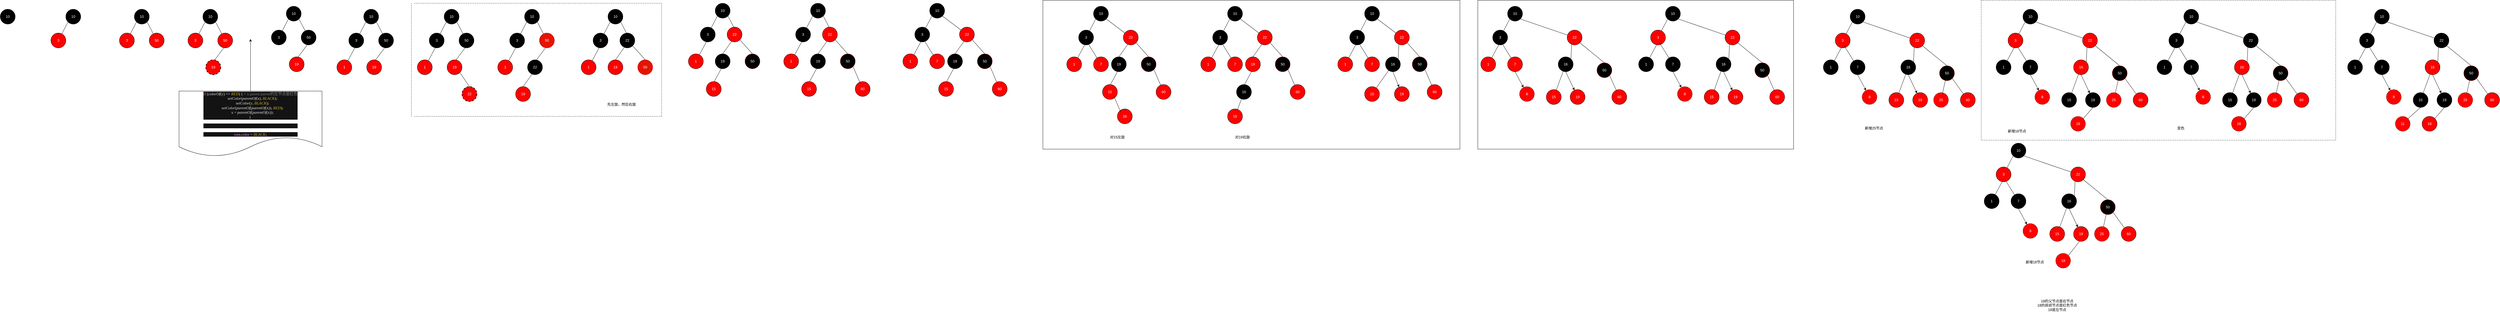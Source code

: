 <mxfile version="13.2.2" type="device" pages="3"><diagram name="put" id="42789a77-a242-8287-6e28-9cd8cfd52e62"><mxGraphModel dx="1422" dy="822" grid="1" gridSize="10" guides="1" tooltips="1" connect="1" arrows="1" fold="1" page="1" pageScale="1" pageWidth="1100" pageHeight="850" background="#ffffff" math="0" shadow="0"><root><mxCell id="0"/><mxCell id="1" parent="0"/><mxCell id="-27EAlV0YuHHq1QR1zNC-3" value="&lt;font color=&quot;#ffffff&quot;&gt;10&lt;/font&gt;" style="ellipse;whiteSpace=wrap;html=1;aspect=fixed;fillColor=#000000;" parent="1" vertex="1"><mxGeometry x="100" y="40" width="50" height="50" as="geometry"/></mxCell><mxCell id="-27EAlV0YuHHq1QR1zNC-5" value="&lt;font color=&quot;#ffffff&quot;&gt;10&lt;/font&gt;" style="ellipse;whiteSpace=wrap;html=1;aspect=fixed;fillColor=#000000;" parent="1" vertex="1"><mxGeometry x="320" y="40" width="50" height="50" as="geometry"/></mxCell><mxCell id="-27EAlV0YuHHq1QR1zNC-6" value="&lt;font color=&quot;#ffffff&quot;&gt;3&lt;/font&gt;" style="ellipse;whiteSpace=wrap;html=1;aspect=fixed;fillColor=#FF0000;" parent="1" vertex="1"><mxGeometry x="270" y="120" width="50" height="50" as="geometry"/></mxCell><mxCell id="-27EAlV0YuHHq1QR1zNC-7" value="" style="endArrow=none;html=1;entryX=0;entryY=1;entryDx=0;entryDy=0;" parent="1" source="-27EAlV0YuHHq1QR1zNC-6" target="-27EAlV0YuHHq1QR1zNC-5" edge="1"><mxGeometry width="50" height="50" relative="1" as="geometry"><mxPoint x="520" y="410" as="sourcePoint"/><mxPoint x="570" y="360" as="targetPoint"/></mxGeometry></mxCell><mxCell id="-27EAlV0YuHHq1QR1zNC-11" value="&lt;font color=&quot;#ffffff&quot;&gt;10&lt;/font&gt;" style="ellipse;whiteSpace=wrap;html=1;aspect=fixed;fillColor=#000000;" parent="1" vertex="1"><mxGeometry x="550" y="40" width="50" height="50" as="geometry"/></mxCell><mxCell id="-27EAlV0YuHHq1QR1zNC-12" value="&lt;font color=&quot;#ffffff&quot;&gt;3&lt;/font&gt;" style="ellipse;whiteSpace=wrap;html=1;aspect=fixed;fillColor=#FF0000;" parent="1" vertex="1"><mxGeometry x="500" y="120" width="50" height="50" as="geometry"/></mxCell><mxCell id="-27EAlV0YuHHq1QR1zNC-13" value="" style="endArrow=none;html=1;entryX=0;entryY=1;entryDx=0;entryDy=0;" parent="1" source="-27EAlV0YuHHq1QR1zNC-12" target="-27EAlV0YuHHq1QR1zNC-11" edge="1"><mxGeometry width="50" height="50" relative="1" as="geometry"><mxPoint x="750" y="410" as="sourcePoint"/><mxPoint x="800" y="360" as="targetPoint"/></mxGeometry></mxCell><mxCell id="-27EAlV0YuHHq1QR1zNC-14" value="&lt;font color=&quot;#ffffff&quot;&gt;50&lt;/font&gt;" style="ellipse;whiteSpace=wrap;html=1;aspect=fixed;fillColor=#FF0000;" parent="1" vertex="1"><mxGeometry x="600" y="120" width="50" height="50" as="geometry"/></mxCell><mxCell id="-27EAlV0YuHHq1QR1zNC-15" value="" style="endArrow=none;html=1;exitX=1;exitY=1;exitDx=0;exitDy=0;" parent="1" source="-27EAlV0YuHHq1QR1zNC-11" target="-27EAlV0YuHHq1QR1zNC-14" edge="1"><mxGeometry width="50" height="50" relative="1" as="geometry"><mxPoint x="750" y="410" as="sourcePoint"/><mxPoint x="800" y="360" as="targetPoint"/></mxGeometry></mxCell><mxCell id="-27EAlV0YuHHq1QR1zNC-16" value="&lt;font color=&quot;#ffffff&quot;&gt;10&lt;/font&gt;" style="ellipse;whiteSpace=wrap;html=1;aspect=fixed;fillColor=#000000;" parent="1" vertex="1"><mxGeometry x="780" y="40" width="50" height="50" as="geometry"/></mxCell><mxCell id="-27EAlV0YuHHq1QR1zNC-17" value="&lt;font color=&quot;#ffffff&quot;&gt;3&lt;/font&gt;" style="ellipse;whiteSpace=wrap;html=1;aspect=fixed;fillColor=#FF0000;" parent="1" vertex="1"><mxGeometry x="730" y="120" width="50" height="50" as="geometry"/></mxCell><mxCell id="-27EAlV0YuHHq1QR1zNC-18" value="" style="endArrow=none;html=1;entryX=0;entryY=1;entryDx=0;entryDy=0;" parent="1" source="-27EAlV0YuHHq1QR1zNC-17" target="-27EAlV0YuHHq1QR1zNC-16" edge="1"><mxGeometry width="50" height="50" relative="1" as="geometry"><mxPoint x="980" y="410" as="sourcePoint"/><mxPoint x="1030" y="360" as="targetPoint"/></mxGeometry></mxCell><mxCell id="-27EAlV0YuHHq1QR1zNC-19" value="&lt;font color=&quot;#ffffff&quot;&gt;50&lt;/font&gt;" style="ellipse;whiteSpace=wrap;html=1;aspect=fixed;fillColor=#FF0000;" parent="1" vertex="1"><mxGeometry x="830" y="120" width="50" height="50" as="geometry"/></mxCell><mxCell id="-27EAlV0YuHHq1QR1zNC-20" value="" style="endArrow=none;html=1;exitX=1;exitY=1;exitDx=0;exitDy=0;" parent="1" source="-27EAlV0YuHHq1QR1zNC-16" target="-27EAlV0YuHHq1QR1zNC-19" edge="1"><mxGeometry width="50" height="50" relative="1" as="geometry"><mxPoint x="980" y="410" as="sourcePoint"/><mxPoint x="1030" y="360" as="targetPoint"/></mxGeometry></mxCell><mxCell id="-27EAlV0YuHHq1QR1zNC-21" value="&lt;font color=&quot;#ffffff&quot;&gt;19&lt;/font&gt;" style="ellipse;whiteSpace=wrap;html=1;aspect=fixed;fillColor=#FF0000;dashed=1;strokeWidth=2;" parent="1" vertex="1"><mxGeometry x="790" y="210" width="50" height="50" as="geometry"/></mxCell><mxCell id="-27EAlV0YuHHq1QR1zNC-22" value="" style="endArrow=none;html=1;" parent="1" edge="1"><mxGeometry width="50" height="50" relative="1" as="geometry"><mxPoint x="820" y="210" as="sourcePoint"/><mxPoint x="850" y="170" as="targetPoint"/></mxGeometry></mxCell><mxCell id="-27EAlV0YuHHq1QR1zNC-23" value="&lt;font color=&quot;#ffffff&quot;&gt;10&lt;/font&gt;" style="ellipse;whiteSpace=wrap;html=1;aspect=fixed;fillColor=#000000;" parent="1" vertex="1"><mxGeometry x="1060" y="30" width="50" height="50" as="geometry"/></mxCell><mxCell id="-27EAlV0YuHHq1QR1zNC-24" value="&lt;font color=&quot;#ffffff&quot;&gt;3&lt;/font&gt;" style="ellipse;whiteSpace=wrap;html=1;aspect=fixed;fillColor=#000000;" parent="1" vertex="1"><mxGeometry x="1010" y="110" width="50" height="50" as="geometry"/></mxCell><mxCell id="-27EAlV0YuHHq1QR1zNC-25" value="" style="endArrow=none;html=1;entryX=0;entryY=1;entryDx=0;entryDy=0;" parent="1" source="-27EAlV0YuHHq1QR1zNC-24" target="-27EAlV0YuHHq1QR1zNC-23" edge="1"><mxGeometry width="50" height="50" relative="1" as="geometry"><mxPoint x="1260" y="400" as="sourcePoint"/><mxPoint x="1310" y="350" as="targetPoint"/></mxGeometry></mxCell><mxCell id="-27EAlV0YuHHq1QR1zNC-26" value="&lt;font color=&quot;#ffffff&quot;&gt;50&lt;/font&gt;" style="ellipse;whiteSpace=wrap;html=1;aspect=fixed;fillColor=#000000;" parent="1" vertex="1"><mxGeometry x="1110" y="110" width="50" height="50" as="geometry"/></mxCell><mxCell id="-27EAlV0YuHHq1QR1zNC-27" value="" style="endArrow=none;html=1;exitX=1;exitY=1;exitDx=0;exitDy=0;" parent="1" source="-27EAlV0YuHHq1QR1zNC-23" target="-27EAlV0YuHHq1QR1zNC-26" edge="1"><mxGeometry width="50" height="50" relative="1" as="geometry"><mxPoint x="1260" y="400" as="sourcePoint"/><mxPoint x="1310" y="350" as="targetPoint"/></mxGeometry></mxCell><mxCell id="-27EAlV0YuHHq1QR1zNC-28" value="&lt;font color=&quot;#ffffff&quot;&gt;19&lt;/font&gt;" style="ellipse;whiteSpace=wrap;html=1;aspect=fixed;fillColor=#FF0000;strokeWidth=1;" parent="1" vertex="1"><mxGeometry x="1070" y="200" width="50" height="50" as="geometry"/></mxCell><mxCell id="-27EAlV0YuHHq1QR1zNC-29" value="" style="endArrow=none;html=1;" parent="1" edge="1"><mxGeometry width="50" height="50" relative="1" as="geometry"><mxPoint x="1100" y="200" as="sourcePoint"/><mxPoint x="1130" y="160" as="targetPoint"/></mxGeometry></mxCell><mxCell id="-27EAlV0YuHHq1QR1zNC-30" value="&lt;pre style=&quot;background-color: #131314 ; color: #ebebeb ; font-family: &amp;#34;consolas&amp;#34; ; font-size: 9.8pt&quot;&gt;&lt;span style=&quot;color: #ed864a&quot;&gt;if &lt;/span&gt;(&lt;span style=&quot;font-style: italic&quot;&gt;colorOf&lt;/span&gt;(&lt;span style=&quot;color: #ffc97c&quot;&gt;y&lt;/span&gt;) == &lt;span style=&quot;color: #ccb722 ; font-style: italic&quot;&gt;RED&lt;/span&gt;) { &lt;span style=&quot;color: #808080&quot;&gt;// x.parent.parent&lt;/span&gt;&lt;span style=&quot;color: #808080 ; font-family: &amp;#34;arial unicode ms&amp;#34;&quot;&gt;的左节点是红色&lt;br&gt;&lt;/span&gt;&lt;span style=&quot;color: #808080 ; font-family: &amp;#34;arial unicode ms&amp;#34;&quot;&gt;    &lt;/span&gt;&lt;span style=&quot;font-style: italic&quot;&gt;setColor&lt;/span&gt;(&lt;span style=&quot;font-style: italic&quot;&gt;parentOf&lt;/span&gt;(&lt;span style=&quot;color: #ffffff&quot;&gt;x&lt;/span&gt;)&lt;span style=&quot;color: #ed864a ; font-weight: bold&quot;&gt;, &lt;/span&gt;&lt;span style=&quot;color: #ccb722 ; font-style: italic&quot;&gt;BLACK&lt;/span&gt;)&lt;span style=&quot;color: #ed864a ; font-weight: bold&quot;&gt;;&lt;br&gt;&lt;/span&gt;&lt;span style=&quot;color: #ed864a ; font-weight: bold&quot;&gt;    &lt;/span&gt;&lt;span style=&quot;font-style: italic&quot;&gt;setColor&lt;/span&gt;(&lt;span style=&quot;color: #ffc97c&quot;&gt;y&lt;/span&gt;&lt;span style=&quot;color: #ed864a ; font-weight: bold&quot;&gt;, &lt;/span&gt;&lt;span style=&quot;color: #ccb722 ; font-style: italic&quot;&gt;BLACK&lt;/span&gt;)&lt;span style=&quot;color: #ed864a ; font-weight: bold&quot;&gt;;&lt;br&gt;&lt;/span&gt;&lt;span style=&quot;color: #ed864a ; font-weight: bold&quot;&gt;    &lt;/span&gt;&lt;span style=&quot;font-style: italic&quot;&gt;setColor&lt;/span&gt;(&lt;span style=&quot;font-style: italic&quot;&gt;parentOf&lt;/span&gt;(&lt;span style=&quot;font-style: italic&quot;&gt;parentOf&lt;/span&gt;(&lt;span style=&quot;color: #ffffff&quot;&gt;x&lt;/span&gt;))&lt;span style=&quot;color: #ed864a ; font-weight: bold&quot;&gt;, &lt;/span&gt;&lt;span style=&quot;color: #ccb722 ; font-style: italic&quot;&gt;RED&lt;/span&gt;)&lt;span style=&quot;color: #ed864a ; font-weight: bold&quot;&gt;;&lt;br&gt;&lt;/span&gt;&lt;span style=&quot;color: #ed864a ; font-weight: bold&quot;&gt;    &lt;/span&gt;x = &lt;span style=&quot;font-style: italic&quot;&gt;parentOf&lt;/span&gt;(&lt;span style=&quot;font-style: italic&quot;&gt;parentOf&lt;/span&gt;(x))&lt;span style=&quot;color: #ed864a ; font-weight: bold&quot;&gt;;&lt;br&gt;&lt;/span&gt;} &lt;/pre&gt;&lt;pre style=&quot;background-color: #131314 ; color: #ebebeb ; font-family: &amp;#34;consolas&amp;#34; ; font-size: 9.8pt&quot;&gt;&lt;br&gt;&lt;/pre&gt;&lt;pre style=&quot;background-color: #131314 ; color: #ebebeb ; font-family: &amp;#34;consolas&amp;#34; ; font-size: 9.8pt&quot;&gt;&lt;pre style=&quot;font-family: &amp;#34;consolas&amp;#34; ; font-size: 9.8pt&quot;&gt;&lt;span style=&quot;color: #ed94ff&quot;&gt;root&lt;/span&gt;.&lt;span style=&quot;color: #ed94ff&quot;&gt;color &lt;/span&gt;= &lt;span style=&quot;color: #ccb722 ; font-style: italic&quot;&gt;BLACK&lt;/span&gt;&lt;span style=&quot;color: #ed864a ; font-weight: bold&quot;&gt;;&lt;/span&gt;&lt;/pre&gt;&lt;/pre&gt;" style="shape=document;whiteSpace=wrap;html=1;boundedLbl=1;strokeWidth=1;fillColor=#FFFFFF;" parent="1" vertex="1"><mxGeometry x="700" y="315" width="480" height="220" as="geometry"/></mxCell><mxCell id="-27EAlV0YuHHq1QR1zNC-33" value="" style="endArrow=classic;html=1;exitX=0.5;exitY=0;exitDx=0;exitDy=0;" parent="1" source="-27EAlV0YuHHq1QR1zNC-30" edge="1"><mxGeometry width="50" height="50" relative="1" as="geometry"><mxPoint x="710" y="440" as="sourcePoint"/><mxPoint x="940" y="140" as="targetPoint"/></mxGeometry></mxCell><mxCell id="-27EAlV0YuHHq1QR1zNC-34" value="&lt;font color=&quot;#ffffff&quot;&gt;10&lt;/font&gt;" style="ellipse;whiteSpace=wrap;html=1;aspect=fixed;fillColor=#000000;" parent="1" vertex="1"><mxGeometry x="1320" y="40" width="50" height="50" as="geometry"/></mxCell><mxCell id="-27EAlV0YuHHq1QR1zNC-35" value="&lt;font color=&quot;#ffffff&quot;&gt;3&lt;/font&gt;" style="ellipse;whiteSpace=wrap;html=1;aspect=fixed;fillColor=#000000;" parent="1" vertex="1"><mxGeometry x="1270" y="120" width="50" height="50" as="geometry"/></mxCell><mxCell id="-27EAlV0YuHHq1QR1zNC-36" value="" style="endArrow=none;html=1;entryX=0;entryY=1;entryDx=0;entryDy=0;" parent="1" source="-27EAlV0YuHHq1QR1zNC-35" target="-27EAlV0YuHHq1QR1zNC-34" edge="1"><mxGeometry width="50" height="50" relative="1" as="geometry"><mxPoint x="1520" y="410" as="sourcePoint"/><mxPoint x="1570" y="360" as="targetPoint"/></mxGeometry></mxCell><mxCell id="-27EAlV0YuHHq1QR1zNC-37" value="&lt;font color=&quot;#ffffff&quot;&gt;50&lt;/font&gt;" style="ellipse;whiteSpace=wrap;html=1;aspect=fixed;fillColor=#000000;" parent="1" vertex="1"><mxGeometry x="1370" y="120" width="50" height="50" as="geometry"/></mxCell><mxCell id="-27EAlV0YuHHq1QR1zNC-38" value="" style="endArrow=none;html=1;exitX=1;exitY=1;exitDx=0;exitDy=0;" parent="1" source="-27EAlV0YuHHq1QR1zNC-34" target="-27EAlV0YuHHq1QR1zNC-37" edge="1"><mxGeometry width="50" height="50" relative="1" as="geometry"><mxPoint x="1520" y="410" as="sourcePoint"/><mxPoint x="1570" y="360" as="targetPoint"/></mxGeometry></mxCell><mxCell id="-27EAlV0YuHHq1QR1zNC-39" value="&lt;font color=&quot;#ffffff&quot;&gt;19&lt;/font&gt;" style="ellipse;whiteSpace=wrap;html=1;aspect=fixed;fillColor=#FF0000;strokeWidth=1;" parent="1" vertex="1"><mxGeometry x="1330" y="210" width="50" height="50" as="geometry"/></mxCell><mxCell id="-27EAlV0YuHHq1QR1zNC-40" value="" style="endArrow=none;html=1;" parent="1" edge="1"><mxGeometry width="50" height="50" relative="1" as="geometry"><mxPoint x="1360" y="210" as="sourcePoint"/><mxPoint x="1390" y="170" as="targetPoint"/></mxGeometry></mxCell><mxCell id="-27EAlV0YuHHq1QR1zNC-41" value="&lt;font color=&quot;#ffffff&quot;&gt;1&lt;/font&gt;" style="ellipse;whiteSpace=wrap;html=1;aspect=fixed;fillColor=#FF0000;strokeWidth=1;" parent="1" vertex="1"><mxGeometry x="1230" y="210" width="50" height="50" as="geometry"/></mxCell><mxCell id="-27EAlV0YuHHq1QR1zNC-42" value="" style="endArrow=none;html=1;" parent="1" source="-27EAlV0YuHHq1QR1zNC-41" edge="1"><mxGeometry width="50" height="50" relative="1" as="geometry"><mxPoint x="1240" y="220" as="sourcePoint"/><mxPoint x="1290" y="170" as="targetPoint"/></mxGeometry></mxCell><mxCell id="-27EAlV0YuHHq1QR1zNC-43" value="&lt;font color=&quot;#ffffff&quot;&gt;10&lt;/font&gt;" style="ellipse;whiteSpace=wrap;html=1;aspect=fixed;fillColor=#000000;" parent="1" vertex="1"><mxGeometry x="1590" y="40" width="50" height="50" as="geometry"/></mxCell><mxCell id="-27EAlV0YuHHq1QR1zNC-44" value="&lt;font color=&quot;#ffffff&quot;&gt;3&lt;/font&gt;" style="ellipse;whiteSpace=wrap;html=1;aspect=fixed;fillColor=#000000;" parent="1" vertex="1"><mxGeometry x="1540" y="120" width="50" height="50" as="geometry"/></mxCell><mxCell id="-27EAlV0YuHHq1QR1zNC-45" value="" style="endArrow=none;html=1;entryX=0;entryY=1;entryDx=0;entryDy=0;" parent="1" source="-27EAlV0YuHHq1QR1zNC-44" target="-27EAlV0YuHHq1QR1zNC-43" edge="1"><mxGeometry width="50" height="50" relative="1" as="geometry"><mxPoint x="1790" y="410" as="sourcePoint"/><mxPoint x="1840" y="360" as="targetPoint"/></mxGeometry></mxCell><mxCell id="-27EAlV0YuHHq1QR1zNC-46" value="&lt;font color=&quot;#ffffff&quot;&gt;50&lt;/font&gt;" style="ellipse;whiteSpace=wrap;html=1;aspect=fixed;fillColor=#000000;" parent="1" vertex="1"><mxGeometry x="1640" y="120" width="50" height="50" as="geometry"/></mxCell><mxCell id="-27EAlV0YuHHq1QR1zNC-47" value="" style="endArrow=none;html=1;exitX=1;exitY=1;exitDx=0;exitDy=0;" parent="1" source="-27EAlV0YuHHq1QR1zNC-43" target="-27EAlV0YuHHq1QR1zNC-46" edge="1"><mxGeometry width="50" height="50" relative="1" as="geometry"><mxPoint x="1790" y="410" as="sourcePoint"/><mxPoint x="1840" y="360" as="targetPoint"/></mxGeometry></mxCell><mxCell id="-27EAlV0YuHHq1QR1zNC-48" value="&lt;font color=&quot;#ffffff&quot;&gt;19&lt;/font&gt;" style="ellipse;whiteSpace=wrap;html=1;aspect=fixed;fillColor=#FF0000;strokeWidth=1;" parent="1" vertex="1"><mxGeometry x="1600" y="210" width="50" height="50" as="geometry"/></mxCell><mxCell id="-27EAlV0YuHHq1QR1zNC-49" value="" style="endArrow=none;html=1;" parent="1" edge="1"><mxGeometry width="50" height="50" relative="1" as="geometry"><mxPoint x="1630" y="210" as="sourcePoint"/><mxPoint x="1660" y="170" as="targetPoint"/></mxGeometry></mxCell><mxCell id="-27EAlV0YuHHq1QR1zNC-50" value="&lt;font color=&quot;#ffffff&quot;&gt;1&lt;/font&gt;" style="ellipse;whiteSpace=wrap;html=1;aspect=fixed;fillColor=#FF0000;strokeWidth=1;" parent="1" vertex="1"><mxGeometry x="1500" y="210" width="50" height="50" as="geometry"/></mxCell><mxCell id="-27EAlV0YuHHq1QR1zNC-51" value="" style="endArrow=none;html=1;" parent="1" source="-27EAlV0YuHHq1QR1zNC-50" edge="1"><mxGeometry width="50" height="50" relative="1" as="geometry"><mxPoint x="1510" y="220" as="sourcePoint"/><mxPoint x="1560" y="170" as="targetPoint"/></mxGeometry></mxCell><mxCell id="-27EAlV0YuHHq1QR1zNC-52" value="&lt;font color=&quot;#ffffff&quot;&gt;22&lt;/font&gt;" style="ellipse;whiteSpace=wrap;html=1;aspect=fixed;fillColor=#FF0000;dashed=1;strokeWidth=2;" parent="1" vertex="1"><mxGeometry x="1650" y="300" width="50" height="50" as="geometry"/></mxCell><mxCell id="-27EAlV0YuHHq1QR1zNC-53" value="" style="endArrow=none;html=1;exitX=0.5;exitY=0;exitDx=0;exitDy=0;entryX=1;entryY=1;entryDx=0;entryDy=0;" parent="1" source="-27EAlV0YuHHq1QR1zNC-52" target="-27EAlV0YuHHq1QR1zNC-48" edge="1"><mxGeometry width="50" height="50" relative="1" as="geometry"><mxPoint x="1600" y="310" as="sourcePoint"/><mxPoint x="1650" y="260" as="targetPoint"/></mxGeometry></mxCell><mxCell id="-27EAlV0YuHHq1QR1zNC-54" value="&lt;font color=&quot;#ffffff&quot;&gt;10&lt;/font&gt;" style="ellipse;whiteSpace=wrap;html=1;aspect=fixed;fillColor=#000000;" parent="1" vertex="1"><mxGeometry x="1860" y="40" width="50" height="50" as="geometry"/></mxCell><mxCell id="-27EAlV0YuHHq1QR1zNC-55" value="&lt;font color=&quot;#ffffff&quot;&gt;3&lt;/font&gt;" style="ellipse;whiteSpace=wrap;html=1;aspect=fixed;fillColor=#000000;" parent="1" vertex="1"><mxGeometry x="1810" y="120" width="50" height="50" as="geometry"/></mxCell><mxCell id="-27EAlV0YuHHq1QR1zNC-56" value="" style="endArrow=none;html=1;entryX=0;entryY=1;entryDx=0;entryDy=0;" parent="1" source="-27EAlV0YuHHq1QR1zNC-55" target="-27EAlV0YuHHq1QR1zNC-54" edge="1"><mxGeometry width="50" height="50" relative="1" as="geometry"><mxPoint x="2060" y="410" as="sourcePoint"/><mxPoint x="2110" y="360" as="targetPoint"/></mxGeometry></mxCell><mxCell id="-27EAlV0YuHHq1QR1zNC-57" value="&lt;font color=&quot;#ffffff&quot;&gt;50&lt;/font&gt;" style="ellipse;whiteSpace=wrap;html=1;aspect=fixed;fillColor=#e51400;strokeColor=#B20000;fontColor=#ffffff;" parent="1" vertex="1"><mxGeometry x="1910" y="120" width="50" height="50" as="geometry"/></mxCell><mxCell id="-27EAlV0YuHHq1QR1zNC-58" value="" style="endArrow=none;html=1;exitX=1;exitY=1;exitDx=0;exitDy=0;" parent="1" source="-27EAlV0YuHHq1QR1zNC-54" target="-27EAlV0YuHHq1QR1zNC-57" edge="1"><mxGeometry width="50" height="50" relative="1" as="geometry"><mxPoint x="2060" y="410" as="sourcePoint"/><mxPoint x="2110" y="360" as="targetPoint"/></mxGeometry></mxCell><mxCell id="-27EAlV0YuHHq1QR1zNC-59" value="&lt;font color=&quot;#ffffff&quot;&gt;22&lt;/font&gt;" style="ellipse;whiteSpace=wrap;html=1;aspect=fixed;fillColor=#000000;strokeWidth=1;strokeColor=#000000;" parent="1" vertex="1"><mxGeometry x="1870" y="210" width="50" height="50" as="geometry"/></mxCell><mxCell id="-27EAlV0YuHHq1QR1zNC-60" value="" style="endArrow=none;html=1;" parent="1" edge="1"><mxGeometry width="50" height="50" relative="1" as="geometry"><mxPoint x="1900" y="210" as="sourcePoint"/><mxPoint x="1930" y="170" as="targetPoint"/></mxGeometry></mxCell><mxCell id="-27EAlV0YuHHq1QR1zNC-61" value="&lt;font color=&quot;#ffffff&quot;&gt;1&lt;/font&gt;" style="ellipse;whiteSpace=wrap;html=1;aspect=fixed;fillColor=#FF0000;strokeWidth=1;" parent="1" vertex="1"><mxGeometry x="1770" y="210" width="50" height="50" as="geometry"/></mxCell><mxCell id="-27EAlV0YuHHq1QR1zNC-62" value="" style="endArrow=none;html=1;" parent="1" source="-27EAlV0YuHHq1QR1zNC-61" edge="1"><mxGeometry width="50" height="50" relative="1" as="geometry"><mxPoint x="1780" y="220" as="sourcePoint"/><mxPoint x="1830" y="170" as="targetPoint"/></mxGeometry></mxCell><mxCell id="-27EAlV0YuHHq1QR1zNC-63" value="&lt;font color=&quot;#ffffff&quot;&gt;19&lt;/font&gt;" style="ellipse;whiteSpace=wrap;html=1;aspect=fixed;fillColor=#FF0000;strokeWidth=1;" parent="1" vertex="1"><mxGeometry x="1830" y="300" width="50" height="50" as="geometry"/></mxCell><mxCell id="-27EAlV0YuHHq1QR1zNC-64" value="" style="endArrow=none;html=1;exitX=0.5;exitY=0;exitDx=0;exitDy=0;entryX=0.3;entryY=0.96;entryDx=0;entryDy=0;entryPerimeter=0;" parent="1" source="-27EAlV0YuHHq1QR1zNC-63" target="-27EAlV0YuHHq1QR1zNC-59" edge="1"><mxGeometry width="50" height="50" relative="1" as="geometry"><mxPoint x="1870" y="310" as="sourcePoint"/><mxPoint x="1920" y="260" as="targetPoint"/></mxGeometry></mxCell><mxCell id="-eSCfS7JZfi5ie5zUCB0-1" value="&lt;font color=&quot;#ffffff&quot;&gt;10&lt;/font&gt;" style="ellipse;whiteSpace=wrap;html=1;aspect=fixed;fillColor=#000000;" vertex="1" parent="1"><mxGeometry x="2140" y="40" width="50" height="50" as="geometry"/></mxCell><mxCell id="-eSCfS7JZfi5ie5zUCB0-2" value="&lt;font color=&quot;#ffffff&quot;&gt;3&lt;/font&gt;" style="ellipse;whiteSpace=wrap;html=1;aspect=fixed;fillColor=#000000;" vertex="1" parent="1"><mxGeometry x="2090" y="120" width="50" height="50" as="geometry"/></mxCell><mxCell id="-eSCfS7JZfi5ie5zUCB0-3" value="" style="endArrow=none;html=1;entryX=0;entryY=1;entryDx=0;entryDy=0;" edge="1" parent="1" source="-eSCfS7JZfi5ie5zUCB0-2" target="-eSCfS7JZfi5ie5zUCB0-1"><mxGeometry width="50" height="50" relative="1" as="geometry"><mxPoint x="2340" y="410" as="sourcePoint"/><mxPoint x="2390" y="360" as="targetPoint"/></mxGeometry></mxCell><mxCell id="-eSCfS7JZfi5ie5zUCB0-5" value="" style="endArrow=none;html=1;exitX=1;exitY=1;exitDx=0;exitDy=0;" edge="1" parent="1" source="-eSCfS7JZfi5ie5zUCB0-1"><mxGeometry width="50" height="50" relative="1" as="geometry"><mxPoint x="2340" y="410" as="sourcePoint"/><mxPoint x="2203.534" y="122.784" as="targetPoint"/></mxGeometry></mxCell><mxCell id="-eSCfS7JZfi5ie5zUCB0-6" value="&lt;font color=&quot;#ffffff&quot;&gt;22&lt;/font&gt;" style="ellipse;whiteSpace=wrap;html=1;aspect=fixed;fillColor=#000000;strokeWidth=1;strokeColor=#000000;" vertex="1" parent="1"><mxGeometry x="2180" y="120" width="50" height="50" as="geometry"/></mxCell><mxCell id="-eSCfS7JZfi5ie5zUCB0-7" value="" style="endArrow=none;html=1;exitX=1;exitY=1;exitDx=0;exitDy=0;entryX=0.5;entryY=0;entryDx=0;entryDy=0;" edge="1" parent="1" source="-eSCfS7JZfi5ie5zUCB0-6" target="-eSCfS7JZfi5ie5zUCB0-12"><mxGeometry width="50" height="50" relative="1" as="geometry"><mxPoint x="2210" y="120" as="sourcePoint"/><mxPoint x="2240" y="80" as="targetPoint"/></mxGeometry></mxCell><mxCell id="-eSCfS7JZfi5ie5zUCB0-8" value="&lt;font color=&quot;#ffffff&quot;&gt;1&lt;/font&gt;" style="ellipse;whiteSpace=wrap;html=1;aspect=fixed;fillColor=#FF0000;strokeWidth=1;" vertex="1" parent="1"><mxGeometry x="2050" y="210" width="50" height="50" as="geometry"/></mxCell><mxCell id="-eSCfS7JZfi5ie5zUCB0-9" value="" style="endArrow=none;html=1;" edge="1" parent="1" source="-eSCfS7JZfi5ie5zUCB0-8"><mxGeometry width="50" height="50" relative="1" as="geometry"><mxPoint x="2060" y="220" as="sourcePoint"/><mxPoint x="2110" y="170" as="targetPoint"/></mxGeometry></mxCell><mxCell id="-eSCfS7JZfi5ie5zUCB0-10" value="&lt;font color=&quot;#ffffff&quot;&gt;19&lt;/font&gt;" style="ellipse;whiteSpace=wrap;html=1;aspect=fixed;fillColor=#FF0000;strokeWidth=1;" vertex="1" parent="1"><mxGeometry x="2140" y="210" width="50" height="50" as="geometry"/></mxCell><mxCell id="-eSCfS7JZfi5ie5zUCB0-11" value="" style="endArrow=none;html=1;exitX=0.5;exitY=0;exitDx=0;exitDy=0;entryX=0.3;entryY=0.96;entryDx=0;entryDy=0;entryPerimeter=0;" edge="1" parent="1" source="-eSCfS7JZfi5ie5zUCB0-10" target="-eSCfS7JZfi5ie5zUCB0-6"><mxGeometry width="50" height="50" relative="1" as="geometry"><mxPoint x="2180" y="220" as="sourcePoint"/><mxPoint x="2230" y="170" as="targetPoint"/></mxGeometry></mxCell><mxCell id="-eSCfS7JZfi5ie5zUCB0-12" value="&lt;font color=&quot;#ffffff&quot;&gt;50&lt;/font&gt;" style="ellipse;whiteSpace=wrap;html=1;aspect=fixed;fillColor=#e51400;strokeColor=#B20000;fontColor=#ffffff;" vertex="1" parent="1"><mxGeometry x="2240" y="210" width="50" height="50" as="geometry"/></mxCell><mxCell id="-eSCfS7JZfi5ie5zUCB0-16" value="" style="endArrow=none;dashed=1;html=1;" edge="1" parent="1"><mxGeometry width="50" height="50" relative="1" as="geometry"><mxPoint x="1490" y="20" as="sourcePoint"/><mxPoint x="2320" y="20" as="targetPoint"/></mxGeometry></mxCell><mxCell id="-eSCfS7JZfi5ie5zUCB0-17" value="" style="endArrow=none;dashed=1;html=1;" edge="1" parent="1"><mxGeometry width="50" height="50" relative="1" as="geometry"><mxPoint x="1480" y="20" as="sourcePoint"/><mxPoint x="1480" y="400" as="targetPoint"/></mxGeometry></mxCell><mxCell id="-eSCfS7JZfi5ie5zUCB0-18" value="" style="endArrow=none;dashed=1;html=1;" edge="1" parent="1"><mxGeometry width="50" height="50" relative="1" as="geometry"><mxPoint x="2320" y="400" as="sourcePoint"/><mxPoint x="2320" y="20" as="targetPoint"/></mxGeometry></mxCell><mxCell id="-eSCfS7JZfi5ie5zUCB0-19" value="" style="endArrow=none;dashed=1;html=1;" edge="1" parent="1"><mxGeometry width="50" height="50" relative="1" as="geometry"><mxPoint x="1490" y="400" as="sourcePoint"/><mxPoint x="2320" y="400" as="targetPoint"/></mxGeometry></mxCell><mxCell id="-eSCfS7JZfi5ie5zUCB0-20" value="先左旋，然后右旋" style="text;html=1;align=center;verticalAlign=middle;resizable=0;points=[];autosize=1;" vertex="1" parent="1"><mxGeometry x="2130" y="350" width="110" height="20" as="geometry"/></mxCell><mxCell id="-eSCfS7JZfi5ie5zUCB0-34" value="" style="rounded=0;whiteSpace=wrap;html=1;" vertex="1" parent="1"><mxGeometry x="3600" y="10" width="1400" height="500" as="geometry"/></mxCell><mxCell id="-eSCfS7JZfi5ie5zUCB0-35" value="&lt;font color=&quot;#ffffff&quot;&gt;10&lt;/font&gt;" style="ellipse;whiteSpace=wrap;html=1;aspect=fixed;fillColor=#000000;" vertex="1" parent="1"><mxGeometry x="2500" y="20" width="50" height="50" as="geometry"/></mxCell><mxCell id="-eSCfS7JZfi5ie5zUCB0-36" value="&lt;font color=&quot;#ffffff&quot;&gt;3&lt;/font&gt;" style="ellipse;whiteSpace=wrap;html=1;aspect=fixed;fillColor=#000000;" vertex="1" parent="1"><mxGeometry x="2450" y="100" width="50" height="50" as="geometry"/></mxCell><mxCell id="-eSCfS7JZfi5ie5zUCB0-37" value="" style="endArrow=none;html=1;entryX=0;entryY=1;entryDx=0;entryDy=0;" edge="1" parent="1" source="-eSCfS7JZfi5ie5zUCB0-36" target="-eSCfS7JZfi5ie5zUCB0-35"><mxGeometry width="50" height="50" relative="1" as="geometry"><mxPoint x="2700" y="390" as="sourcePoint"/><mxPoint x="2750" y="340" as="targetPoint"/></mxGeometry></mxCell><mxCell id="-eSCfS7JZfi5ie5zUCB0-38" value="" style="endArrow=none;html=1;exitX=1;exitY=1;exitDx=0;exitDy=0;" edge="1" parent="1" source="-eSCfS7JZfi5ie5zUCB0-35"><mxGeometry width="50" height="50" relative="1" as="geometry"><mxPoint x="2700" y="390" as="sourcePoint"/><mxPoint x="2563.534" y="102.784" as="targetPoint"/></mxGeometry></mxCell><mxCell id="-eSCfS7JZfi5ie5zUCB0-39" value="&lt;font color=&quot;#ffffff&quot;&gt;22&lt;/font&gt;" style="ellipse;whiteSpace=wrap;html=1;aspect=fixed;fillColor=#FF0000;strokeWidth=1;strokeColor=#000000;" vertex="1" parent="1"><mxGeometry x="2540" y="100" width="50" height="50" as="geometry"/></mxCell><mxCell id="-eSCfS7JZfi5ie5zUCB0-40" value="" style="endArrow=none;html=1;exitX=1;exitY=1;exitDx=0;exitDy=0;entryX=0.5;entryY=0;entryDx=0;entryDy=0;" edge="1" parent="1" source="-eSCfS7JZfi5ie5zUCB0-39" target="-eSCfS7JZfi5ie5zUCB0-45"><mxGeometry width="50" height="50" relative="1" as="geometry"><mxPoint x="2570" y="100" as="sourcePoint"/><mxPoint x="2600" y="60" as="targetPoint"/></mxGeometry></mxCell><mxCell id="-eSCfS7JZfi5ie5zUCB0-41" value="&lt;font color=&quot;#ffffff&quot;&gt;1&lt;/font&gt;" style="ellipse;whiteSpace=wrap;html=1;aspect=fixed;fillColor=#FF0000;strokeWidth=1;" vertex="1" parent="1"><mxGeometry x="2410" y="190" width="50" height="50" as="geometry"/></mxCell><mxCell id="-eSCfS7JZfi5ie5zUCB0-42" value="" style="endArrow=none;html=1;" edge="1" parent="1" source="-eSCfS7JZfi5ie5zUCB0-41"><mxGeometry width="50" height="50" relative="1" as="geometry"><mxPoint x="2420" y="200" as="sourcePoint"/><mxPoint x="2470" y="150" as="targetPoint"/></mxGeometry></mxCell><mxCell id="-eSCfS7JZfi5ie5zUCB0-43" value="&lt;font color=&quot;#ffffff&quot;&gt;19&lt;/font&gt;" style="ellipse;whiteSpace=wrap;html=1;aspect=fixed;fillColor=#000000;strokeWidth=1;" vertex="1" parent="1"><mxGeometry x="2500" y="190" width="50" height="50" as="geometry"/></mxCell><mxCell id="-eSCfS7JZfi5ie5zUCB0-44" value="" style="endArrow=none;html=1;exitX=0.5;exitY=0;exitDx=0;exitDy=0;entryX=0.3;entryY=0.96;entryDx=0;entryDy=0;entryPerimeter=0;" edge="1" parent="1" source="-eSCfS7JZfi5ie5zUCB0-43" target="-eSCfS7JZfi5ie5zUCB0-39"><mxGeometry width="50" height="50" relative="1" as="geometry"><mxPoint x="2540" y="200" as="sourcePoint"/><mxPoint x="2590" y="150" as="targetPoint"/></mxGeometry></mxCell><mxCell id="-eSCfS7JZfi5ie5zUCB0-45" value="&lt;font color=&quot;#ffffff&quot;&gt;50&lt;/font&gt;" style="ellipse;whiteSpace=wrap;html=1;aspect=fixed;fillColor=#000000;strokeColor=#B20000;fontColor=#ffffff;" vertex="1" parent="1"><mxGeometry x="2600" y="190" width="50" height="50" as="geometry"/></mxCell><mxCell id="-eSCfS7JZfi5ie5zUCB0-46" value="&lt;font color=&quot;#ffffff&quot;&gt;15&lt;/font&gt;" style="ellipse;whiteSpace=wrap;html=1;aspect=fixed;fillColor=#FF0000;strokeWidth=1;" vertex="1" parent="1"><mxGeometry x="2470" y="282.99" width="50" height="50" as="geometry"/></mxCell><mxCell id="-eSCfS7JZfi5ie5zUCB0-47" value="" style="endArrow=none;html=1;" edge="1" parent="1"><mxGeometry width="50" height="50" relative="1" as="geometry"><mxPoint x="2496.852" y="282.988" as="sourcePoint"/><mxPoint x="2520" y="240" as="targetPoint"/></mxGeometry></mxCell><mxCell id="-eSCfS7JZfi5ie5zUCB0-48" value="&lt;font color=&quot;#ffffff&quot;&gt;10&lt;/font&gt;" style="ellipse;whiteSpace=wrap;html=1;aspect=fixed;fillColor=#000000;" vertex="1" parent="1"><mxGeometry x="2820" y="20" width="50" height="50" as="geometry"/></mxCell><mxCell id="-eSCfS7JZfi5ie5zUCB0-49" value="&lt;font color=&quot;#ffffff&quot;&gt;3&lt;/font&gt;" style="ellipse;whiteSpace=wrap;html=1;aspect=fixed;fillColor=#000000;" vertex="1" parent="1"><mxGeometry x="2770" y="100" width="50" height="50" as="geometry"/></mxCell><mxCell id="-eSCfS7JZfi5ie5zUCB0-50" value="" style="endArrow=none;html=1;entryX=0;entryY=1;entryDx=0;entryDy=0;" edge="1" parent="1" source="-eSCfS7JZfi5ie5zUCB0-49" target="-eSCfS7JZfi5ie5zUCB0-48"><mxGeometry width="50" height="50" relative="1" as="geometry"><mxPoint x="3020" y="390" as="sourcePoint"/><mxPoint x="3070" y="340" as="targetPoint"/></mxGeometry></mxCell><mxCell id="-eSCfS7JZfi5ie5zUCB0-51" value="" style="endArrow=none;html=1;exitX=1;exitY=1;exitDx=0;exitDy=0;" edge="1" parent="1" source="-eSCfS7JZfi5ie5zUCB0-48"><mxGeometry width="50" height="50" relative="1" as="geometry"><mxPoint x="3020" y="390" as="sourcePoint"/><mxPoint x="2883.534" y="102.784" as="targetPoint"/></mxGeometry></mxCell><mxCell id="-eSCfS7JZfi5ie5zUCB0-52" value="&lt;font color=&quot;#ffffff&quot;&gt;22&lt;/font&gt;" style="ellipse;whiteSpace=wrap;html=1;aspect=fixed;fillColor=#FF0000;strokeWidth=1;strokeColor=#000000;" vertex="1" parent="1"><mxGeometry x="2860" y="100" width="50" height="50" as="geometry"/></mxCell><mxCell id="-eSCfS7JZfi5ie5zUCB0-53" value="" style="endArrow=none;html=1;exitX=1;exitY=1;exitDx=0;exitDy=0;entryX=0.5;entryY=0;entryDx=0;entryDy=0;" edge="1" parent="1" source="-eSCfS7JZfi5ie5zUCB0-52" target="-eSCfS7JZfi5ie5zUCB0-58"><mxGeometry width="50" height="50" relative="1" as="geometry"><mxPoint x="2890" y="100" as="sourcePoint"/><mxPoint x="2920" y="60" as="targetPoint"/></mxGeometry></mxCell><mxCell id="-eSCfS7JZfi5ie5zUCB0-54" value="&lt;font color=&quot;#ffffff&quot;&gt;1&lt;/font&gt;" style="ellipse;whiteSpace=wrap;html=1;aspect=fixed;fillColor=#FF0000;strokeWidth=1;" vertex="1" parent="1"><mxGeometry x="2730" y="190" width="50" height="50" as="geometry"/></mxCell><mxCell id="-eSCfS7JZfi5ie5zUCB0-55" value="" style="endArrow=none;html=1;" edge="1" parent="1" source="-eSCfS7JZfi5ie5zUCB0-54"><mxGeometry width="50" height="50" relative="1" as="geometry"><mxPoint x="2740" y="200" as="sourcePoint"/><mxPoint x="2790" y="150" as="targetPoint"/></mxGeometry></mxCell><mxCell id="-eSCfS7JZfi5ie5zUCB0-56" value="&lt;font color=&quot;#ffffff&quot;&gt;19&lt;/font&gt;" style="ellipse;whiteSpace=wrap;html=1;aspect=fixed;fillColor=#000000;strokeWidth=1;" vertex="1" parent="1"><mxGeometry x="2820" y="190" width="50" height="50" as="geometry"/></mxCell><mxCell id="-eSCfS7JZfi5ie5zUCB0-57" value="" style="endArrow=none;html=1;exitX=0.5;exitY=0;exitDx=0;exitDy=0;entryX=0.3;entryY=0.96;entryDx=0;entryDy=0;entryPerimeter=0;" edge="1" parent="1" source="-eSCfS7JZfi5ie5zUCB0-56" target="-eSCfS7JZfi5ie5zUCB0-52"><mxGeometry width="50" height="50" relative="1" as="geometry"><mxPoint x="2860" y="200" as="sourcePoint"/><mxPoint x="2910" y="150" as="targetPoint"/></mxGeometry></mxCell><mxCell id="-eSCfS7JZfi5ie5zUCB0-58" value="&lt;font color=&quot;#ffffff&quot;&gt;50&lt;/font&gt;" style="ellipse;whiteSpace=wrap;html=1;aspect=fixed;fillColor=#000000;strokeColor=#B20000;fontColor=#ffffff;" vertex="1" parent="1"><mxGeometry x="2920" y="190" width="50" height="50" as="geometry"/></mxCell><mxCell id="-eSCfS7JZfi5ie5zUCB0-59" value="&lt;font color=&quot;#ffffff&quot;&gt;15&lt;/font&gt;" style="ellipse;whiteSpace=wrap;html=1;aspect=fixed;fillColor=#FF0000;strokeWidth=1;" vertex="1" parent="1"><mxGeometry x="2790" y="282.99" width="50" height="50" as="geometry"/></mxCell><mxCell id="-eSCfS7JZfi5ie5zUCB0-60" value="" style="endArrow=none;html=1;" edge="1" parent="1"><mxGeometry width="50" height="50" relative="1" as="geometry"><mxPoint x="2816.852" y="282.988" as="sourcePoint"/><mxPoint x="2840" y="240" as="targetPoint"/></mxGeometry></mxCell><mxCell id="-eSCfS7JZfi5ie5zUCB0-61" value="&lt;font color=&quot;#ffffff&quot;&gt;60&lt;/font&gt;" style="ellipse;whiteSpace=wrap;html=1;aspect=fixed;fillColor=#FF0000;strokeWidth=1;" vertex="1" parent="1"><mxGeometry x="2970" y="282.99" width="50" height="50" as="geometry"/></mxCell><mxCell id="-eSCfS7JZfi5ie5zUCB0-63" value="" style="endArrow=none;html=1;exitX=1;exitY=1;exitDx=0;exitDy=0;" edge="1" parent="1" source="-eSCfS7JZfi5ie5zUCB0-58" target="-eSCfS7JZfi5ie5zUCB0-61"><mxGeometry width="50" height="50" relative="1" as="geometry"><mxPoint x="2939.998" y="235.668" as="sourcePoint"/><mxPoint x="2982.32" y="282.99" as="targetPoint"/></mxGeometry></mxCell><mxCell id="-eSCfS7JZfi5ie5zUCB0-64" value="&lt;font color=&quot;#ffffff&quot;&gt;10&lt;/font&gt;" style="ellipse;whiteSpace=wrap;html=1;aspect=fixed;fillColor=#000000;" vertex="1" parent="1"><mxGeometry x="3220" y="20" width="50" height="50" as="geometry"/></mxCell><mxCell id="-eSCfS7JZfi5ie5zUCB0-65" value="&lt;font color=&quot;#ffffff&quot;&gt;3&lt;/font&gt;" style="ellipse;whiteSpace=wrap;html=1;aspect=fixed;fillColor=#000000;" vertex="1" parent="1"><mxGeometry x="3170" y="100" width="50" height="50" as="geometry"/></mxCell><mxCell id="-eSCfS7JZfi5ie5zUCB0-66" value="" style="endArrow=none;html=1;entryX=0;entryY=1;entryDx=0;entryDy=0;" edge="1" parent="1" source="-eSCfS7JZfi5ie5zUCB0-65" target="-eSCfS7JZfi5ie5zUCB0-64"><mxGeometry width="50" height="50" relative="1" as="geometry"><mxPoint x="3420" y="390" as="sourcePoint"/><mxPoint x="3470" y="340" as="targetPoint"/></mxGeometry></mxCell><mxCell id="-eSCfS7JZfi5ie5zUCB0-67" value="" style="endArrow=none;html=1;exitX=1;exitY=1;exitDx=0;exitDy=0;" edge="1" parent="1" source="-eSCfS7JZfi5ie5zUCB0-64" target="-eSCfS7JZfi5ie5zUCB0-68"><mxGeometry width="50" height="50" relative="1" as="geometry"><mxPoint x="3420" y="390" as="sourcePoint"/><mxPoint x="3283.534" y="102.784" as="targetPoint"/></mxGeometry></mxCell><mxCell id="-eSCfS7JZfi5ie5zUCB0-68" value="&lt;font color=&quot;#ffffff&quot;&gt;22&lt;/font&gt;" style="ellipse;whiteSpace=wrap;html=1;aspect=fixed;fillColor=#FF0000;strokeWidth=1;strokeColor=#000000;" vertex="1" parent="1"><mxGeometry x="3320" y="100" width="50" height="50" as="geometry"/></mxCell><mxCell id="-eSCfS7JZfi5ie5zUCB0-69" value="" style="endArrow=none;html=1;exitX=1;exitY=1;exitDx=0;exitDy=0;entryX=0.5;entryY=0;entryDx=0;entryDy=0;" edge="1" parent="1" source="-eSCfS7JZfi5ie5zUCB0-68" target="-eSCfS7JZfi5ie5zUCB0-74"><mxGeometry width="50" height="50" relative="1" as="geometry"><mxPoint x="3290" y="100" as="sourcePoint"/><mxPoint x="3320" y="60" as="targetPoint"/></mxGeometry></mxCell><mxCell id="-eSCfS7JZfi5ie5zUCB0-70" value="&lt;font color=&quot;#ffffff&quot;&gt;1&lt;/font&gt;" style="ellipse;whiteSpace=wrap;html=1;aspect=fixed;fillColor=#FF0000;strokeWidth=1;" vertex="1" parent="1"><mxGeometry x="3130" y="190" width="50" height="50" as="geometry"/></mxCell><mxCell id="-eSCfS7JZfi5ie5zUCB0-71" value="" style="endArrow=none;html=1;" edge="1" parent="1" source="-eSCfS7JZfi5ie5zUCB0-70"><mxGeometry width="50" height="50" relative="1" as="geometry"><mxPoint x="3140" y="200" as="sourcePoint"/><mxPoint x="3190" y="150" as="targetPoint"/></mxGeometry></mxCell><mxCell id="-eSCfS7JZfi5ie5zUCB0-72" value="&lt;font color=&quot;#ffffff&quot;&gt;19&lt;/font&gt;" style="ellipse;whiteSpace=wrap;html=1;aspect=fixed;fillColor=#000000;strokeWidth=1;" vertex="1" parent="1"><mxGeometry x="3280" y="190" width="50" height="50" as="geometry"/></mxCell><mxCell id="-eSCfS7JZfi5ie5zUCB0-73" value="" style="endArrow=none;html=1;exitX=0.5;exitY=0;exitDx=0;exitDy=0;entryX=0.3;entryY=0.96;entryDx=0;entryDy=0;entryPerimeter=0;" edge="1" parent="1" source="-eSCfS7JZfi5ie5zUCB0-72" target="-eSCfS7JZfi5ie5zUCB0-68"><mxGeometry width="50" height="50" relative="1" as="geometry"><mxPoint x="3320" y="200" as="sourcePoint"/><mxPoint x="3370" y="150" as="targetPoint"/></mxGeometry></mxCell><mxCell id="-eSCfS7JZfi5ie5zUCB0-74" value="&lt;font color=&quot;#ffffff&quot;&gt;50&lt;/font&gt;" style="ellipse;whiteSpace=wrap;html=1;aspect=fixed;fillColor=#000000;strokeColor=#B20000;fontColor=#ffffff;" vertex="1" parent="1"><mxGeometry x="3380" y="190" width="50" height="50" as="geometry"/></mxCell><mxCell id="-eSCfS7JZfi5ie5zUCB0-75" value="&lt;font color=&quot;#ffffff&quot;&gt;15&lt;/font&gt;" style="ellipse;whiteSpace=wrap;html=1;aspect=fixed;fillColor=#FF0000;strokeWidth=1;" vertex="1" parent="1"><mxGeometry x="3250" y="282.99" width="50" height="50" as="geometry"/></mxCell><mxCell id="-eSCfS7JZfi5ie5zUCB0-76" value="" style="endArrow=none;html=1;" edge="1" parent="1"><mxGeometry width="50" height="50" relative="1" as="geometry"><mxPoint x="3276.852" y="282.988" as="sourcePoint"/><mxPoint x="3300" y="240" as="targetPoint"/></mxGeometry></mxCell><mxCell id="-eSCfS7JZfi5ie5zUCB0-77" value="&lt;font color=&quot;#ffffff&quot;&gt;60&lt;/font&gt;" style="ellipse;whiteSpace=wrap;html=1;aspect=fixed;fillColor=#FF0000;strokeWidth=1;" vertex="1" parent="1"><mxGeometry x="3430" y="282.99" width="50" height="50" as="geometry"/></mxCell><mxCell id="-eSCfS7JZfi5ie5zUCB0-78" value="" style="endArrow=none;html=1;exitX=1;exitY=1;exitDx=0;exitDy=0;" edge="1" parent="1" source="-eSCfS7JZfi5ie5zUCB0-74" target="-eSCfS7JZfi5ie5zUCB0-77"><mxGeometry width="50" height="50" relative="1" as="geometry"><mxPoint x="3399.998" y="235.668" as="sourcePoint"/><mxPoint x="3442.32" y="282.99" as="targetPoint"/></mxGeometry></mxCell><mxCell id="-eSCfS7JZfi5ie5zUCB0-79" value="&lt;font color=&quot;#ffffff&quot;&gt;7&lt;/font&gt;" style="ellipse;whiteSpace=wrap;html=1;aspect=fixed;fillColor=#FF0000;strokeWidth=1;" vertex="1" parent="1"><mxGeometry x="3220" y="190" width="50" height="50" as="geometry"/></mxCell><mxCell id="-eSCfS7JZfi5ie5zUCB0-80" value="" style="endArrow=none;html=1;exitX=1;exitY=1;exitDx=0;exitDy=0;" edge="1" parent="1" target="-eSCfS7JZfi5ie5zUCB0-79"><mxGeometry width="50" height="50" relative="1" as="geometry"><mxPoint x="3199.998" y="142.758" as="sourcePoint"/><mxPoint x="3262.379" y="190.002" as="targetPoint"/></mxGeometry></mxCell><mxCell id="-eSCfS7JZfi5ie5zUCB0-81" value="&lt;font color=&quot;#ffffff&quot;&gt;10&lt;/font&gt;" style="ellipse;whiteSpace=wrap;html=1;aspect=fixed;fillColor=#000000;" vertex="1" parent="1"><mxGeometry x="3770" y="30" width="50" height="50" as="geometry"/></mxCell><mxCell id="-eSCfS7JZfi5ie5zUCB0-82" value="&lt;font color=&quot;#ffffff&quot;&gt;3&lt;/font&gt;" style="ellipse;whiteSpace=wrap;html=1;aspect=fixed;fillColor=#000000;" vertex="1" parent="1"><mxGeometry x="3720" y="110" width="50" height="50" as="geometry"/></mxCell><mxCell id="-eSCfS7JZfi5ie5zUCB0-83" value="" style="endArrow=none;html=1;entryX=0;entryY=1;entryDx=0;entryDy=0;" edge="1" parent="1" source="-eSCfS7JZfi5ie5zUCB0-82" target="-eSCfS7JZfi5ie5zUCB0-81"><mxGeometry width="50" height="50" relative="1" as="geometry"><mxPoint x="3970" y="400" as="sourcePoint"/><mxPoint x="4020" y="350" as="targetPoint"/></mxGeometry></mxCell><mxCell id="-eSCfS7JZfi5ie5zUCB0-84" value="" style="endArrow=none;html=1;exitX=1;exitY=1;exitDx=0;exitDy=0;" edge="1" parent="1" source="-eSCfS7JZfi5ie5zUCB0-81" target="-eSCfS7JZfi5ie5zUCB0-85"><mxGeometry width="50" height="50" relative="1" as="geometry"><mxPoint x="3970" y="400" as="sourcePoint"/><mxPoint x="3833.534" y="112.784" as="targetPoint"/></mxGeometry></mxCell><mxCell id="-eSCfS7JZfi5ie5zUCB0-85" value="&lt;font color=&quot;#ffffff&quot;&gt;22&lt;/font&gt;" style="ellipse;whiteSpace=wrap;html=1;aspect=fixed;fillColor=#FF0000;strokeWidth=1;strokeColor=#000000;" vertex="1" parent="1"><mxGeometry x="3870" y="110" width="50" height="50" as="geometry"/></mxCell><mxCell id="-eSCfS7JZfi5ie5zUCB0-86" value="" style="endArrow=none;html=1;exitX=1;exitY=1;exitDx=0;exitDy=0;entryX=0.5;entryY=0;entryDx=0;entryDy=0;" edge="1" parent="1" source="-eSCfS7JZfi5ie5zUCB0-85" target="-eSCfS7JZfi5ie5zUCB0-91"><mxGeometry width="50" height="50" relative="1" as="geometry"><mxPoint x="3840" y="110" as="sourcePoint"/><mxPoint x="3870" y="70" as="targetPoint"/></mxGeometry></mxCell><mxCell id="-eSCfS7JZfi5ie5zUCB0-87" value="&lt;font color=&quot;#ffffff&quot;&gt;1&lt;/font&gt;" style="ellipse;whiteSpace=wrap;html=1;aspect=fixed;fillColor=#FF0000;strokeWidth=1;" vertex="1" parent="1"><mxGeometry x="3680" y="200" width="50" height="50" as="geometry"/></mxCell><mxCell id="-eSCfS7JZfi5ie5zUCB0-88" value="" style="endArrow=none;html=1;" edge="1" parent="1" source="-eSCfS7JZfi5ie5zUCB0-87"><mxGeometry width="50" height="50" relative="1" as="geometry"><mxPoint x="3690" y="210" as="sourcePoint"/><mxPoint x="3740" y="160" as="targetPoint"/></mxGeometry></mxCell><mxCell id="-eSCfS7JZfi5ie5zUCB0-89" value="&lt;font color=&quot;#ffffff&quot;&gt;19&lt;/font&gt;" style="ellipse;whiteSpace=wrap;html=1;aspect=fixed;fillColor=#000000;strokeWidth=1;" vertex="1" parent="1"><mxGeometry x="3830" y="200" width="50" height="50" as="geometry"/></mxCell><mxCell id="-eSCfS7JZfi5ie5zUCB0-90" value="" style="endArrow=none;html=1;exitX=0.5;exitY=0;exitDx=0;exitDy=0;entryX=0.3;entryY=0.96;entryDx=0;entryDy=0;entryPerimeter=0;" edge="1" parent="1" source="-eSCfS7JZfi5ie5zUCB0-89" target="-eSCfS7JZfi5ie5zUCB0-85"><mxGeometry width="50" height="50" relative="1" as="geometry"><mxPoint x="3870" y="210" as="sourcePoint"/><mxPoint x="3920" y="160" as="targetPoint"/></mxGeometry></mxCell><mxCell id="-eSCfS7JZfi5ie5zUCB0-91" value="&lt;font color=&quot;#ffffff&quot;&gt;50&lt;/font&gt;" style="ellipse;whiteSpace=wrap;html=1;aspect=fixed;fillColor=#000000;strokeColor=#B20000;fontColor=#ffffff;" vertex="1" parent="1"><mxGeometry x="3930" y="200" width="50" height="50" as="geometry"/></mxCell><mxCell id="-eSCfS7JZfi5ie5zUCB0-92" value="&lt;font color=&quot;#ffffff&quot;&gt;15&lt;/font&gt;" style="ellipse;whiteSpace=wrap;html=1;aspect=fixed;fillColor=#FF0000;strokeWidth=1;" vertex="1" parent="1"><mxGeometry x="3800" y="292.99" width="50" height="50" as="geometry"/></mxCell><mxCell id="-eSCfS7JZfi5ie5zUCB0-93" value="" style="endArrow=none;html=1;" edge="1" parent="1"><mxGeometry width="50" height="50" relative="1" as="geometry"><mxPoint x="3826.852" y="292.988" as="sourcePoint"/><mxPoint x="3850" y="250" as="targetPoint"/></mxGeometry></mxCell><mxCell id="-eSCfS7JZfi5ie5zUCB0-94" value="&lt;font color=&quot;#ffffff&quot;&gt;60&lt;/font&gt;" style="ellipse;whiteSpace=wrap;html=1;aspect=fixed;fillColor=#FF0000;strokeWidth=1;" vertex="1" parent="1"><mxGeometry x="3980" y="292.99" width="50" height="50" as="geometry"/></mxCell><mxCell id="-eSCfS7JZfi5ie5zUCB0-95" value="" style="endArrow=none;html=1;exitX=1;exitY=1;exitDx=0;exitDy=0;" edge="1" parent="1" source="-eSCfS7JZfi5ie5zUCB0-91" target="-eSCfS7JZfi5ie5zUCB0-94"><mxGeometry width="50" height="50" relative="1" as="geometry"><mxPoint x="3949.998" y="245.668" as="sourcePoint"/><mxPoint x="3992.32" y="292.99" as="targetPoint"/></mxGeometry></mxCell><mxCell id="-eSCfS7JZfi5ie5zUCB0-96" value="&lt;font color=&quot;#ffffff&quot;&gt;7&lt;/font&gt;" style="ellipse;whiteSpace=wrap;html=1;aspect=fixed;fillColor=#FF0000;strokeWidth=1;" vertex="1" parent="1"><mxGeometry x="3770" y="200" width="50" height="50" as="geometry"/></mxCell><mxCell id="-eSCfS7JZfi5ie5zUCB0-97" value="" style="endArrow=none;html=1;exitX=1;exitY=1;exitDx=0;exitDy=0;" edge="1" parent="1" target="-eSCfS7JZfi5ie5zUCB0-96"><mxGeometry width="50" height="50" relative="1" as="geometry"><mxPoint x="3749.998" y="152.758" as="sourcePoint"/><mxPoint x="3812.379" y="200.002" as="targetPoint"/></mxGeometry></mxCell><mxCell id="-eSCfS7JZfi5ie5zUCB0-98" value="&lt;font color=&quot;#ffffff&quot;&gt;16&lt;/font&gt;" style="ellipse;whiteSpace=wrap;html=1;aspect=fixed;fillColor=#FF0000;strokeWidth=1;" vertex="1" parent="1"><mxGeometry x="3850" y="375" width="50" height="50" as="geometry"/></mxCell><mxCell id="-eSCfS7JZfi5ie5zUCB0-99" value="" style="endArrow=none;html=1;exitX=1;exitY=1;exitDx=0;exitDy=0;" edge="1" parent="1"><mxGeometry width="50" height="50" relative="1" as="geometry"><mxPoint x="3838.998" y="333.838" as="sourcePoint"/><mxPoint x="3861.509" y="386.156" as="targetPoint"/></mxGeometry></mxCell><mxCell id="LwuSKCqaZ5OgAaofz47D-1" value="&lt;font color=&quot;#ffffff&quot;&gt;10&lt;/font&gt;" style="ellipse;whiteSpace=wrap;html=1;aspect=fixed;fillColor=#000000;" vertex="1" parent="1"><mxGeometry x="4220" y="30" width="50" height="50" as="geometry"/></mxCell><mxCell id="LwuSKCqaZ5OgAaofz47D-2" value="&lt;font color=&quot;#ffffff&quot;&gt;3&lt;/font&gt;" style="ellipse;whiteSpace=wrap;html=1;aspect=fixed;fillColor=#000000;" vertex="1" parent="1"><mxGeometry x="4170" y="110" width="50" height="50" as="geometry"/></mxCell><mxCell id="LwuSKCqaZ5OgAaofz47D-3" value="" style="endArrow=none;html=1;entryX=0;entryY=1;entryDx=0;entryDy=0;" edge="1" parent="1" source="LwuSKCqaZ5OgAaofz47D-2" target="LwuSKCqaZ5OgAaofz47D-1"><mxGeometry width="50" height="50" relative="1" as="geometry"><mxPoint x="4420" y="400" as="sourcePoint"/><mxPoint x="4470" y="350" as="targetPoint"/></mxGeometry></mxCell><mxCell id="LwuSKCqaZ5OgAaofz47D-4" value="" style="endArrow=none;html=1;exitX=1;exitY=1;exitDx=0;exitDy=0;" edge="1" parent="1" source="LwuSKCqaZ5OgAaofz47D-1" target="LwuSKCqaZ5OgAaofz47D-5"><mxGeometry width="50" height="50" relative="1" as="geometry"><mxPoint x="4420" y="400" as="sourcePoint"/><mxPoint x="4283.534" y="112.784" as="targetPoint"/></mxGeometry></mxCell><mxCell id="LwuSKCqaZ5OgAaofz47D-5" value="&lt;font color=&quot;#ffffff&quot;&gt;22&lt;/font&gt;" style="ellipse;whiteSpace=wrap;html=1;aspect=fixed;fillColor=#FF0000;strokeWidth=1;strokeColor=#000000;" vertex="1" parent="1"><mxGeometry x="4320" y="110" width="50" height="50" as="geometry"/></mxCell><mxCell id="LwuSKCqaZ5OgAaofz47D-6" value="" style="endArrow=none;html=1;exitX=1;exitY=1;exitDx=0;exitDy=0;entryX=0.5;entryY=0;entryDx=0;entryDy=0;" edge="1" parent="1" source="LwuSKCqaZ5OgAaofz47D-5" target="LwuSKCqaZ5OgAaofz47D-11"><mxGeometry width="50" height="50" relative="1" as="geometry"><mxPoint x="4290" y="110" as="sourcePoint"/><mxPoint x="4320" y="70" as="targetPoint"/></mxGeometry></mxCell><mxCell id="LwuSKCqaZ5OgAaofz47D-7" value="&lt;font color=&quot;#ffffff&quot;&gt;1&lt;/font&gt;" style="ellipse;whiteSpace=wrap;html=1;aspect=fixed;fillColor=#FF0000;strokeWidth=1;" vertex="1" parent="1"><mxGeometry x="4130" y="200" width="50" height="50" as="geometry"/></mxCell><mxCell id="LwuSKCqaZ5OgAaofz47D-8" value="" style="endArrow=none;html=1;" edge="1" parent="1" source="LwuSKCqaZ5OgAaofz47D-7"><mxGeometry width="50" height="50" relative="1" as="geometry"><mxPoint x="4140" y="210" as="sourcePoint"/><mxPoint x="4190" y="160" as="targetPoint"/></mxGeometry></mxCell><mxCell id="LwuSKCqaZ5OgAaofz47D-9" value="&lt;font color=&quot;#ffffff&quot;&gt;19&lt;/font&gt;" style="ellipse;whiteSpace=wrap;html=1;aspect=fixed;fillColor=#FF0000;strokeWidth=1;" vertex="1" parent="1"><mxGeometry x="4280" y="200" width="50" height="50" as="geometry"/></mxCell><mxCell id="LwuSKCqaZ5OgAaofz47D-10" value="" style="endArrow=none;html=1;exitX=0.5;exitY=0;exitDx=0;exitDy=0;entryX=0.3;entryY=0.96;entryDx=0;entryDy=0;entryPerimeter=0;" edge="1" parent="1" source="LwuSKCqaZ5OgAaofz47D-9" target="LwuSKCqaZ5OgAaofz47D-5"><mxGeometry width="50" height="50" relative="1" as="geometry"><mxPoint x="4320" y="210" as="sourcePoint"/><mxPoint x="4370" y="160" as="targetPoint"/></mxGeometry></mxCell><mxCell id="LwuSKCqaZ5OgAaofz47D-11" value="&lt;font color=&quot;#ffffff&quot;&gt;50&lt;/font&gt;" style="ellipse;whiteSpace=wrap;html=1;aspect=fixed;fillColor=#000000;strokeColor=#B20000;fontColor=#ffffff;" vertex="1" parent="1"><mxGeometry x="4380" y="200" width="50" height="50" as="geometry"/></mxCell><mxCell id="LwuSKCqaZ5OgAaofz47D-12" value="&lt;font color=&quot;#ffffff&quot;&gt;16&lt;/font&gt;" style="ellipse;whiteSpace=wrap;html=1;aspect=fixed;fillColor=#000000;strokeWidth=1;" vertex="1" parent="1"><mxGeometry x="4250" y="292.99" width="50" height="50" as="geometry"/></mxCell><mxCell id="LwuSKCqaZ5OgAaofz47D-13" value="" style="endArrow=none;html=1;" edge="1" parent="1"><mxGeometry width="50" height="50" relative="1" as="geometry"><mxPoint x="4276.852" y="292.988" as="sourcePoint"/><mxPoint x="4300" y="250" as="targetPoint"/></mxGeometry></mxCell><mxCell id="LwuSKCqaZ5OgAaofz47D-14" value="&lt;font color=&quot;#ffffff&quot;&gt;60&lt;/font&gt;" style="ellipse;whiteSpace=wrap;html=1;aspect=fixed;fillColor=#FF0000;strokeWidth=1;" vertex="1" parent="1"><mxGeometry x="4430" y="292.99" width="50" height="50" as="geometry"/></mxCell><mxCell id="LwuSKCqaZ5OgAaofz47D-15" value="" style="endArrow=none;html=1;exitX=1;exitY=1;exitDx=0;exitDy=0;" edge="1" parent="1" source="LwuSKCqaZ5OgAaofz47D-11" target="LwuSKCqaZ5OgAaofz47D-14"><mxGeometry width="50" height="50" relative="1" as="geometry"><mxPoint x="4399.998" y="245.668" as="sourcePoint"/><mxPoint x="4442.32" y="292.99" as="targetPoint"/></mxGeometry></mxCell><mxCell id="LwuSKCqaZ5OgAaofz47D-16" value="&lt;font color=&quot;#ffffff&quot;&gt;7&lt;/font&gt;" style="ellipse;whiteSpace=wrap;html=1;aspect=fixed;fillColor=#FF0000;strokeWidth=1;" vertex="1" parent="1"><mxGeometry x="4220" y="200" width="50" height="50" as="geometry"/></mxCell><mxCell id="LwuSKCqaZ5OgAaofz47D-17" value="" style="endArrow=none;html=1;exitX=1;exitY=1;exitDx=0;exitDy=0;" edge="1" parent="1" target="LwuSKCqaZ5OgAaofz47D-16"><mxGeometry width="50" height="50" relative="1" as="geometry"><mxPoint x="4199.998" y="152.758" as="sourcePoint"/><mxPoint x="4262.379" y="200.002" as="targetPoint"/></mxGeometry></mxCell><mxCell id="LwuSKCqaZ5OgAaofz47D-18" value="&lt;font color=&quot;#ffffff&quot;&gt;15&lt;/font&gt;" style="ellipse;whiteSpace=wrap;html=1;aspect=fixed;fillColor=#FF0000;strokeWidth=1;" vertex="1" parent="1"><mxGeometry x="4220" y="375" width="50" height="50" as="geometry"/></mxCell><mxCell id="LwuSKCqaZ5OgAaofz47D-19" value="" style="endArrow=none;html=1;" edge="1" parent="1" source="LwuSKCqaZ5OgAaofz47D-12" target="LwuSKCqaZ5OgAaofz47D-18"><mxGeometry width="50" height="50" relative="1" as="geometry"><mxPoint x="4288.998" y="333.838" as="sourcePoint"/><mxPoint x="4311.509" y="386.156" as="targetPoint"/></mxGeometry></mxCell><mxCell id="LwuSKCqaZ5OgAaofz47D-20" value="对19右旋" style="text;html=1;strokeColor=none;fillColor=none;align=center;verticalAlign=middle;whiteSpace=wrap;rounded=0;" vertex="1" parent="1"><mxGeometry x="4230" y="460" width="80" height="20" as="geometry"/></mxCell><mxCell id="LwuSKCqaZ5OgAaofz47D-21" value="对15左旋" style="text;html=1;strokeColor=none;fillColor=none;align=center;verticalAlign=middle;whiteSpace=wrap;rounded=0;" vertex="1" parent="1"><mxGeometry x="3810" y="460" width="80" height="20" as="geometry"/></mxCell><mxCell id="LwuSKCqaZ5OgAaofz47D-22" value="&lt;font color=&quot;#ffffff&quot;&gt;10&lt;/font&gt;" style="ellipse;whiteSpace=wrap;html=1;aspect=fixed;fillColor=#000000;" vertex="1" parent="1"><mxGeometry x="4680" y="30" width="50" height="50" as="geometry"/></mxCell><mxCell id="LwuSKCqaZ5OgAaofz47D-23" value="&lt;font color=&quot;#ffffff&quot;&gt;3&lt;/font&gt;" style="ellipse;whiteSpace=wrap;html=1;aspect=fixed;fillColor=#000000;" vertex="1" parent="1"><mxGeometry x="4630" y="110" width="50" height="50" as="geometry"/></mxCell><mxCell id="LwuSKCqaZ5OgAaofz47D-24" value="" style="endArrow=none;html=1;entryX=0;entryY=1;entryDx=0;entryDy=0;" edge="1" parent="1" source="LwuSKCqaZ5OgAaofz47D-23" target="LwuSKCqaZ5OgAaofz47D-22"><mxGeometry width="50" height="50" relative="1" as="geometry"><mxPoint x="4880" y="400" as="sourcePoint"/><mxPoint x="4930" y="350" as="targetPoint"/></mxGeometry></mxCell><mxCell id="LwuSKCqaZ5OgAaofz47D-25" value="" style="endArrow=none;html=1;exitX=1;exitY=1;exitDx=0;exitDy=0;" edge="1" parent="1" source="LwuSKCqaZ5OgAaofz47D-22" target="LwuSKCqaZ5OgAaofz47D-26"><mxGeometry width="50" height="50" relative="1" as="geometry"><mxPoint x="4880" y="400" as="sourcePoint"/><mxPoint x="4743.534" y="112.784" as="targetPoint"/></mxGeometry></mxCell><mxCell id="LwuSKCqaZ5OgAaofz47D-26" value="&lt;font color=&quot;#ffffff&quot;&gt;22&lt;/font&gt;" style="ellipse;whiteSpace=wrap;html=1;aspect=fixed;fillColor=#FF0000;strokeWidth=1;strokeColor=#000000;" vertex="1" parent="1"><mxGeometry x="4780" y="110" width="50" height="50" as="geometry"/></mxCell><mxCell id="LwuSKCqaZ5OgAaofz47D-27" value="" style="endArrow=none;html=1;exitX=1;exitY=1;exitDx=0;exitDy=0;entryX=0.5;entryY=0;entryDx=0;entryDy=0;" edge="1" parent="1" source="LwuSKCqaZ5OgAaofz47D-26" target="LwuSKCqaZ5OgAaofz47D-32"><mxGeometry width="50" height="50" relative="1" as="geometry"><mxPoint x="4750" y="110" as="sourcePoint"/><mxPoint x="4780" y="70" as="targetPoint"/></mxGeometry></mxCell><mxCell id="LwuSKCqaZ5OgAaofz47D-28" value="&lt;font color=&quot;#ffffff&quot;&gt;1&lt;/font&gt;" style="ellipse;whiteSpace=wrap;html=1;aspect=fixed;fillColor=#FF0000;strokeWidth=1;" vertex="1" parent="1"><mxGeometry x="4590" y="200" width="50" height="50" as="geometry"/></mxCell><mxCell id="LwuSKCqaZ5OgAaofz47D-29" value="" style="endArrow=none;html=1;" edge="1" parent="1" source="LwuSKCqaZ5OgAaofz47D-28"><mxGeometry width="50" height="50" relative="1" as="geometry"><mxPoint x="4600" y="210" as="sourcePoint"/><mxPoint x="4650" y="160" as="targetPoint"/></mxGeometry></mxCell><mxCell id="LwuSKCqaZ5OgAaofz47D-30" value="&lt;font color=&quot;#ffffff&quot;&gt;19&lt;/font&gt;" style="ellipse;whiteSpace=wrap;html=1;aspect=fixed;fillColor=#FF0000;strokeWidth=1;" vertex="1" parent="1"><mxGeometry x="4780" y="300" width="50" height="50" as="geometry"/></mxCell><mxCell id="LwuSKCqaZ5OgAaofz47D-31" value="" style="endArrow=none;html=1;exitX=1;exitY=0;exitDx=0;exitDy=0;entryX=0.3;entryY=0.96;entryDx=0;entryDy=0;entryPerimeter=0;" edge="1" parent="1" source="LwuSKCqaZ5OgAaofz47D-33" target="LwuSKCqaZ5OgAaofz47D-26"><mxGeometry width="50" height="50" relative="1" as="geometry"><mxPoint x="4780" y="210" as="sourcePoint"/><mxPoint x="4830" y="160" as="targetPoint"/></mxGeometry></mxCell><mxCell id="LwuSKCqaZ5OgAaofz47D-32" value="&lt;font color=&quot;#ffffff&quot;&gt;50&lt;/font&gt;" style="ellipse;whiteSpace=wrap;html=1;aspect=fixed;fillColor=#000000;strokeColor=#B20000;fontColor=#ffffff;" vertex="1" parent="1"><mxGeometry x="4840" y="200" width="50" height="50" as="geometry"/></mxCell><mxCell id="LwuSKCqaZ5OgAaofz47D-33" value="&lt;font color=&quot;#ffffff&quot;&gt;16&lt;/font&gt;" style="ellipse;whiteSpace=wrap;html=1;aspect=fixed;fillColor=#000000;strokeWidth=1;" vertex="1" parent="1"><mxGeometry x="4750" y="200" width="50" height="50" as="geometry"/></mxCell><mxCell id="LwuSKCqaZ5OgAaofz47D-35" value="&lt;font color=&quot;#ffffff&quot;&gt;60&lt;/font&gt;" style="ellipse;whiteSpace=wrap;html=1;aspect=fixed;fillColor=#FF0000;strokeWidth=1;" vertex="1" parent="1"><mxGeometry x="4890" y="292.99" width="50" height="50" as="geometry"/></mxCell><mxCell id="LwuSKCqaZ5OgAaofz47D-36" value="" style="endArrow=none;html=1;exitX=1;exitY=1;exitDx=0;exitDy=0;" edge="1" parent="1" source="LwuSKCqaZ5OgAaofz47D-32" target="LwuSKCqaZ5OgAaofz47D-35"><mxGeometry width="50" height="50" relative="1" as="geometry"><mxPoint x="4859.998" y="245.668" as="sourcePoint"/><mxPoint x="4902.32" y="292.99" as="targetPoint"/></mxGeometry></mxCell><mxCell id="LwuSKCqaZ5OgAaofz47D-37" value="&lt;font color=&quot;#ffffff&quot;&gt;7&lt;/font&gt;" style="ellipse;whiteSpace=wrap;html=1;aspect=fixed;fillColor=#FF0000;strokeWidth=1;" vertex="1" parent="1"><mxGeometry x="4680" y="200" width="50" height="50" as="geometry"/></mxCell><mxCell id="LwuSKCqaZ5OgAaofz47D-38" value="" style="endArrow=none;html=1;exitX=1;exitY=1;exitDx=0;exitDy=0;" edge="1" parent="1" target="LwuSKCqaZ5OgAaofz47D-37"><mxGeometry width="50" height="50" relative="1" as="geometry"><mxPoint x="4659.998" y="152.758" as="sourcePoint"/><mxPoint x="4722.379" y="200.002" as="targetPoint"/></mxGeometry></mxCell><mxCell id="LwuSKCqaZ5OgAaofz47D-39" value="&lt;font color=&quot;#ffffff&quot;&gt;15&lt;/font&gt;" style="ellipse;whiteSpace=wrap;html=1;aspect=fixed;fillColor=#FF0000;strokeWidth=1;" vertex="1" parent="1"><mxGeometry x="4680" y="300" width="50" height="50" as="geometry"/></mxCell><mxCell id="LwuSKCqaZ5OgAaofz47D-40" value="" style="endArrow=none;html=1;" edge="1" parent="1" source="LwuSKCqaZ5OgAaofz47D-33" target="LwuSKCqaZ5OgAaofz47D-39"><mxGeometry width="50" height="50" relative="1" as="geometry"><mxPoint x="4748.998" y="333.838" as="sourcePoint"/><mxPoint x="4771.509" y="386.156" as="targetPoint"/></mxGeometry></mxCell><mxCell id="LwuSKCqaZ5OgAaofz47D-43" value="" style="endArrow=classic;html=1;exitX=0.5;exitY=1;exitDx=0;exitDy=0;" edge="1" parent="1" source="LwuSKCqaZ5OgAaofz47D-33" target="LwuSKCqaZ5OgAaofz47D-30"><mxGeometry width="50" height="50" relative="1" as="geometry"><mxPoint x="4460" y="350" as="sourcePoint"/><mxPoint x="4510" y="300" as="targetPoint"/></mxGeometry></mxCell><mxCell id="iqlHImeQ3Ui3cEdiGizb-2" value="" style="rounded=0;whiteSpace=wrap;html=1;fillColor=#FFFFFF;" vertex="1" parent="1"><mxGeometry x="5060" y="10" width="1060" height="500" as="geometry"/></mxCell><mxCell id="iqlHImeQ3Ui3cEdiGizb-3" value="&lt;font color=&quot;#ffffff&quot;&gt;10&lt;/font&gt;" style="ellipse;whiteSpace=wrap;html=1;aspect=fixed;fillColor=#000000;" vertex="1" parent="1"><mxGeometry x="5160" y="30" width="50" height="50" as="geometry"/></mxCell><mxCell id="iqlHImeQ3Ui3cEdiGizb-4" value="&lt;font color=&quot;#ffffff&quot;&gt;3&lt;/font&gt;" style="ellipse;whiteSpace=wrap;html=1;aspect=fixed;fillColor=#000000;" vertex="1" parent="1"><mxGeometry x="5110" y="110" width="50" height="50" as="geometry"/></mxCell><mxCell id="iqlHImeQ3Ui3cEdiGizb-5" value="" style="endArrow=none;html=1;entryX=0;entryY=1;entryDx=0;entryDy=0;" edge="1" parent="1" source="iqlHImeQ3Ui3cEdiGizb-4" target="iqlHImeQ3Ui3cEdiGizb-3"><mxGeometry width="50" height="50" relative="1" as="geometry"><mxPoint x="5360" y="400" as="sourcePoint"/><mxPoint x="5410" y="350" as="targetPoint"/></mxGeometry></mxCell><mxCell id="iqlHImeQ3Ui3cEdiGizb-6" value="" style="endArrow=none;html=1;exitX=1;exitY=1;exitDx=0;exitDy=0;" edge="1" parent="1" source="iqlHImeQ3Ui3cEdiGizb-3" target="iqlHImeQ3Ui3cEdiGizb-7"><mxGeometry width="50" height="50" relative="1" as="geometry"><mxPoint x="5360" y="400" as="sourcePoint"/><mxPoint x="5223.534" y="112.784" as="targetPoint"/></mxGeometry></mxCell><mxCell id="iqlHImeQ3Ui3cEdiGizb-7" value="&lt;font color=&quot;#ffffff&quot;&gt;22&lt;/font&gt;" style="ellipse;whiteSpace=wrap;html=1;aspect=fixed;fillColor=#FF0000;strokeWidth=1;strokeColor=#000000;" vertex="1" parent="1"><mxGeometry x="5360" y="110" width="50" height="50" as="geometry"/></mxCell><mxCell id="iqlHImeQ3Ui3cEdiGizb-8" value="" style="endArrow=none;html=1;exitX=1;exitY=1;exitDx=0;exitDy=0;entryX=0.5;entryY=0;entryDx=0;entryDy=0;" edge="1" parent="1" source="iqlHImeQ3Ui3cEdiGizb-7" target="iqlHImeQ3Ui3cEdiGizb-13"><mxGeometry width="50" height="50" relative="1" as="geometry"><mxPoint x="5230" y="110" as="sourcePoint"/><mxPoint x="5260" y="70" as="targetPoint"/></mxGeometry></mxCell><mxCell id="iqlHImeQ3Ui3cEdiGizb-9" value="&lt;font color=&quot;#ffffff&quot;&gt;1&lt;/font&gt;" style="ellipse;whiteSpace=wrap;html=1;aspect=fixed;fillColor=#FF0000;strokeWidth=1;" vertex="1" parent="1"><mxGeometry x="5070" y="200" width="50" height="50" as="geometry"/></mxCell><mxCell id="iqlHImeQ3Ui3cEdiGizb-10" value="" style="endArrow=none;html=1;" edge="1" parent="1" source="iqlHImeQ3Ui3cEdiGizb-9"><mxGeometry width="50" height="50" relative="1" as="geometry"><mxPoint x="5080" y="210" as="sourcePoint"/><mxPoint x="5130" y="160" as="targetPoint"/></mxGeometry></mxCell><mxCell id="iqlHImeQ3Ui3cEdiGizb-11" value="&lt;font color=&quot;#ffffff&quot;&gt;19&lt;/font&gt;" style="ellipse;whiteSpace=wrap;html=1;aspect=fixed;fillColor=#FF0000;strokeWidth=1;" vertex="1" parent="1"><mxGeometry x="5370" y="310" width="50" height="50" as="geometry"/></mxCell><mxCell id="iqlHImeQ3Ui3cEdiGizb-12" value="" style="endArrow=none;html=1;exitX=1;exitY=0;exitDx=0;exitDy=0;entryX=0.3;entryY=0.96;entryDx=0;entryDy=0;entryPerimeter=0;" edge="1" parent="1" source="iqlHImeQ3Ui3cEdiGizb-14" target="iqlHImeQ3Ui3cEdiGizb-7"><mxGeometry width="50" height="50" relative="1" as="geometry"><mxPoint x="5260" y="210" as="sourcePoint"/><mxPoint x="5310" y="160" as="targetPoint"/></mxGeometry></mxCell><mxCell id="iqlHImeQ3Ui3cEdiGizb-13" value="&lt;font color=&quot;#ffffff&quot;&gt;50&lt;/font&gt;" style="ellipse;whiteSpace=wrap;html=1;aspect=fixed;fillColor=#000000;strokeColor=#B20000;fontColor=#ffffff;" vertex="1" parent="1"><mxGeometry x="5460" y="220" width="50" height="50" as="geometry"/></mxCell><mxCell id="iqlHImeQ3Ui3cEdiGizb-14" value="&lt;font color=&quot;#ffffff&quot;&gt;16&lt;/font&gt;" style="ellipse;whiteSpace=wrap;html=1;aspect=fixed;fillColor=#000000;strokeWidth=1;" vertex="1" parent="1"><mxGeometry x="5330" y="200" width="50" height="50" as="geometry"/></mxCell><mxCell id="iqlHImeQ3Ui3cEdiGizb-15" value="&lt;font color=&quot;#ffffff&quot;&gt;60&lt;/font&gt;" style="ellipse;whiteSpace=wrap;html=1;aspect=fixed;fillColor=#FF0000;strokeWidth=1;" vertex="1" parent="1"><mxGeometry x="5510" y="310" width="50" height="50" as="geometry"/></mxCell><mxCell id="iqlHImeQ3Ui3cEdiGizb-16" value="" style="endArrow=none;html=1;exitX=1;exitY=1;exitDx=0;exitDy=0;" edge="1" parent="1" source="iqlHImeQ3Ui3cEdiGizb-13" target="iqlHImeQ3Ui3cEdiGizb-15"><mxGeometry width="50" height="50" relative="1" as="geometry"><mxPoint x="5339.998" y="245.668" as="sourcePoint"/><mxPoint x="5382.32" y="292.99" as="targetPoint"/></mxGeometry></mxCell><mxCell id="iqlHImeQ3Ui3cEdiGizb-17" value="&lt;font color=&quot;#ffffff&quot;&gt;7&lt;/font&gt;" style="ellipse;whiteSpace=wrap;html=1;aspect=fixed;fillColor=#FF0000;strokeWidth=1;" vertex="1" parent="1"><mxGeometry x="5160" y="200" width="50" height="50" as="geometry"/></mxCell><mxCell id="iqlHImeQ3Ui3cEdiGizb-18" value="" style="endArrow=none;html=1;exitX=1;exitY=1;exitDx=0;exitDy=0;" edge="1" parent="1" target="iqlHImeQ3Ui3cEdiGizb-17"><mxGeometry width="50" height="50" relative="1" as="geometry"><mxPoint x="5139.998" y="152.758" as="sourcePoint"/><mxPoint x="5202.379" y="200.002" as="targetPoint"/></mxGeometry></mxCell><mxCell id="iqlHImeQ3Ui3cEdiGizb-19" value="&lt;font color=&quot;#ffffff&quot;&gt;15&lt;/font&gt;" style="ellipse;whiteSpace=wrap;html=1;aspect=fixed;fillColor=#FF0000;strokeWidth=1;" vertex="1" parent="1"><mxGeometry x="5290" y="310" width="50" height="50" as="geometry"/></mxCell><mxCell id="iqlHImeQ3Ui3cEdiGizb-20" value="" style="endArrow=none;html=1;" edge="1" parent="1" source="iqlHImeQ3Ui3cEdiGizb-14" target="iqlHImeQ3Ui3cEdiGizb-19"><mxGeometry width="50" height="50" relative="1" as="geometry"><mxPoint x="5228.998" y="333.838" as="sourcePoint"/><mxPoint x="5251.509" y="386.156" as="targetPoint"/></mxGeometry></mxCell><mxCell id="iqlHImeQ3Ui3cEdiGizb-21" value="" style="endArrow=classic;html=1;exitX=0.5;exitY=1;exitDx=0;exitDy=0;" edge="1" parent="1" source="iqlHImeQ3Ui3cEdiGizb-14" target="iqlHImeQ3Ui3cEdiGizb-11"><mxGeometry width="50" height="50" relative="1" as="geometry"><mxPoint x="4940" y="350" as="sourcePoint"/><mxPoint x="4990" y="300" as="targetPoint"/></mxGeometry></mxCell><mxCell id="iqlHImeQ3Ui3cEdiGizb-26" value="&lt;font color=&quot;#ffffff&quot;&gt;8&lt;/font&gt;" style="ellipse;whiteSpace=wrap;html=1;aspect=fixed;fillColor=#FF0000;strokeWidth=1;dashed=1;" vertex="1" parent="1"><mxGeometry x="5200" y="300" width="50" height="50" as="geometry"/></mxCell><mxCell id="iqlHImeQ3Ui3cEdiGizb-27" value="" style="endArrow=classic;html=1;exitX=0.5;exitY=1;exitDx=0;exitDy=0;" edge="1" parent="1" source="iqlHImeQ3Ui3cEdiGizb-17" target="iqlHImeQ3Ui3cEdiGizb-26"><mxGeometry width="50" height="50" relative="1" as="geometry"><mxPoint x="5350" y="450" as="sourcePoint"/><mxPoint x="5400" y="400" as="targetPoint"/></mxGeometry></mxCell><mxCell id="kCRWzLK-FAT01-8tKrUU-1" value="&lt;font color=&quot;#ffffff&quot;&gt;10&lt;/font&gt;" style="ellipse;whiteSpace=wrap;html=1;aspect=fixed;fillColor=#000000;" vertex="1" parent="1"><mxGeometry x="5690" y="30" width="50" height="50" as="geometry"/></mxCell><mxCell id="kCRWzLK-FAT01-8tKrUU-2" value="&lt;font color=&quot;#ffffff&quot;&gt;3&lt;/font&gt;" style="ellipse;whiteSpace=wrap;html=1;aspect=fixed;fillColor=#FF0000;" vertex="1" parent="1"><mxGeometry x="5640" y="110" width="50" height="50" as="geometry"/></mxCell><mxCell id="kCRWzLK-FAT01-8tKrUU-3" value="" style="endArrow=none;html=1;entryX=0;entryY=1;entryDx=0;entryDy=0;" edge="1" parent="1" source="kCRWzLK-FAT01-8tKrUU-2" target="kCRWzLK-FAT01-8tKrUU-1"><mxGeometry width="50" height="50" relative="1" as="geometry"><mxPoint x="5890" y="400" as="sourcePoint"/><mxPoint x="5940" y="350" as="targetPoint"/></mxGeometry></mxCell><mxCell id="kCRWzLK-FAT01-8tKrUU-4" value="" style="endArrow=none;html=1;exitX=1;exitY=1;exitDx=0;exitDy=0;" edge="1" parent="1" source="kCRWzLK-FAT01-8tKrUU-1" target="kCRWzLK-FAT01-8tKrUU-5"><mxGeometry width="50" height="50" relative="1" as="geometry"><mxPoint x="5890" y="400" as="sourcePoint"/><mxPoint x="5753.534" y="112.784" as="targetPoint"/></mxGeometry></mxCell><mxCell id="kCRWzLK-FAT01-8tKrUU-5" value="&lt;font color=&quot;#ffffff&quot;&gt;22&lt;/font&gt;" style="ellipse;whiteSpace=wrap;html=1;aspect=fixed;fillColor=#FF0000;strokeWidth=1;strokeColor=#000000;" vertex="1" parent="1"><mxGeometry x="5890" y="110" width="50" height="50" as="geometry"/></mxCell><mxCell id="kCRWzLK-FAT01-8tKrUU-6" value="" style="endArrow=none;html=1;exitX=1;exitY=1;exitDx=0;exitDy=0;entryX=0.5;entryY=0;entryDx=0;entryDy=0;" edge="1" parent="1" source="kCRWzLK-FAT01-8tKrUU-5" target="kCRWzLK-FAT01-8tKrUU-11"><mxGeometry width="50" height="50" relative="1" as="geometry"><mxPoint x="5760" y="110" as="sourcePoint"/><mxPoint x="5790" y="70" as="targetPoint"/></mxGeometry></mxCell><mxCell id="kCRWzLK-FAT01-8tKrUU-7" value="&lt;font color=&quot;#ffffff&quot;&gt;1&lt;/font&gt;" style="ellipse;whiteSpace=wrap;html=1;aspect=fixed;fillColor=#000000;strokeWidth=1;strokeColor=#000000;" vertex="1" parent="1"><mxGeometry x="5600" y="200" width="50" height="50" as="geometry"/></mxCell><mxCell id="kCRWzLK-FAT01-8tKrUU-8" value="" style="endArrow=none;html=1;" edge="1" parent="1" source="kCRWzLK-FAT01-8tKrUU-7"><mxGeometry width="50" height="50" relative="1" as="geometry"><mxPoint x="5610" y="210" as="sourcePoint"/><mxPoint x="5660" y="160" as="targetPoint"/></mxGeometry></mxCell><mxCell id="kCRWzLK-FAT01-8tKrUU-9" value="&lt;font color=&quot;#ffffff&quot;&gt;19&lt;/font&gt;" style="ellipse;whiteSpace=wrap;html=1;aspect=fixed;fillColor=#FF0000;strokeWidth=1;" vertex="1" parent="1"><mxGeometry x="5900" y="310" width="50" height="50" as="geometry"/></mxCell><mxCell id="kCRWzLK-FAT01-8tKrUU-10" value="" style="endArrow=none;html=1;exitX=1;exitY=0;exitDx=0;exitDy=0;entryX=0.3;entryY=0.96;entryDx=0;entryDy=0;entryPerimeter=0;" edge="1" parent="1" source="kCRWzLK-FAT01-8tKrUU-12" target="kCRWzLK-FAT01-8tKrUU-5"><mxGeometry width="50" height="50" relative="1" as="geometry"><mxPoint x="5790" y="210" as="sourcePoint"/><mxPoint x="5840" y="160" as="targetPoint"/></mxGeometry></mxCell><mxCell id="kCRWzLK-FAT01-8tKrUU-11" value="&lt;font color=&quot;#ffffff&quot;&gt;50&lt;/font&gt;" style="ellipse;whiteSpace=wrap;html=1;aspect=fixed;fillColor=#000000;strokeColor=#B20000;fontColor=#ffffff;" vertex="1" parent="1"><mxGeometry x="5990" y="220" width="50" height="50" as="geometry"/></mxCell><mxCell id="kCRWzLK-FAT01-8tKrUU-12" value="&lt;font color=&quot;#ffffff&quot;&gt;16&lt;/font&gt;" style="ellipse;whiteSpace=wrap;html=1;aspect=fixed;fillColor=#000000;strokeWidth=1;" vertex="1" parent="1"><mxGeometry x="5860" y="200" width="50" height="50" as="geometry"/></mxCell><mxCell id="kCRWzLK-FAT01-8tKrUU-13" value="&lt;font color=&quot;#ffffff&quot;&gt;60&lt;/font&gt;" style="ellipse;whiteSpace=wrap;html=1;aspect=fixed;fillColor=#FF0000;strokeWidth=1;" vertex="1" parent="1"><mxGeometry x="6040" y="310" width="50" height="50" as="geometry"/></mxCell><mxCell id="kCRWzLK-FAT01-8tKrUU-14" value="" style="endArrow=none;html=1;exitX=1;exitY=1;exitDx=0;exitDy=0;" edge="1" parent="1" source="kCRWzLK-FAT01-8tKrUU-11" target="kCRWzLK-FAT01-8tKrUU-13"><mxGeometry width="50" height="50" relative="1" as="geometry"><mxPoint x="5869.998" y="245.668" as="sourcePoint"/><mxPoint x="5912.32" y="292.99" as="targetPoint"/></mxGeometry></mxCell><mxCell id="kCRWzLK-FAT01-8tKrUU-15" value="&lt;font color=&quot;#ffffff&quot;&gt;7&lt;/font&gt;" style="ellipse;whiteSpace=wrap;html=1;aspect=fixed;fillColor=#000000;strokeWidth=1;" vertex="1" parent="1"><mxGeometry x="5690" y="200" width="50" height="50" as="geometry"/></mxCell><mxCell id="kCRWzLK-FAT01-8tKrUU-16" value="" style="endArrow=none;html=1;exitX=1;exitY=1;exitDx=0;exitDy=0;" edge="1" parent="1" target="kCRWzLK-FAT01-8tKrUU-15"><mxGeometry width="50" height="50" relative="1" as="geometry"><mxPoint x="5669.998" y="152.758" as="sourcePoint"/><mxPoint x="5732.379" y="200.002" as="targetPoint"/></mxGeometry></mxCell><mxCell id="kCRWzLK-FAT01-8tKrUU-17" value="&lt;font color=&quot;#ffffff&quot;&gt;15&lt;/font&gt;" style="ellipse;whiteSpace=wrap;html=1;aspect=fixed;fillColor=#FF0000;strokeWidth=1;" vertex="1" parent="1"><mxGeometry x="5820" y="310" width="50" height="50" as="geometry"/></mxCell><mxCell id="kCRWzLK-FAT01-8tKrUU-18" value="" style="endArrow=none;html=1;" edge="1" parent="1" source="kCRWzLK-FAT01-8tKrUU-12" target="kCRWzLK-FAT01-8tKrUU-17"><mxGeometry width="50" height="50" relative="1" as="geometry"><mxPoint x="5758.998" y="333.838" as="sourcePoint"/><mxPoint x="5781.509" y="386.156" as="targetPoint"/></mxGeometry></mxCell><mxCell id="kCRWzLK-FAT01-8tKrUU-19" value="" style="endArrow=classic;html=1;exitX=0.5;exitY=1;exitDx=0;exitDy=0;" edge="1" parent="1" source="kCRWzLK-FAT01-8tKrUU-12" target="kCRWzLK-FAT01-8tKrUU-9"><mxGeometry width="50" height="50" relative="1" as="geometry"><mxPoint x="5470" y="350" as="sourcePoint"/><mxPoint x="5520" y="300" as="targetPoint"/></mxGeometry></mxCell><mxCell id="kCRWzLK-FAT01-8tKrUU-20" value="&lt;font color=&quot;#ffffff&quot;&gt;8&lt;/font&gt;" style="ellipse;whiteSpace=wrap;html=1;aspect=fixed;fillColor=#FF0000;strokeWidth=1;dashed=1;" vertex="1" parent="1"><mxGeometry x="5730" y="300" width="50" height="50" as="geometry"/></mxCell><mxCell id="kCRWzLK-FAT01-8tKrUU-21" value="" style="endArrow=classic;html=1;exitX=0.5;exitY=1;exitDx=0;exitDy=0;" edge="1" parent="1" source="kCRWzLK-FAT01-8tKrUU-15" target="kCRWzLK-FAT01-8tKrUU-20"><mxGeometry width="50" height="50" relative="1" as="geometry"><mxPoint x="5880" y="450" as="sourcePoint"/><mxPoint x="5930" y="400" as="targetPoint"/></mxGeometry></mxCell><mxCell id="NZNNteI4fyiMVh3aHIjC-1" value="&lt;font color=&quot;#ffffff&quot;&gt;10&lt;/font&gt;" style="ellipse;whiteSpace=wrap;html=1;aspect=fixed;fillColor=#000000;" vertex="1" parent="1"><mxGeometry x="6310" y="40" width="50" height="50" as="geometry"/></mxCell><mxCell id="NZNNteI4fyiMVh3aHIjC-2" value="&lt;font color=&quot;#ffffff&quot;&gt;3&lt;/font&gt;" style="ellipse;whiteSpace=wrap;html=1;aspect=fixed;fillColor=#FF0000;" vertex="1" parent="1"><mxGeometry x="6260" y="120" width="50" height="50" as="geometry"/></mxCell><mxCell id="NZNNteI4fyiMVh3aHIjC-3" value="" style="endArrow=none;html=1;entryX=0;entryY=1;entryDx=0;entryDy=0;" edge="1" parent="1" source="NZNNteI4fyiMVh3aHIjC-2" target="NZNNteI4fyiMVh3aHIjC-1"><mxGeometry width="50" height="50" relative="1" as="geometry"><mxPoint x="6510" y="410" as="sourcePoint"/><mxPoint x="6560" y="360" as="targetPoint"/></mxGeometry></mxCell><mxCell id="NZNNteI4fyiMVh3aHIjC-4" value="" style="endArrow=none;html=1;exitX=1;exitY=1;exitDx=0;exitDy=0;" edge="1" parent="1" source="NZNNteI4fyiMVh3aHIjC-1" target="NZNNteI4fyiMVh3aHIjC-5"><mxGeometry width="50" height="50" relative="1" as="geometry"><mxPoint x="6510" y="410" as="sourcePoint"/><mxPoint x="6373.534" y="122.784" as="targetPoint"/></mxGeometry></mxCell><mxCell id="NZNNteI4fyiMVh3aHIjC-5" value="&lt;font color=&quot;#ffffff&quot;&gt;22&lt;/font&gt;" style="ellipse;whiteSpace=wrap;html=1;aspect=fixed;fillColor=#FF0000;strokeWidth=1;strokeColor=#000000;" vertex="1" parent="1"><mxGeometry x="6510" y="120" width="50" height="50" as="geometry"/></mxCell><mxCell id="NZNNteI4fyiMVh3aHIjC-6" value="" style="endArrow=none;html=1;exitX=1;exitY=1;exitDx=0;exitDy=0;entryX=0.5;entryY=0;entryDx=0;entryDy=0;" edge="1" parent="1" source="NZNNteI4fyiMVh3aHIjC-5" target="NZNNteI4fyiMVh3aHIjC-11"><mxGeometry width="50" height="50" relative="1" as="geometry"><mxPoint x="6380" y="120" as="sourcePoint"/><mxPoint x="6410" y="80" as="targetPoint"/></mxGeometry></mxCell><mxCell id="NZNNteI4fyiMVh3aHIjC-7" value="&lt;font color=&quot;#ffffff&quot;&gt;1&lt;/font&gt;" style="ellipse;whiteSpace=wrap;html=1;aspect=fixed;fillColor=#000000;strokeWidth=1;strokeColor=#000000;" vertex="1" parent="1"><mxGeometry x="6220" y="210" width="50" height="50" as="geometry"/></mxCell><mxCell id="NZNNteI4fyiMVh3aHIjC-8" value="" style="endArrow=none;html=1;" edge="1" parent="1" source="NZNNteI4fyiMVh3aHIjC-7"><mxGeometry width="50" height="50" relative="1" as="geometry"><mxPoint x="6230" y="220" as="sourcePoint"/><mxPoint x="6280" y="170" as="targetPoint"/></mxGeometry></mxCell><mxCell id="NZNNteI4fyiMVh3aHIjC-9" value="&lt;font color=&quot;#ffffff&quot;&gt;19&lt;/font&gt;" style="ellipse;whiteSpace=wrap;html=1;aspect=fixed;fillColor=#FF0000;strokeWidth=1;" vertex="1" parent="1"><mxGeometry x="6520" y="320" width="50" height="50" as="geometry"/></mxCell><mxCell id="NZNNteI4fyiMVh3aHIjC-10" value="" style="endArrow=none;html=1;exitX=1;exitY=0;exitDx=0;exitDy=0;entryX=0.3;entryY=0.96;entryDx=0;entryDy=0;entryPerimeter=0;" edge="1" parent="1" source="NZNNteI4fyiMVh3aHIjC-12" target="NZNNteI4fyiMVh3aHIjC-5"><mxGeometry width="50" height="50" relative="1" as="geometry"><mxPoint x="6410" y="220" as="sourcePoint"/><mxPoint x="6460" y="170" as="targetPoint"/></mxGeometry></mxCell><mxCell id="NZNNteI4fyiMVh3aHIjC-11" value="&lt;font color=&quot;#ffffff&quot;&gt;50&lt;/font&gt;" style="ellipse;whiteSpace=wrap;html=1;aspect=fixed;fillColor=#000000;strokeColor=#B20000;fontColor=#ffffff;" vertex="1" parent="1"><mxGeometry x="6610" y="230" width="50" height="50" as="geometry"/></mxCell><mxCell id="NZNNteI4fyiMVh3aHIjC-12" value="&lt;font color=&quot;#ffffff&quot;&gt;16&lt;/font&gt;" style="ellipse;whiteSpace=wrap;html=1;aspect=fixed;fillColor=#000000;strokeWidth=1;" vertex="1" parent="1"><mxGeometry x="6480" y="210" width="50" height="50" as="geometry"/></mxCell><mxCell id="NZNNteI4fyiMVh3aHIjC-13" value="&lt;font color=&quot;#ffffff&quot;&gt;60&lt;/font&gt;" style="ellipse;whiteSpace=wrap;html=1;aspect=fixed;fillColor=#FF0000;strokeWidth=1;" vertex="1" parent="1"><mxGeometry x="6680" y="320" width="50" height="50" as="geometry"/></mxCell><mxCell id="NZNNteI4fyiMVh3aHIjC-14" value="" style="endArrow=none;html=1;exitX=1;exitY=1;exitDx=0;exitDy=0;" edge="1" parent="1" source="NZNNteI4fyiMVh3aHIjC-11" target="NZNNteI4fyiMVh3aHIjC-13"><mxGeometry width="50" height="50" relative="1" as="geometry"><mxPoint x="6489.998" y="255.668" as="sourcePoint"/><mxPoint x="6532.32" y="302.99" as="targetPoint"/></mxGeometry></mxCell><mxCell id="NZNNteI4fyiMVh3aHIjC-15" value="&lt;font color=&quot;#ffffff&quot;&gt;7&lt;/font&gt;" style="ellipse;whiteSpace=wrap;html=1;aspect=fixed;fillColor=#000000;strokeWidth=1;" vertex="1" parent="1"><mxGeometry x="6310" y="210" width="50" height="50" as="geometry"/></mxCell><mxCell id="NZNNteI4fyiMVh3aHIjC-16" value="" style="endArrow=none;html=1;exitX=1;exitY=1;exitDx=0;exitDy=0;" edge="1" parent="1" target="NZNNteI4fyiMVh3aHIjC-15"><mxGeometry width="50" height="50" relative="1" as="geometry"><mxPoint x="6289.998" y="162.758" as="sourcePoint"/><mxPoint x="6352.379" y="210.002" as="targetPoint"/></mxGeometry></mxCell><mxCell id="NZNNteI4fyiMVh3aHIjC-17" value="&lt;font color=&quot;#ffffff&quot;&gt;15&lt;/font&gt;" style="ellipse;whiteSpace=wrap;html=1;aspect=fixed;fillColor=#FF0000;strokeWidth=1;" vertex="1" parent="1"><mxGeometry x="6440" y="320" width="50" height="50" as="geometry"/></mxCell><mxCell id="NZNNteI4fyiMVh3aHIjC-18" value="" style="endArrow=none;html=1;" edge="1" parent="1" source="NZNNteI4fyiMVh3aHIjC-12" target="NZNNteI4fyiMVh3aHIjC-17"><mxGeometry width="50" height="50" relative="1" as="geometry"><mxPoint x="6378.998" y="343.838" as="sourcePoint"/><mxPoint x="6401.509" y="396.156" as="targetPoint"/></mxGeometry></mxCell><mxCell id="NZNNteI4fyiMVh3aHIjC-19" value="" style="endArrow=classic;html=1;exitX=0.5;exitY=1;exitDx=0;exitDy=0;" edge="1" parent="1" source="NZNNteI4fyiMVh3aHIjC-12" target="NZNNteI4fyiMVh3aHIjC-9"><mxGeometry width="50" height="50" relative="1" as="geometry"><mxPoint x="6090" y="360" as="sourcePoint"/><mxPoint x="6140" y="310" as="targetPoint"/></mxGeometry></mxCell><mxCell id="NZNNteI4fyiMVh3aHIjC-20" value="&lt;font color=&quot;#ffffff&quot;&gt;8&lt;/font&gt;" style="ellipse;whiteSpace=wrap;html=1;aspect=fixed;fillColor=#FF0000;strokeWidth=1;dashed=1;" vertex="1" parent="1"><mxGeometry x="6350" y="310" width="50" height="50" as="geometry"/></mxCell><mxCell id="NZNNteI4fyiMVh3aHIjC-21" value="" style="endArrow=classic;html=1;exitX=0.5;exitY=1;exitDx=0;exitDy=0;" edge="1" parent="1" source="NZNNteI4fyiMVh3aHIjC-15" target="NZNNteI4fyiMVh3aHIjC-20"><mxGeometry width="50" height="50" relative="1" as="geometry"><mxPoint x="6500" y="460" as="sourcePoint"/><mxPoint x="6550" y="410" as="targetPoint"/></mxGeometry></mxCell><mxCell id="NZNNteI4fyiMVh3aHIjC-22" value="&lt;font color=&quot;#ffffff&quot;&gt;25&lt;/font&gt;" style="ellipse;whiteSpace=wrap;html=1;aspect=fixed;fillColor=#FF0000;strokeWidth=1;dashed=1;" vertex="1" parent="1"><mxGeometry x="6590" y="320" width="50" height="50" as="geometry"/></mxCell><mxCell id="NZNNteI4fyiMVh3aHIjC-23" value="" style="endArrow=none;html=1;" edge="1" parent="1" source="NZNNteI4fyiMVh3aHIjC-22" target="NZNNteI4fyiMVh3aHIjC-11"><mxGeometry width="50" height="50" relative="1" as="geometry"><mxPoint x="6200" y="250" as="sourcePoint"/><mxPoint x="6250" y="200" as="targetPoint"/></mxGeometry></mxCell><mxCell id="NZNNteI4fyiMVh3aHIjC-24" value="新增25节点" style="text;html=1;strokeColor=none;fillColor=none;align=center;verticalAlign=middle;whiteSpace=wrap;rounded=0;dashed=1;" vertex="1" parent="1"><mxGeometry x="6330" y="430" width="120" height="20" as="geometry"/></mxCell><mxCell id="NZNNteI4fyiMVh3aHIjC-25" value="" style="rounded=0;whiteSpace=wrap;html=1;dashed=1;strokeColor=#000000;fillColor=#FFFFFF;" vertex="1" parent="1"><mxGeometry x="6750" y="10" width="1190" height="470" as="geometry"/></mxCell><mxCell id="NZNNteI4fyiMVh3aHIjC-26" value="&lt;font color=&quot;#ffffff&quot;&gt;10&lt;/font&gt;" style="ellipse;whiteSpace=wrap;html=1;aspect=fixed;fillColor=#000000;" vertex="1" parent="1"><mxGeometry x="6890" y="40" width="50" height="50" as="geometry"/></mxCell><mxCell id="NZNNteI4fyiMVh3aHIjC-27" value="&lt;font color=&quot;#ffffff&quot;&gt;3&lt;/font&gt;" style="ellipse;whiteSpace=wrap;html=1;aspect=fixed;fillColor=#FF0000;" vertex="1" parent="1"><mxGeometry x="6840" y="120" width="50" height="50" as="geometry"/></mxCell><mxCell id="NZNNteI4fyiMVh3aHIjC-28" value="" style="endArrow=none;html=1;entryX=0;entryY=1;entryDx=0;entryDy=0;" edge="1" parent="1" source="NZNNteI4fyiMVh3aHIjC-27" target="NZNNteI4fyiMVh3aHIjC-26"><mxGeometry width="50" height="50" relative="1" as="geometry"><mxPoint x="7090" y="410" as="sourcePoint"/><mxPoint x="7140" y="360" as="targetPoint"/></mxGeometry></mxCell><mxCell id="NZNNteI4fyiMVh3aHIjC-29" value="" style="endArrow=none;html=1;exitX=1;exitY=1;exitDx=0;exitDy=0;" edge="1" parent="1" source="NZNNteI4fyiMVh3aHIjC-26" target="NZNNteI4fyiMVh3aHIjC-30"><mxGeometry width="50" height="50" relative="1" as="geometry"><mxPoint x="7090" y="410" as="sourcePoint"/><mxPoint x="6953.534" y="122.784" as="targetPoint"/></mxGeometry></mxCell><mxCell id="NZNNteI4fyiMVh3aHIjC-30" value="&lt;font color=&quot;#ffffff&quot;&gt;22&lt;/font&gt;" style="ellipse;whiteSpace=wrap;html=1;aspect=fixed;fillColor=#FF0000;strokeWidth=1;strokeColor=#000000;" vertex="1" parent="1"><mxGeometry x="7090" y="120" width="50" height="50" as="geometry"/></mxCell><mxCell id="NZNNteI4fyiMVh3aHIjC-31" value="" style="endArrow=none;html=1;exitX=1;exitY=1;exitDx=0;exitDy=0;entryX=0.5;entryY=0;entryDx=0;entryDy=0;" edge="1" parent="1" source="NZNNteI4fyiMVh3aHIjC-30" target="NZNNteI4fyiMVh3aHIjC-36"><mxGeometry width="50" height="50" relative="1" as="geometry"><mxPoint x="6960" y="120" as="sourcePoint"/><mxPoint x="6990" y="80" as="targetPoint"/></mxGeometry></mxCell><mxCell id="NZNNteI4fyiMVh3aHIjC-32" value="&lt;font color=&quot;#ffffff&quot;&gt;1&lt;/font&gt;" style="ellipse;whiteSpace=wrap;html=1;aspect=fixed;fillColor=#000000;strokeWidth=1;strokeColor=#000000;" vertex="1" parent="1"><mxGeometry x="6800" y="210" width="50" height="50" as="geometry"/></mxCell><mxCell id="NZNNteI4fyiMVh3aHIjC-33" value="" style="endArrow=none;html=1;" edge="1" parent="1" source="NZNNteI4fyiMVh3aHIjC-32"><mxGeometry width="50" height="50" relative="1" as="geometry"><mxPoint x="6810" y="220" as="sourcePoint"/><mxPoint x="6860" y="170" as="targetPoint"/></mxGeometry></mxCell><mxCell id="NZNNteI4fyiMVh3aHIjC-34" value="&lt;font color=&quot;#ffffff&quot;&gt;19&lt;/font&gt;" style="ellipse;whiteSpace=wrap;html=1;aspect=fixed;fillColor=#000000;strokeWidth=1;" vertex="1" parent="1"><mxGeometry x="7100" y="320" width="50" height="50" as="geometry"/></mxCell><mxCell id="NZNNteI4fyiMVh3aHIjC-35" value="" style="endArrow=none;html=1;exitX=1;exitY=0;exitDx=0;exitDy=0;entryX=0.3;entryY=0.96;entryDx=0;entryDy=0;entryPerimeter=0;" edge="1" parent="1" source="NZNNteI4fyiMVh3aHIjC-37" target="NZNNteI4fyiMVh3aHIjC-30"><mxGeometry width="50" height="50" relative="1" as="geometry"><mxPoint x="6990" y="220" as="sourcePoint"/><mxPoint x="7040" y="170" as="targetPoint"/></mxGeometry></mxCell><mxCell id="NZNNteI4fyiMVh3aHIjC-36" value="&lt;font color=&quot;#ffffff&quot;&gt;50&lt;/font&gt;" style="ellipse;whiteSpace=wrap;html=1;aspect=fixed;fillColor=#000000;strokeColor=#B20000;fontColor=#ffffff;" vertex="1" parent="1"><mxGeometry x="7190" y="230" width="50" height="50" as="geometry"/></mxCell><mxCell id="NZNNteI4fyiMVh3aHIjC-37" value="&lt;font color=&quot;#ffffff&quot;&gt;16&lt;/font&gt;" style="ellipse;whiteSpace=wrap;html=1;aspect=fixed;fillColor=#FF0000;strokeWidth=1;" vertex="1" parent="1"><mxGeometry x="7060" y="210" width="50" height="50" as="geometry"/></mxCell><mxCell id="NZNNteI4fyiMVh3aHIjC-38" value="&lt;font color=&quot;#ffffff&quot;&gt;60&lt;/font&gt;" style="ellipse;whiteSpace=wrap;html=1;aspect=fixed;fillColor=#FF0000;strokeWidth=1;" vertex="1" parent="1"><mxGeometry x="7260" y="320" width="50" height="50" as="geometry"/></mxCell><mxCell id="NZNNteI4fyiMVh3aHIjC-39" value="" style="endArrow=none;html=1;exitX=1;exitY=1;exitDx=0;exitDy=0;" edge="1" parent="1" source="NZNNteI4fyiMVh3aHIjC-36" target="NZNNteI4fyiMVh3aHIjC-38"><mxGeometry width="50" height="50" relative="1" as="geometry"><mxPoint x="7069.998" y="255.668" as="sourcePoint"/><mxPoint x="7112.32" y="302.99" as="targetPoint"/></mxGeometry></mxCell><mxCell id="NZNNteI4fyiMVh3aHIjC-40" value="&lt;font color=&quot;#ffffff&quot;&gt;7&lt;/font&gt;" style="ellipse;whiteSpace=wrap;html=1;aspect=fixed;fillColor=#000000;strokeWidth=1;" vertex="1" parent="1"><mxGeometry x="6890" y="210" width="50" height="50" as="geometry"/></mxCell><mxCell id="NZNNteI4fyiMVh3aHIjC-41" value="" style="endArrow=none;html=1;exitX=1;exitY=1;exitDx=0;exitDy=0;" edge="1" parent="1" target="NZNNteI4fyiMVh3aHIjC-40"><mxGeometry width="50" height="50" relative="1" as="geometry"><mxPoint x="6869.998" y="162.758" as="sourcePoint"/><mxPoint x="6932.379" y="210.002" as="targetPoint"/></mxGeometry></mxCell><mxCell id="NZNNteI4fyiMVh3aHIjC-42" value="&lt;font color=&quot;#ffffff&quot;&gt;15&lt;/font&gt;" style="ellipse;whiteSpace=wrap;html=1;aspect=fixed;fillColor=#000000;strokeWidth=1;" vertex="1" parent="1"><mxGeometry x="7020" y="320" width="50" height="50" as="geometry"/></mxCell><mxCell id="NZNNteI4fyiMVh3aHIjC-43" value="" style="endArrow=none;html=1;" edge="1" parent="1" source="NZNNteI4fyiMVh3aHIjC-37" target="NZNNteI4fyiMVh3aHIjC-42"><mxGeometry width="50" height="50" relative="1" as="geometry"><mxPoint x="6958.998" y="343.838" as="sourcePoint"/><mxPoint x="6981.509" y="396.156" as="targetPoint"/></mxGeometry></mxCell><mxCell id="NZNNteI4fyiMVh3aHIjC-44" value="" style="endArrow=classic;html=1;exitX=0.5;exitY=1;exitDx=0;exitDy=0;" edge="1" parent="1" source="NZNNteI4fyiMVh3aHIjC-37" target="NZNNteI4fyiMVh3aHIjC-34"><mxGeometry width="50" height="50" relative="1" as="geometry"><mxPoint x="6670" y="360" as="sourcePoint"/><mxPoint x="6720" y="310" as="targetPoint"/></mxGeometry></mxCell><mxCell id="NZNNteI4fyiMVh3aHIjC-45" value="&lt;font color=&quot;#ffffff&quot;&gt;8&lt;/font&gt;" style="ellipse;whiteSpace=wrap;html=1;aspect=fixed;fillColor=#FF0000;strokeWidth=1;dashed=1;" vertex="1" parent="1"><mxGeometry x="6930" y="310" width="50" height="50" as="geometry"/></mxCell><mxCell id="NZNNteI4fyiMVh3aHIjC-46" value="" style="endArrow=classic;html=1;exitX=0.5;exitY=1;exitDx=0;exitDy=0;" edge="1" parent="1" source="NZNNteI4fyiMVh3aHIjC-40" target="NZNNteI4fyiMVh3aHIjC-45"><mxGeometry width="50" height="50" relative="1" as="geometry"><mxPoint x="7080" y="460" as="sourcePoint"/><mxPoint x="7130" y="410" as="targetPoint"/></mxGeometry></mxCell><mxCell id="NZNNteI4fyiMVh3aHIjC-47" value="&lt;font color=&quot;#ffffff&quot;&gt;25&lt;/font&gt;" style="ellipse;whiteSpace=wrap;html=1;aspect=fixed;fillColor=#FF0000;strokeWidth=1;dashed=1;" vertex="1" parent="1"><mxGeometry x="7170" y="320" width="50" height="50" as="geometry"/></mxCell><mxCell id="NZNNteI4fyiMVh3aHIjC-48" value="" style="endArrow=none;html=1;" edge="1" parent="1" source="NZNNteI4fyiMVh3aHIjC-47" target="NZNNteI4fyiMVh3aHIjC-36"><mxGeometry width="50" height="50" relative="1" as="geometry"><mxPoint x="6780" y="250" as="sourcePoint"/><mxPoint x="6830" y="200" as="targetPoint"/></mxGeometry></mxCell><mxCell id="NZNNteI4fyiMVh3aHIjC-49" value="新增18节点" style="text;html=1;strokeColor=none;fillColor=none;align=center;verticalAlign=middle;whiteSpace=wrap;rounded=0;dashed=1;" vertex="1" parent="1"><mxGeometry x="6810" y="440" width="120" height="20" as="geometry"/></mxCell><mxCell id="NZNNteI4fyiMVh3aHIjC-51" value="&lt;font color=&quot;#ffffff&quot;&gt;18&lt;/font&gt;" style="ellipse;whiteSpace=wrap;html=1;aspect=fixed;fillColor=#FF0000;strokeWidth=1;dashed=1;" vertex="1" parent="1"><mxGeometry x="7050" y="400" width="50" height="50" as="geometry"/></mxCell><mxCell id="NZNNteI4fyiMVh3aHIjC-53" value="" style="endArrow=none;html=1;entryX=0.5;entryY=1;entryDx=0;entryDy=0;exitX=1;exitY=0;exitDx=0;exitDy=0;" edge="1" parent="1" source="NZNNteI4fyiMVh3aHIjC-51" target="NZNNteI4fyiMVh3aHIjC-34"><mxGeometry width="50" height="50" relative="1" as="geometry"><mxPoint x="6620" y="350" as="sourcePoint"/><mxPoint x="6670" y="300" as="targetPoint"/></mxGeometry></mxCell><mxCell id="NZNNteI4fyiMVh3aHIjC-54" value="&lt;font color=&quot;#ffffff&quot;&gt;10&lt;/font&gt;" style="ellipse;whiteSpace=wrap;html=1;aspect=fixed;fillColor=#000000;" vertex="1" parent="1"><mxGeometry x="7430" y="40" width="50" height="50" as="geometry"/></mxCell><mxCell id="NZNNteI4fyiMVh3aHIjC-55" value="&lt;font color=&quot;#ffffff&quot;&gt;3&lt;/font&gt;" style="ellipse;whiteSpace=wrap;html=1;aspect=fixed;fillColor=#000000;" vertex="1" parent="1"><mxGeometry x="7380" y="120" width="50" height="50" as="geometry"/></mxCell><mxCell id="NZNNteI4fyiMVh3aHIjC-56" value="" style="endArrow=none;html=1;entryX=0;entryY=1;entryDx=0;entryDy=0;" edge="1" parent="1" source="NZNNteI4fyiMVh3aHIjC-55" target="NZNNteI4fyiMVh3aHIjC-54"><mxGeometry width="50" height="50" relative="1" as="geometry"><mxPoint x="7630" y="410" as="sourcePoint"/><mxPoint x="7680" y="360" as="targetPoint"/></mxGeometry></mxCell><mxCell id="NZNNteI4fyiMVh3aHIjC-57" value="" style="endArrow=none;html=1;exitX=1;exitY=1;exitDx=0;exitDy=0;" edge="1" parent="1" source="NZNNteI4fyiMVh3aHIjC-54" target="NZNNteI4fyiMVh3aHIjC-58"><mxGeometry width="50" height="50" relative="1" as="geometry"><mxPoint x="7630" y="410" as="sourcePoint"/><mxPoint x="7493.534" y="122.784" as="targetPoint"/></mxGeometry></mxCell><mxCell id="NZNNteI4fyiMVh3aHIjC-58" value="&lt;font color=&quot;#ffffff&quot;&gt;22&lt;/font&gt;" style="ellipse;whiteSpace=wrap;html=1;aspect=fixed;fillColor=#000000;strokeWidth=1;strokeColor=#000000;" vertex="1" parent="1"><mxGeometry x="7630" y="120" width="50" height="50" as="geometry"/></mxCell><mxCell id="NZNNteI4fyiMVh3aHIjC-59" value="" style="endArrow=none;html=1;exitX=1;exitY=1;exitDx=0;exitDy=0;entryX=0.5;entryY=0;entryDx=0;entryDy=0;" edge="1" parent="1" source="NZNNteI4fyiMVh3aHIjC-58" target="NZNNteI4fyiMVh3aHIjC-64"><mxGeometry width="50" height="50" relative="1" as="geometry"><mxPoint x="7500" y="120" as="sourcePoint"/><mxPoint x="7530" y="80" as="targetPoint"/></mxGeometry></mxCell><mxCell id="NZNNteI4fyiMVh3aHIjC-60" value="&lt;font color=&quot;#ffffff&quot;&gt;1&lt;/font&gt;" style="ellipse;whiteSpace=wrap;html=1;aspect=fixed;fillColor=#000000;strokeWidth=1;strokeColor=#000000;" vertex="1" parent="1"><mxGeometry x="7340" y="210" width="50" height="50" as="geometry"/></mxCell><mxCell id="NZNNteI4fyiMVh3aHIjC-61" value="" style="endArrow=none;html=1;" edge="1" parent="1" source="NZNNteI4fyiMVh3aHIjC-60"><mxGeometry width="50" height="50" relative="1" as="geometry"><mxPoint x="7350" y="220" as="sourcePoint"/><mxPoint x="7400" y="170" as="targetPoint"/></mxGeometry></mxCell><mxCell id="NZNNteI4fyiMVh3aHIjC-62" value="&lt;font color=&quot;#ffffff&quot;&gt;19&lt;/font&gt;" style="ellipse;whiteSpace=wrap;html=1;aspect=fixed;fillColor=#000000;strokeWidth=1;" vertex="1" parent="1"><mxGeometry x="7640" y="320" width="50" height="50" as="geometry"/></mxCell><mxCell id="NZNNteI4fyiMVh3aHIjC-63" value="" style="endArrow=none;html=1;exitX=1;exitY=0;exitDx=0;exitDy=0;entryX=0.3;entryY=0.96;entryDx=0;entryDy=0;entryPerimeter=0;" edge="1" parent="1" source="NZNNteI4fyiMVh3aHIjC-65" target="NZNNteI4fyiMVh3aHIjC-58"><mxGeometry width="50" height="50" relative="1" as="geometry"><mxPoint x="7530" y="220" as="sourcePoint"/><mxPoint x="7580" y="170" as="targetPoint"/></mxGeometry></mxCell><mxCell id="NZNNteI4fyiMVh3aHIjC-64" value="&lt;font color=&quot;#ffffff&quot;&gt;50&lt;/font&gt;" style="ellipse;whiteSpace=wrap;html=1;aspect=fixed;fillColor=#000000;strokeColor=#B20000;fontColor=#ffffff;" vertex="1" parent="1"><mxGeometry x="7730" y="230" width="50" height="50" as="geometry"/></mxCell><mxCell id="NZNNteI4fyiMVh3aHIjC-65" value="&lt;font color=&quot;#ffffff&quot;&gt;16&lt;/font&gt;" style="ellipse;whiteSpace=wrap;html=1;aspect=fixed;fillColor=#FF0000;strokeWidth=1;" vertex="1" parent="1"><mxGeometry x="7600" y="210" width="50" height="50" as="geometry"/></mxCell><mxCell id="NZNNteI4fyiMVh3aHIjC-66" value="&lt;font color=&quot;#ffffff&quot;&gt;60&lt;/font&gt;" style="ellipse;whiteSpace=wrap;html=1;aspect=fixed;fillColor=#FF0000;strokeWidth=1;" vertex="1" parent="1"><mxGeometry x="7800" y="320" width="50" height="50" as="geometry"/></mxCell><mxCell id="NZNNteI4fyiMVh3aHIjC-67" value="" style="endArrow=none;html=1;exitX=1;exitY=1;exitDx=0;exitDy=0;" edge="1" parent="1" source="NZNNteI4fyiMVh3aHIjC-64" target="NZNNteI4fyiMVh3aHIjC-66"><mxGeometry width="50" height="50" relative="1" as="geometry"><mxPoint x="7609.998" y="255.668" as="sourcePoint"/><mxPoint x="7652.32" y="302.99" as="targetPoint"/></mxGeometry></mxCell><mxCell id="NZNNteI4fyiMVh3aHIjC-68" value="&lt;font color=&quot;#ffffff&quot;&gt;7&lt;/font&gt;" style="ellipse;whiteSpace=wrap;html=1;aspect=fixed;fillColor=#000000;strokeWidth=1;" vertex="1" parent="1"><mxGeometry x="7430" y="210" width="50" height="50" as="geometry"/></mxCell><mxCell id="NZNNteI4fyiMVh3aHIjC-69" value="" style="endArrow=none;html=1;exitX=1;exitY=1;exitDx=0;exitDy=0;" edge="1" parent="1" target="NZNNteI4fyiMVh3aHIjC-68"><mxGeometry width="50" height="50" relative="1" as="geometry"><mxPoint x="7409.998" y="162.758" as="sourcePoint"/><mxPoint x="7472.379" y="210.002" as="targetPoint"/></mxGeometry></mxCell><mxCell id="NZNNteI4fyiMVh3aHIjC-70" value="&lt;font color=&quot;#ffffff&quot;&gt;15&lt;/font&gt;" style="ellipse;whiteSpace=wrap;html=1;aspect=fixed;fillColor=#000000;strokeWidth=1;" vertex="1" parent="1"><mxGeometry x="7560" y="320" width="50" height="50" as="geometry"/></mxCell><mxCell id="NZNNteI4fyiMVh3aHIjC-71" value="" style="endArrow=none;html=1;" edge="1" parent="1" source="NZNNteI4fyiMVh3aHIjC-65" target="NZNNteI4fyiMVh3aHIjC-70"><mxGeometry width="50" height="50" relative="1" as="geometry"><mxPoint x="7498.998" y="343.838" as="sourcePoint"/><mxPoint x="7521.509" y="396.156" as="targetPoint"/></mxGeometry></mxCell><mxCell id="NZNNteI4fyiMVh3aHIjC-72" value="" style="endArrow=classic;html=1;exitX=0.5;exitY=1;exitDx=0;exitDy=0;" edge="1" parent="1" source="NZNNteI4fyiMVh3aHIjC-65" target="NZNNteI4fyiMVh3aHIjC-62"><mxGeometry width="50" height="50" relative="1" as="geometry"><mxPoint x="7210" y="360" as="sourcePoint"/><mxPoint x="7260" y="310" as="targetPoint"/></mxGeometry></mxCell><mxCell id="NZNNteI4fyiMVh3aHIjC-73" value="&lt;font color=&quot;#ffffff&quot;&gt;8&lt;/font&gt;" style="ellipse;whiteSpace=wrap;html=1;aspect=fixed;fillColor=#FF0000;strokeWidth=1;dashed=1;" vertex="1" parent="1"><mxGeometry x="7470" y="310" width="50" height="50" as="geometry"/></mxCell><mxCell id="NZNNteI4fyiMVh3aHIjC-74" value="" style="endArrow=classic;html=1;exitX=0.5;exitY=1;exitDx=0;exitDy=0;" edge="1" parent="1" source="NZNNteI4fyiMVh3aHIjC-68" target="NZNNteI4fyiMVh3aHIjC-73"><mxGeometry width="50" height="50" relative="1" as="geometry"><mxPoint x="7620" y="460" as="sourcePoint"/><mxPoint x="7670" y="410" as="targetPoint"/></mxGeometry></mxCell><mxCell id="NZNNteI4fyiMVh3aHIjC-75" value="&lt;font color=&quot;#ffffff&quot;&gt;25&lt;/font&gt;" style="ellipse;whiteSpace=wrap;html=1;aspect=fixed;fillColor=#FF0000;strokeWidth=1;dashed=1;" vertex="1" parent="1"><mxGeometry x="7710" y="320" width="50" height="50" as="geometry"/></mxCell><mxCell id="NZNNteI4fyiMVh3aHIjC-76" value="" style="endArrow=none;html=1;" edge="1" parent="1" source="NZNNteI4fyiMVh3aHIjC-75" target="NZNNteI4fyiMVh3aHIjC-64"><mxGeometry width="50" height="50" relative="1" as="geometry"><mxPoint x="7320" y="250" as="sourcePoint"/><mxPoint x="7370" y="200" as="targetPoint"/></mxGeometry></mxCell><mxCell id="NZNNteI4fyiMVh3aHIjC-77" value="&lt;font color=&quot;#ffffff&quot;&gt;18&lt;/font&gt;" style="ellipse;whiteSpace=wrap;html=1;aspect=fixed;fillColor=#FF0000;strokeWidth=1;dashed=1;" vertex="1" parent="1"><mxGeometry x="7590" y="400" width="50" height="50" as="geometry"/></mxCell><mxCell id="NZNNteI4fyiMVh3aHIjC-78" value="" style="endArrow=none;html=1;entryX=0.5;entryY=1;entryDx=0;entryDy=0;exitX=1;exitY=0;exitDx=0;exitDy=0;" edge="1" parent="1" source="NZNNteI4fyiMVh3aHIjC-77" target="NZNNteI4fyiMVh3aHIjC-62"><mxGeometry width="50" height="50" relative="1" as="geometry"><mxPoint x="7160" y="350" as="sourcePoint"/><mxPoint x="7210" y="300" as="targetPoint"/></mxGeometry></mxCell><mxCell id="NZNNteI4fyiMVh3aHIjC-79" value="变色" style="text;html=1;strokeColor=none;fillColor=none;align=center;verticalAlign=middle;whiteSpace=wrap;rounded=0;dashed=1;" vertex="1" parent="1"><mxGeometry x="7360" y="430" width="120" height="20" as="geometry"/></mxCell><mxCell id="NZNNteI4fyiMVh3aHIjC-80" value="&lt;font color=&quot;#ffffff&quot;&gt;10&lt;/font&gt;" style="ellipse;whiteSpace=wrap;html=1;aspect=fixed;fillColor=#000000;" vertex="1" parent="1"><mxGeometry x="8070" y="40" width="50" height="50" as="geometry"/></mxCell><mxCell id="NZNNteI4fyiMVh3aHIjC-81" value="&lt;font color=&quot;#ffffff&quot;&gt;3&lt;/font&gt;" style="ellipse;whiteSpace=wrap;html=1;aspect=fixed;fillColor=#000000;" vertex="1" parent="1"><mxGeometry x="8020" y="120" width="50" height="50" as="geometry"/></mxCell><mxCell id="NZNNteI4fyiMVh3aHIjC-82" value="" style="endArrow=none;html=1;entryX=0;entryY=1;entryDx=0;entryDy=0;" edge="1" parent="1" source="NZNNteI4fyiMVh3aHIjC-81" target="NZNNteI4fyiMVh3aHIjC-80"><mxGeometry width="50" height="50" relative="1" as="geometry"><mxPoint x="8270" y="410" as="sourcePoint"/><mxPoint x="8320" y="360" as="targetPoint"/></mxGeometry></mxCell><mxCell id="NZNNteI4fyiMVh3aHIjC-83" value="" style="endArrow=none;html=1;exitX=1;exitY=1;exitDx=0;exitDy=0;" edge="1" parent="1" source="NZNNteI4fyiMVh3aHIjC-80" target="NZNNteI4fyiMVh3aHIjC-84"><mxGeometry width="50" height="50" relative="1" as="geometry"><mxPoint x="8270" y="410" as="sourcePoint"/><mxPoint x="8133.534" y="122.784" as="targetPoint"/></mxGeometry></mxCell><mxCell id="NZNNteI4fyiMVh3aHIjC-84" value="&lt;font color=&quot;#ffffff&quot;&gt;22&lt;/font&gt;" style="ellipse;whiteSpace=wrap;html=1;aspect=fixed;fillColor=#000000;strokeWidth=1;strokeColor=#000000;" vertex="1" parent="1"><mxGeometry x="8270" y="120" width="50" height="50" as="geometry"/></mxCell><mxCell id="NZNNteI4fyiMVh3aHIjC-85" value="" style="endArrow=none;html=1;exitX=1;exitY=1;exitDx=0;exitDy=0;entryX=0.5;entryY=0;entryDx=0;entryDy=0;" edge="1" parent="1" source="NZNNteI4fyiMVh3aHIjC-84" target="NZNNteI4fyiMVh3aHIjC-90"><mxGeometry width="50" height="50" relative="1" as="geometry"><mxPoint x="8140" y="120" as="sourcePoint"/><mxPoint x="8170" y="80" as="targetPoint"/></mxGeometry></mxCell><mxCell id="NZNNteI4fyiMVh3aHIjC-86" value="&lt;font color=&quot;#ffffff&quot;&gt;1&lt;/font&gt;" style="ellipse;whiteSpace=wrap;html=1;aspect=fixed;fillColor=#000000;strokeWidth=1;strokeColor=#000000;" vertex="1" parent="1"><mxGeometry x="7980" y="210" width="50" height="50" as="geometry"/></mxCell><mxCell id="NZNNteI4fyiMVh3aHIjC-87" value="" style="endArrow=none;html=1;" edge="1" parent="1" source="NZNNteI4fyiMVh3aHIjC-86"><mxGeometry width="50" height="50" relative="1" as="geometry"><mxPoint x="7990" y="220" as="sourcePoint"/><mxPoint x="8040" y="170" as="targetPoint"/></mxGeometry></mxCell><mxCell id="NZNNteI4fyiMVh3aHIjC-88" value="&lt;font color=&quot;#ffffff&quot;&gt;19&lt;/font&gt;" style="ellipse;whiteSpace=wrap;html=1;aspect=fixed;fillColor=#000000;strokeWidth=1;" vertex="1" parent="1"><mxGeometry x="8280" y="320" width="50" height="50" as="geometry"/></mxCell><mxCell id="NZNNteI4fyiMVh3aHIjC-89" value="" style="endArrow=none;html=1;exitX=1;exitY=0;exitDx=0;exitDy=0;entryX=0.3;entryY=0.96;entryDx=0;entryDy=0;entryPerimeter=0;" edge="1" parent="1" source="NZNNteI4fyiMVh3aHIjC-91" target="NZNNteI4fyiMVh3aHIjC-84"><mxGeometry width="50" height="50" relative="1" as="geometry"><mxPoint x="8170" y="220" as="sourcePoint"/><mxPoint x="8220" y="170" as="targetPoint"/></mxGeometry></mxCell><mxCell id="NZNNteI4fyiMVh3aHIjC-90" value="&lt;font color=&quot;#ffffff&quot;&gt;50&lt;/font&gt;" style="ellipse;whiteSpace=wrap;html=1;aspect=fixed;fillColor=#000000;strokeColor=#B20000;fontColor=#ffffff;" vertex="1" parent="1"><mxGeometry x="8370" y="230" width="50" height="50" as="geometry"/></mxCell><mxCell id="NZNNteI4fyiMVh3aHIjC-91" value="&lt;font color=&quot;#ffffff&quot;&gt;16&lt;/font&gt;" style="ellipse;whiteSpace=wrap;html=1;aspect=fixed;fillColor=#FF0000;strokeWidth=1;" vertex="1" parent="1"><mxGeometry x="8240" y="210" width="50" height="50" as="geometry"/></mxCell><mxCell id="NZNNteI4fyiMVh3aHIjC-92" value="&lt;font color=&quot;#ffffff&quot;&gt;60&lt;/font&gt;" style="ellipse;whiteSpace=wrap;html=1;aspect=fixed;fillColor=#FF0000;strokeWidth=1;" vertex="1" parent="1"><mxGeometry x="8440" y="320" width="50" height="50" as="geometry"/></mxCell><mxCell id="NZNNteI4fyiMVh3aHIjC-93" value="" style="endArrow=none;html=1;exitX=1;exitY=1;exitDx=0;exitDy=0;" edge="1" parent="1" source="NZNNteI4fyiMVh3aHIjC-90" target="NZNNteI4fyiMVh3aHIjC-92"><mxGeometry width="50" height="50" relative="1" as="geometry"><mxPoint x="8249.998" y="255.668" as="sourcePoint"/><mxPoint x="8292.32" y="302.99" as="targetPoint"/></mxGeometry></mxCell><mxCell id="NZNNteI4fyiMVh3aHIjC-94" value="&lt;font color=&quot;#ffffff&quot;&gt;7&lt;/font&gt;" style="ellipse;whiteSpace=wrap;html=1;aspect=fixed;fillColor=#000000;strokeWidth=1;" vertex="1" parent="1"><mxGeometry x="8070" y="210" width="50" height="50" as="geometry"/></mxCell><mxCell id="NZNNteI4fyiMVh3aHIjC-95" value="" style="endArrow=none;html=1;exitX=1;exitY=1;exitDx=0;exitDy=0;" edge="1" parent="1" target="NZNNteI4fyiMVh3aHIjC-94"><mxGeometry width="50" height="50" relative="1" as="geometry"><mxPoint x="8049.998" y="162.758" as="sourcePoint"/><mxPoint x="8112.379" y="210.002" as="targetPoint"/></mxGeometry></mxCell><mxCell id="NZNNteI4fyiMVh3aHIjC-96" value="&lt;font color=&quot;#ffffff&quot;&gt;15&lt;/font&gt;" style="ellipse;whiteSpace=wrap;html=1;aspect=fixed;fillColor=#000000;strokeWidth=1;" vertex="1" parent="1"><mxGeometry x="8200" y="320" width="50" height="50" as="geometry"/></mxCell><mxCell id="NZNNteI4fyiMVh3aHIjC-97" value="" style="endArrow=none;html=1;" edge="1" parent="1" source="NZNNteI4fyiMVh3aHIjC-91" target="NZNNteI4fyiMVh3aHIjC-96"><mxGeometry width="50" height="50" relative="1" as="geometry"><mxPoint x="8138.998" y="343.838" as="sourcePoint"/><mxPoint x="8161.509" y="396.156" as="targetPoint"/></mxGeometry></mxCell><mxCell id="NZNNteI4fyiMVh3aHIjC-98" value="" style="endArrow=classic;html=1;exitX=0.5;exitY=1;exitDx=0;exitDy=0;" edge="1" parent="1" source="NZNNteI4fyiMVh3aHIjC-91" target="NZNNteI4fyiMVh3aHIjC-88"><mxGeometry width="50" height="50" relative="1" as="geometry"><mxPoint x="7850" y="360" as="sourcePoint"/><mxPoint x="7900" y="310" as="targetPoint"/></mxGeometry></mxCell><mxCell id="NZNNteI4fyiMVh3aHIjC-99" value="&lt;font color=&quot;#ffffff&quot;&gt;8&lt;/font&gt;" style="ellipse;whiteSpace=wrap;html=1;aspect=fixed;fillColor=#FF0000;strokeWidth=1;dashed=1;" vertex="1" parent="1"><mxGeometry x="8110" y="310" width="50" height="50" as="geometry"/></mxCell><mxCell id="NZNNteI4fyiMVh3aHIjC-100" value="" style="endArrow=classic;html=1;exitX=0.5;exitY=1;exitDx=0;exitDy=0;" edge="1" parent="1" source="NZNNteI4fyiMVh3aHIjC-94" target="NZNNteI4fyiMVh3aHIjC-99"><mxGeometry width="50" height="50" relative="1" as="geometry"><mxPoint x="8260" y="460" as="sourcePoint"/><mxPoint x="8310" y="410" as="targetPoint"/></mxGeometry></mxCell><mxCell id="NZNNteI4fyiMVh3aHIjC-101" value="&lt;font color=&quot;#ffffff&quot;&gt;25&lt;/font&gt;" style="ellipse;whiteSpace=wrap;html=1;aspect=fixed;fillColor=#FF0000;strokeWidth=1;dashed=1;" vertex="1" parent="1"><mxGeometry x="8350" y="320" width="50" height="50" as="geometry"/></mxCell><mxCell id="NZNNteI4fyiMVh3aHIjC-102" value="" style="endArrow=none;html=1;" edge="1" parent="1" source="NZNNteI4fyiMVh3aHIjC-101" target="NZNNteI4fyiMVh3aHIjC-90"><mxGeometry width="50" height="50" relative="1" as="geometry"><mxPoint x="7960" y="250" as="sourcePoint"/><mxPoint x="8010" y="200" as="targetPoint"/></mxGeometry></mxCell><mxCell id="NZNNteI4fyiMVh3aHIjC-103" value="&lt;font color=&quot;#ffffff&quot;&gt;18&lt;/font&gt;" style="ellipse;whiteSpace=wrap;html=1;aspect=fixed;fillColor=#FF0000;strokeWidth=1;" vertex="1" parent="1"><mxGeometry x="8230" y="400" width="50" height="50" as="geometry"/></mxCell><mxCell id="NZNNteI4fyiMVh3aHIjC-104" value="" style="endArrow=none;html=1;entryX=0.5;entryY=1;entryDx=0;entryDy=0;exitX=1;exitY=0;exitDx=0;exitDy=0;" edge="1" parent="1" source="NZNNteI4fyiMVh3aHIjC-103" target="NZNNteI4fyiMVh3aHIjC-88"><mxGeometry width="50" height="50" relative="1" as="geometry"><mxPoint x="7800" y="350" as="sourcePoint"/><mxPoint x="7850" y="300" as="targetPoint"/></mxGeometry></mxCell><mxCell id="NZNNteI4fyiMVh3aHIjC-106" value="&lt;font color=&quot;#ffffff&quot;&gt;11&lt;/font&gt;" style="ellipse;whiteSpace=wrap;html=1;aspect=fixed;fillColor=#FF0000;strokeWidth=1;dashed=1;" vertex="1" parent="1"><mxGeometry x="8140" y="400" width="50" height="50" as="geometry"/></mxCell><mxCell id="NZNNteI4fyiMVh3aHIjC-107" value="" style="endArrow=none;html=1;entryX=0.5;entryY=1;entryDx=0;entryDy=0;exitX=1;exitY=0;exitDx=0;exitDy=0;" edge="1" parent="1" source="NZNNteI4fyiMVh3aHIjC-106" target="NZNNteI4fyiMVh3aHIjC-96"><mxGeometry width="50" height="50" relative="1" as="geometry"><mxPoint x="8020" y="350" as="sourcePoint"/><mxPoint x="8070" y="300" as="targetPoint"/></mxGeometry></mxCell><mxCell id="OJhg9Mc9R1vpKJe9bTla-1" value="&lt;font color=&quot;#ffffff&quot;&gt;10&lt;/font&gt;" style="ellipse;whiteSpace=wrap;html=1;aspect=fixed;fillColor=#000000;" vertex="1" parent="1"><mxGeometry x="6850" y="490" width="50" height="50" as="geometry"/></mxCell><mxCell id="OJhg9Mc9R1vpKJe9bTla-2" value="&lt;font color=&quot;#ffffff&quot;&gt;3&lt;/font&gt;" style="ellipse;whiteSpace=wrap;html=1;aspect=fixed;fillColor=#FF0000;" vertex="1" parent="1"><mxGeometry x="6800" y="570" width="50" height="50" as="geometry"/></mxCell><mxCell id="OJhg9Mc9R1vpKJe9bTla-3" value="" style="endArrow=none;html=1;entryX=0;entryY=1;entryDx=0;entryDy=0;" edge="1" parent="1" source="OJhg9Mc9R1vpKJe9bTla-2" target="OJhg9Mc9R1vpKJe9bTla-1"><mxGeometry width="50" height="50" relative="1" as="geometry"><mxPoint x="7050" y="860" as="sourcePoint"/><mxPoint x="7100" y="810" as="targetPoint"/></mxGeometry></mxCell><mxCell id="OJhg9Mc9R1vpKJe9bTla-4" value="" style="endArrow=none;html=1;exitX=1;exitY=1;exitDx=0;exitDy=0;" edge="1" parent="1" source="OJhg9Mc9R1vpKJe9bTla-1" target="OJhg9Mc9R1vpKJe9bTla-5"><mxGeometry width="50" height="50" relative="1" as="geometry"><mxPoint x="7050" y="860" as="sourcePoint"/><mxPoint x="6913.534" y="572.784" as="targetPoint"/></mxGeometry></mxCell><mxCell id="OJhg9Mc9R1vpKJe9bTla-5" value="&lt;font color=&quot;#ffffff&quot;&gt;22&lt;/font&gt;" style="ellipse;whiteSpace=wrap;html=1;aspect=fixed;fillColor=#FF0000;strokeWidth=1;strokeColor=#000000;" vertex="1" parent="1"><mxGeometry x="7050" y="570" width="50" height="50" as="geometry"/></mxCell><mxCell id="OJhg9Mc9R1vpKJe9bTla-6" value="" style="endArrow=none;html=1;exitX=1;exitY=1;exitDx=0;exitDy=0;entryX=0.5;entryY=0;entryDx=0;entryDy=0;" edge="1" parent="1" source="OJhg9Mc9R1vpKJe9bTla-5" target="OJhg9Mc9R1vpKJe9bTla-11"><mxGeometry width="50" height="50" relative="1" as="geometry"><mxPoint x="6920" y="570" as="sourcePoint"/><mxPoint x="6950" y="530" as="targetPoint"/></mxGeometry></mxCell><mxCell id="OJhg9Mc9R1vpKJe9bTla-7" value="&lt;font color=&quot;#ffffff&quot;&gt;1&lt;/font&gt;" style="ellipse;whiteSpace=wrap;html=1;aspect=fixed;fillColor=#000000;strokeWidth=1;strokeColor=#000000;" vertex="1" parent="1"><mxGeometry x="6760" y="660" width="50" height="50" as="geometry"/></mxCell><mxCell id="OJhg9Mc9R1vpKJe9bTla-8" value="" style="endArrow=none;html=1;" edge="1" parent="1" source="OJhg9Mc9R1vpKJe9bTla-7"><mxGeometry width="50" height="50" relative="1" as="geometry"><mxPoint x="6770" y="670" as="sourcePoint"/><mxPoint x="6820" y="620" as="targetPoint"/></mxGeometry></mxCell><mxCell id="OJhg9Mc9R1vpKJe9bTla-9" value="&lt;font color=&quot;#ffffff&quot;&gt;19&lt;/font&gt;" style="ellipse;whiteSpace=wrap;html=1;aspect=fixed;fillColor=#FF0000;strokeWidth=1;" vertex="1" parent="1"><mxGeometry x="7060" y="770" width="50" height="50" as="geometry"/></mxCell><mxCell id="OJhg9Mc9R1vpKJe9bTla-10" value="" style="endArrow=none;html=1;exitX=1;exitY=0;exitDx=0;exitDy=0;entryX=0.3;entryY=0.96;entryDx=0;entryDy=0;entryPerimeter=0;" edge="1" parent="1" source="OJhg9Mc9R1vpKJe9bTla-12" target="OJhg9Mc9R1vpKJe9bTla-5"><mxGeometry width="50" height="50" relative="1" as="geometry"><mxPoint x="6950" y="670" as="sourcePoint"/><mxPoint x="7000" y="620" as="targetPoint"/></mxGeometry></mxCell><mxCell id="OJhg9Mc9R1vpKJe9bTla-11" value="&lt;font color=&quot;#ffffff&quot;&gt;50&lt;/font&gt;" style="ellipse;whiteSpace=wrap;html=1;aspect=fixed;fillColor=#000000;strokeColor=#B20000;fontColor=#ffffff;" vertex="1" parent="1"><mxGeometry x="7150" y="680" width="50" height="50" as="geometry"/></mxCell><mxCell id="OJhg9Mc9R1vpKJe9bTla-12" value="&lt;font color=&quot;#ffffff&quot;&gt;16&lt;/font&gt;" style="ellipse;whiteSpace=wrap;html=1;aspect=fixed;fillColor=#000000;strokeWidth=1;" vertex="1" parent="1"><mxGeometry x="7020" y="660" width="50" height="50" as="geometry"/></mxCell><mxCell id="OJhg9Mc9R1vpKJe9bTla-13" value="&lt;font color=&quot;#ffffff&quot;&gt;60&lt;/font&gt;" style="ellipse;whiteSpace=wrap;html=1;aspect=fixed;fillColor=#FF0000;strokeWidth=1;" vertex="1" parent="1"><mxGeometry x="7220" y="770" width="50" height="50" as="geometry"/></mxCell><mxCell id="OJhg9Mc9R1vpKJe9bTla-14" value="" style="endArrow=none;html=1;exitX=1;exitY=1;exitDx=0;exitDy=0;" edge="1" parent="1" source="OJhg9Mc9R1vpKJe9bTla-11" target="OJhg9Mc9R1vpKJe9bTla-13"><mxGeometry width="50" height="50" relative="1" as="geometry"><mxPoint x="7029.998" y="705.668" as="sourcePoint"/><mxPoint x="7072.32" y="752.99" as="targetPoint"/></mxGeometry></mxCell><mxCell id="OJhg9Mc9R1vpKJe9bTla-15" value="&lt;font color=&quot;#ffffff&quot;&gt;7&lt;/font&gt;" style="ellipse;whiteSpace=wrap;html=1;aspect=fixed;fillColor=#000000;strokeWidth=1;" vertex="1" parent="1"><mxGeometry x="6850" y="660" width="50" height="50" as="geometry"/></mxCell><mxCell id="OJhg9Mc9R1vpKJe9bTla-16" value="" style="endArrow=none;html=1;exitX=1;exitY=1;exitDx=0;exitDy=0;" edge="1" parent="1" target="OJhg9Mc9R1vpKJe9bTla-15"><mxGeometry width="50" height="50" relative="1" as="geometry"><mxPoint x="6829.998" y="612.758" as="sourcePoint"/><mxPoint x="6892.379" y="660.002" as="targetPoint"/></mxGeometry></mxCell><mxCell id="OJhg9Mc9R1vpKJe9bTla-17" value="&lt;font color=&quot;#ffffff&quot;&gt;15&lt;/font&gt;" style="ellipse;whiteSpace=wrap;html=1;aspect=fixed;fillColor=#FF0000;strokeWidth=1;" vertex="1" parent="1"><mxGeometry x="6980" y="770" width="50" height="50" as="geometry"/></mxCell><mxCell id="OJhg9Mc9R1vpKJe9bTla-18" value="" style="endArrow=none;html=1;" edge="1" parent="1" source="OJhg9Mc9R1vpKJe9bTla-12" target="OJhg9Mc9R1vpKJe9bTla-17"><mxGeometry width="50" height="50" relative="1" as="geometry"><mxPoint x="6918.998" y="793.838" as="sourcePoint"/><mxPoint x="6941.509" y="846.156" as="targetPoint"/></mxGeometry></mxCell><mxCell id="OJhg9Mc9R1vpKJe9bTla-19" value="" style="endArrow=classic;html=1;exitX=0.5;exitY=1;exitDx=0;exitDy=0;" edge="1" parent="1" source="OJhg9Mc9R1vpKJe9bTla-12" target="OJhg9Mc9R1vpKJe9bTla-9"><mxGeometry width="50" height="50" relative="1" as="geometry"><mxPoint x="6630" y="810" as="sourcePoint"/><mxPoint x="6680" y="760" as="targetPoint"/></mxGeometry></mxCell><mxCell id="OJhg9Mc9R1vpKJe9bTla-20" value="&lt;font color=&quot;#ffffff&quot;&gt;8&lt;/font&gt;" style="ellipse;whiteSpace=wrap;html=1;aspect=fixed;fillColor=#FF0000;strokeWidth=1;dashed=1;" vertex="1" parent="1"><mxGeometry x="6890" y="760" width="50" height="50" as="geometry"/></mxCell><mxCell id="OJhg9Mc9R1vpKJe9bTla-21" value="" style="endArrow=classic;html=1;exitX=0.5;exitY=1;exitDx=0;exitDy=0;" edge="1" parent="1" source="OJhg9Mc9R1vpKJe9bTla-15" target="OJhg9Mc9R1vpKJe9bTla-20"><mxGeometry width="50" height="50" relative="1" as="geometry"><mxPoint x="7040" y="910" as="sourcePoint"/><mxPoint x="7090" y="860" as="targetPoint"/></mxGeometry></mxCell><mxCell id="OJhg9Mc9R1vpKJe9bTla-22" value="&lt;font color=&quot;#ffffff&quot;&gt;25&lt;/font&gt;" style="ellipse;whiteSpace=wrap;html=1;aspect=fixed;fillColor=#FF0000;strokeWidth=1;dashed=1;" vertex="1" parent="1"><mxGeometry x="7130" y="770" width="50" height="50" as="geometry"/></mxCell><mxCell id="OJhg9Mc9R1vpKJe9bTla-23" value="" style="endArrow=none;html=1;" edge="1" parent="1" source="OJhg9Mc9R1vpKJe9bTla-22" target="OJhg9Mc9R1vpKJe9bTla-11"><mxGeometry width="50" height="50" relative="1" as="geometry"><mxPoint x="6740" y="700" as="sourcePoint"/><mxPoint x="6790" y="650" as="targetPoint"/></mxGeometry></mxCell><mxCell id="OJhg9Mc9R1vpKJe9bTla-24" value="新增18节点" style="text;html=1;strokeColor=none;fillColor=none;align=center;verticalAlign=middle;whiteSpace=wrap;rounded=0;dashed=1;" vertex="1" parent="1"><mxGeometry x="6870" y="880" width="120" height="20" as="geometry"/></mxCell><mxCell id="OJhg9Mc9R1vpKJe9bTla-25" value="&lt;font color=&quot;#ffffff&quot;&gt;18&lt;/font&gt;" style="ellipse;whiteSpace=wrap;html=1;aspect=fixed;fillColor=#FF0000;strokeWidth=1;dashed=1;" vertex="1" parent="1"><mxGeometry x="7000" y="860" width="50" height="50" as="geometry"/></mxCell><mxCell id="OJhg9Mc9R1vpKJe9bTla-27" value="" style="endArrow=none;html=1;exitX=1;exitY=0;exitDx=0;exitDy=0;" edge="1" parent="1" source="OJhg9Mc9R1vpKJe9bTla-25"><mxGeometry width="50" height="50" relative="1" as="geometry"><mxPoint x="7030" y="870" as="sourcePoint"/><mxPoint x="7080" y="820" as="targetPoint"/></mxGeometry></mxCell><mxCell id="OJhg9Mc9R1vpKJe9bTla-28" value="18的父节点是右节点&lt;br&gt;18的叔叔节点是红色节点&lt;br&gt;18是左节点" style="text;html=1;strokeColor=none;fillColor=none;align=center;verticalAlign=middle;whiteSpace=wrap;rounded=0;" vertex="1" parent="1"><mxGeometry x="6880" y="970" width="250" height="130" as="geometry"/></mxCell></root></mxGraphModel></diagram><diagram id="LA5J1p3LpT4snKXD3805" name="左旋右旋流程图"><mxGraphModel dx="1422" dy="822" grid="1" gridSize="10" guides="1" tooltips="1" connect="1" arrows="1" fold="1" page="1" pageScale="1" pageWidth="827" pageHeight="1169" math="0" shadow="0"><root><mxCell id="hNmgOwkEfEpccN2zzWAZ-0"/><mxCell id="hNmgOwkEfEpccN2zzWAZ-1" parent="hNmgOwkEfEpccN2zzWAZ-0"/><mxCell id="hNmgOwkEfEpccN2zzWAZ-3" value="p颜色设置红色" style="rounded=1;whiteSpace=wrap;html=1;fillColor=#CCFFFF;" vertex="1" parent="hNmgOwkEfEpccN2zzWAZ-1"><mxGeometry x="280" y="120" width="176" height="60" as="geometry"/></mxCell><mxCell id="hNmgOwkEfEpccN2zzWAZ-5" value="&lt;font style=&quot;font-size: 15px&quot;&gt;p指的是put的key的Entry&lt;/font&gt;" style="text;html=1;align=center;verticalAlign=middle;resizable=0;points=[];autosize=1;" vertex="1" parent="hNmgOwkEfEpccN2zzWAZ-1"><mxGeometry x="40" y="60" width="180" height="20" as="geometry"/></mxCell><mxCell id="hNmgOwkEfEpccN2zzWAZ-6" value="&lt;span&gt;父节点不是root节点&lt;br&gt;p的父节点的颜色是红色&lt;/span&gt;" style="rhombus;whiteSpace=wrap;html=1;fillColor=#f8cecc;strokeColor=#b85450;" vertex="1" parent="hNmgOwkEfEpccN2zzWAZ-1"><mxGeometry x="250" y="240" width="212" height="80" as="geometry"/></mxCell><mxCell id="hNmgOwkEfEpccN2zzWAZ-7" value="root的颜色设置黑色" style="rounded=1;whiteSpace=wrap;html=1;fillColor=#CCFFFF;" vertex="1" parent="hNmgOwkEfEpccN2zzWAZ-1"><mxGeometry x="50" y="250" width="120" height="60" as="geometry"/></mxCell><mxCell id="hNmgOwkEfEpccN2zzWAZ-8" value="" style="endArrow=classic;html=1;exitX=0;exitY=0.5;exitDx=0;exitDy=0;" edge="1" parent="hNmgOwkEfEpccN2zzWAZ-1" source="hNmgOwkEfEpccN2zzWAZ-6" target="hNmgOwkEfEpccN2zzWAZ-7"><mxGeometry width="50" height="50" relative="1" as="geometry"><mxPoint x="390" y="450" as="sourcePoint"/><mxPoint x="440" y="400" as="targetPoint"/></mxGeometry></mxCell><mxCell id="hNmgOwkEfEpccN2zzWAZ-11" value="否" style="edgeLabel;html=1;align=center;verticalAlign=middle;resizable=0;points=[];" vertex="1" connectable="0" parent="hNmgOwkEfEpccN2zzWAZ-8"><mxGeometry x="-0.267" y="-3" relative="1" as="geometry"><mxPoint as="offset"/></mxGeometry></mxCell><mxCell id="hNmgOwkEfEpccN2zzWAZ-9" value="结束" style="ellipse;whiteSpace=wrap;html=1;fillColor=#EA6B66;" vertex="1" parent="hNmgOwkEfEpccN2zzWAZ-1"><mxGeometry x="50" y="390" width="120" height="80" as="geometry"/></mxCell><mxCell id="hNmgOwkEfEpccN2zzWAZ-10" value="" style="endArrow=classic;html=1;exitX=0.5;exitY=1;exitDx=0;exitDy=0;" edge="1" parent="hNmgOwkEfEpccN2zzWAZ-1" source="hNmgOwkEfEpccN2zzWAZ-7" target="hNmgOwkEfEpccN2zzWAZ-9"><mxGeometry width="50" height="50" relative="1" as="geometry"><mxPoint x="390" y="450" as="sourcePoint"/><mxPoint x="440" y="400" as="targetPoint"/></mxGeometry></mxCell><mxCell id="hNmgOwkEfEpccN2zzWAZ-12" value="" style="endArrow=classic;html=1;exitX=0.455;exitY=1;exitDx=0;exitDy=0;exitPerimeter=0;" edge="1" parent="hNmgOwkEfEpccN2zzWAZ-1" source="hNmgOwkEfEpccN2zzWAZ-3" target="hNmgOwkEfEpccN2zzWAZ-6"><mxGeometry width="50" height="50" relative="1" as="geometry"><mxPoint x="390" y="450" as="sourcePoint"/><mxPoint x="440" y="400" as="targetPoint"/></mxGeometry></mxCell><mxCell id="hNmgOwkEfEpccN2zzWAZ-13" value="&lt;span&gt;p的父节点是否是左节点&lt;/span&gt;" style="rhombus;whiteSpace=wrap;html=1;fillColor=#CCFFFF;" vertex="1" parent="hNmgOwkEfEpccN2zzWAZ-1"><mxGeometry x="250" y="380" width="212" height="80" as="geometry"/></mxCell><mxCell id="hNmgOwkEfEpccN2zzWAZ-14" value="" style="endArrow=classic;html=1;exitX=0.5;exitY=1;exitDx=0;exitDy=0;" edge="1" parent="hNmgOwkEfEpccN2zzWAZ-1" source="hNmgOwkEfEpccN2zzWAZ-6" target="hNmgOwkEfEpccN2zzWAZ-13"><mxGeometry width="50" height="50" relative="1" as="geometry"><mxPoint x="390" y="450" as="sourcePoint"/><mxPoint x="440" y="400" as="targetPoint"/></mxGeometry></mxCell><mxCell id="hNmgOwkEfEpccN2zzWAZ-15" value="是" style="edgeLabel;html=1;align=center;verticalAlign=middle;resizable=0;points=[];" vertex="1" connectable="0" parent="hNmgOwkEfEpccN2zzWAZ-14"><mxGeometry x="-0.4" y="-3" relative="1" as="geometry"><mxPoint as="offset"/></mxGeometry></mxCell><mxCell id="hNmgOwkEfEpccN2zzWAZ-16" value="&lt;span&gt;p的父节点的父节点的右节点是否红色&lt;br&gt;(p.叔叔节点)&lt;br&gt;&lt;/span&gt;" style="rhombus;whiteSpace=wrap;html=1;fillColor=#CCFFFF;" vertex="1" parent="hNmgOwkEfEpccN2zzWAZ-1"><mxGeometry x="218" y="510" width="276" height="80" as="geometry"/></mxCell><mxCell id="hNmgOwkEfEpccN2zzWAZ-17" value="父节点是左节点" style="endArrow=classic;html=1;exitX=0.5;exitY=1;exitDx=0;exitDy=0;" edge="1" parent="hNmgOwkEfEpccN2zzWAZ-1" source="hNmgOwkEfEpccN2zzWAZ-13" target="hNmgOwkEfEpccN2zzWAZ-16"><mxGeometry width="50" height="50" relative="1" as="geometry"><mxPoint x="390" y="550" as="sourcePoint"/><mxPoint x="440" y="500" as="targetPoint"/></mxGeometry></mxCell><mxCell id="hNmgOwkEfEpccN2zzWAZ-18" value="p.父节点设置黑色&lt;br&gt;p.叔叔节点设置黑色&lt;br&gt;p.爷爷节点设置红色&lt;br&gt;把p设置爷爷节点" style="rounded=1;whiteSpace=wrap;html=1;fillColor=#CCFFFF;" vertex="1" parent="hNmgOwkEfEpccN2zzWAZ-1"><mxGeometry x="190" y="700" width="144" height="60" as="geometry"/></mxCell><mxCell id="hNmgOwkEfEpccN2zzWAZ-19" value="" style="endArrow=classic;html=1;exitX=0.5;exitY=1;exitDx=0;exitDy=0;" edge="1" parent="hNmgOwkEfEpccN2zzWAZ-1" source="hNmgOwkEfEpccN2zzWAZ-16" target="hNmgOwkEfEpccN2zzWAZ-18"><mxGeometry width="50" height="50" relative="1" as="geometry"><mxPoint x="390" y="550" as="sourcePoint"/><mxPoint x="440" y="500" as="targetPoint"/></mxGeometry></mxCell><mxCell id="hNmgOwkEfEpccN2zzWAZ-20" value="红色" style="edgeLabel;html=1;align=center;verticalAlign=middle;resizable=0;points=[];" vertex="1" connectable="0" parent="hNmgOwkEfEpccN2zzWAZ-19"><mxGeometry x="-0.286" relative="1" as="geometry"><mxPoint as="offset"/></mxGeometry></mxCell><mxCell id="hNmgOwkEfEpccN2zzWAZ-22" value="" style="endArrow=classic;html=1;exitX=0;exitY=0.5;exitDx=0;exitDy=0;entryX=0.108;entryY=0.588;entryDx=0;entryDy=0;entryPerimeter=0;" edge="1" parent="hNmgOwkEfEpccN2zzWAZ-1" source="hNmgOwkEfEpccN2zzWAZ-18" target="hNmgOwkEfEpccN2zzWAZ-6"><mxGeometry width="50" height="50" relative="1" as="geometry"><mxPoint x="390" y="650" as="sourcePoint"/><mxPoint x="440" y="600" as="targetPoint"/><Array as="points"><mxPoint x="190" y="520"/></Array></mxGeometry></mxCell><mxCell id="hNmgOwkEfEpccN2zzWAZ-23" value="&lt;span&gt;p.父节点设置黑色&lt;/span&gt;&lt;br&gt;&lt;span&gt;p.爷爷节点设置红色&lt;br&gt;p的爷爷节点右旋&lt;br&gt;&lt;/span&gt;" style="rounded=1;whiteSpace=wrap;html=1;fillColor=#CCFFFF;" vertex="1" parent="hNmgOwkEfEpccN2zzWAZ-1"><mxGeometry x="660" y="700" width="144" height="60" as="geometry"/></mxCell><mxCell id="hNmgOwkEfEpccN2zzWAZ-24" value="否" style="endArrow=classic;html=1;exitX=1;exitY=0.5;exitDx=0;exitDy=0;" edge="1" parent="hNmgOwkEfEpccN2zzWAZ-1"><mxGeometry width="50" height="50" relative="1" as="geometry"><mxPoint x="572" y="730" as="sourcePoint"/><mxPoint x="660" y="730" as="targetPoint"/><Array as="points"><mxPoint x="620" y="730"/></Array></mxGeometry></mxCell><mxCell id="hNmgOwkEfEpccN2zzWAZ-26" value="&lt;span&gt;p.父节点是否是右节点&lt;/span&gt;" style="rhombus;whiteSpace=wrap;html=1;fillColor=#CCFFFF;" vertex="1" parent="hNmgOwkEfEpccN2zzWAZ-1"><mxGeometry x="360" y="690" width="212" height="80" as="geometry"/></mxCell><mxCell id="hNmgOwkEfEpccN2zzWAZ-27" value="" style="endArrow=classic;html=1;" edge="1" parent="hNmgOwkEfEpccN2zzWAZ-1" target="hNmgOwkEfEpccN2zzWAZ-26"><mxGeometry width="50" height="50" relative="1" as="geometry"><mxPoint x="356" y="590" as="sourcePoint"/><mxPoint x="440" y="700" as="targetPoint"/></mxGeometry></mxCell><mxCell id="hNmgOwkEfEpccN2zzWAZ-28" value="黑色" style="edgeLabel;html=1;align=center;verticalAlign=middle;resizable=0;points=[];" vertex="1" connectable="0" parent="hNmgOwkEfEpccN2zzWAZ-27"><mxGeometry x="0.518" relative="1" as="geometry"><mxPoint as="offset"/></mxGeometry></mxCell><mxCell id="hNmgOwkEfEpccN2zzWAZ-29" value="p = parentOf(p);&lt;br&gt;rotateLeft(p);&lt;br&gt;&lt;font color=&quot;#ff0000&quot;&gt;注意：这里的p已经设置成原来p的父节点&lt;/font&gt;" style="rounded=1;whiteSpace=wrap;html=1;fillColor=#CCFFFF;" vertex="1" parent="hNmgOwkEfEpccN2zzWAZ-1"><mxGeometry x="400" y="820" width="144" height="60" as="geometry"/></mxCell><mxCell id="hNmgOwkEfEpccN2zzWAZ-30" value="右节点" style="endArrow=classic;html=1;exitX=0.5;exitY=1;exitDx=0;exitDy=0;" edge="1" parent="hNmgOwkEfEpccN2zzWAZ-1" source="hNmgOwkEfEpccN2zzWAZ-26" target="hNmgOwkEfEpccN2zzWAZ-29"><mxGeometry width="50" height="50" relative="1" as="geometry"><mxPoint x="390" y="750" as="sourcePoint"/><mxPoint x="440" y="700" as="targetPoint"/></mxGeometry></mxCell><mxCell id="hNmgOwkEfEpccN2zzWAZ-31" value="" style="endArrow=classic;html=1;exitX=1;exitY=0.5;exitDx=0;exitDy=0;entryX=0.5;entryY=1;entryDx=0;entryDy=0;" edge="1" parent="hNmgOwkEfEpccN2zzWAZ-1" source="hNmgOwkEfEpccN2zzWAZ-29" target="hNmgOwkEfEpccN2zzWAZ-23"><mxGeometry width="50" height="50" relative="1" as="geometry"><mxPoint x="390" y="650" as="sourcePoint"/><mxPoint x="440" y="600" as="targetPoint"/></mxGeometry></mxCell><mxCell id="V8TbeVOojCrRQ1FrzQ7a-0" value="&lt;span&gt;p的父节点的父节点的左节点是否红色&lt;br&gt;(p.叔叔节点)&lt;br&gt;&lt;/span&gt;" style="rhombus;whiteSpace=wrap;html=1;fillColor=#CCFFFF;" vertex="1" parent="hNmgOwkEfEpccN2zzWAZ-1"><mxGeometry x="560" y="380" width="276" height="80" as="geometry"/></mxCell><mxCell id="V8TbeVOojCrRQ1FrzQ7a-1" value="父节点是右节点" style="endArrow=classic;html=1;exitX=1;exitY=0.5;exitDx=0;exitDy=0;entryX=0;entryY=0.5;entryDx=0;entryDy=0;" edge="1" parent="hNmgOwkEfEpccN2zzWAZ-1" source="hNmgOwkEfEpccN2zzWAZ-13" target="V8TbeVOojCrRQ1FrzQ7a-0"><mxGeometry width="50" height="50" relative="1" as="geometry"><mxPoint x="390" y="550" as="sourcePoint"/><mxPoint x="550" y="417" as="targetPoint"/></mxGeometry></mxCell><mxCell id="V8TbeVOojCrRQ1FrzQ7a-4" value="p.父节点设置黑色&lt;br&gt;p.叔叔节点设置黑色&lt;br&gt;p.爷爷节点设置红色&lt;br&gt;把p设置爷爷节点" style="rounded=1;whiteSpace=wrap;html=1;fillColor=#CCFFFF;" vertex="1" parent="hNmgOwkEfEpccN2zzWAZ-1"><mxGeometry x="626" y="250" width="144" height="60" as="geometry"/></mxCell><mxCell id="V8TbeVOojCrRQ1FrzQ7a-5" value="红色" style="endArrow=classic;html=1;exitX=0.5;exitY=0;exitDx=0;exitDy=0;entryX=0.5;entryY=1;entryDx=0;entryDy=0;" edge="1" parent="hNmgOwkEfEpccN2zzWAZ-1" source="V8TbeVOojCrRQ1FrzQ7a-0" target="V8TbeVOojCrRQ1FrzQ7a-4"><mxGeometry width="50" height="50" relative="1" as="geometry"><mxPoint x="390" y="550" as="sourcePoint"/><mxPoint x="440" y="500" as="targetPoint"/></mxGeometry></mxCell><mxCell id="V8TbeVOojCrRQ1FrzQ7a-6" value="" style="endArrow=classic;html=1;exitX=0;exitY=0.5;exitDx=0;exitDy=0;" edge="1" parent="hNmgOwkEfEpccN2zzWAZ-1" source="V8TbeVOojCrRQ1FrzQ7a-4" target="hNmgOwkEfEpccN2zzWAZ-6"><mxGeometry width="50" height="50" relative="1" as="geometry"><mxPoint x="390" y="550" as="sourcePoint"/><mxPoint x="440" y="500" as="targetPoint"/></mxGeometry></mxCell><mxCell id="DuueQDiqKX05JqYavFGS-0" value="&lt;span&gt;p.父节点是否是左节点&lt;/span&gt;" style="rhombus;whiteSpace=wrap;html=1;fillColor=#CCFFFF;" vertex="1" parent="hNmgOwkEfEpccN2zzWAZ-1"><mxGeometry x="592" y="520" width="212" height="80" as="geometry"/></mxCell><mxCell id="DuueQDiqKX05JqYavFGS-1" value="黑色" style="endArrow=classic;html=1;exitX=0.5;exitY=1;exitDx=0;exitDy=0;" edge="1" parent="hNmgOwkEfEpccN2zzWAZ-1" source="V8TbeVOojCrRQ1FrzQ7a-0" target="DuueQDiqKX05JqYavFGS-0"><mxGeometry width="50" height="50" relative="1" as="geometry"><mxPoint x="390" y="650" as="sourcePoint"/><mxPoint x="440" y="600" as="targetPoint"/></mxGeometry></mxCell><mxCell id="DuueQDiqKX05JqYavFGS-2" value="p = parentOf(p);&lt;br&gt;rotateRight(p);&lt;br&gt;&lt;font color=&quot;#ff0000&quot;&gt;注意：这里的p已经设置成原来p的父节点&lt;/font&gt;" style="rounded=1;whiteSpace=wrap;html=1;fillColor=#CCFFFF;" vertex="1" parent="hNmgOwkEfEpccN2zzWAZ-1"><mxGeometry x="910" y="530" width="144" height="60" as="geometry"/></mxCell><mxCell id="DuueQDiqKX05JqYavFGS-3" value="" style="endArrow=classic;html=1;exitX=1;exitY=0.5;exitDx=0;exitDy=0;" edge="1" parent="hNmgOwkEfEpccN2zzWAZ-1" source="DuueQDiqKX05JqYavFGS-0" target="DuueQDiqKX05JqYavFGS-2"><mxGeometry width="50" height="50" relative="1" as="geometry"><mxPoint x="520" y="650" as="sourcePoint"/><mxPoint x="570" y="600" as="targetPoint"/></mxGeometry></mxCell><mxCell id="DuueQDiqKX05JqYavFGS-6" value="是" style="edgeLabel;html=1;align=center;verticalAlign=middle;resizable=0;points=[];" vertex="1" connectable="0" parent="DuueQDiqKX05JqYavFGS-3"><mxGeometry x="-0.226" relative="1" as="geometry"><mxPoint as="offset"/></mxGeometry></mxCell><mxCell id="DuueQDiqKX05JqYavFGS-4" value="&lt;span&gt;p.父节点设置黑色&lt;/span&gt;&lt;br&gt;&lt;span&gt;p.爷爷节点设置红色&lt;br&gt;p的爷爷节点左旋&lt;br&gt;&lt;/span&gt;" style="rounded=1;whiteSpace=wrap;html=1;fillColor=#CCFFFF;" vertex="1" parent="hNmgOwkEfEpccN2zzWAZ-1"><mxGeometry x="910" y="420" width="144" height="60" as="geometry"/></mxCell><mxCell id="DuueQDiqKX05JqYavFGS-5" value="" style="endArrow=classic;html=1;exitX=0.5;exitY=0;exitDx=0;exitDy=0;" edge="1" parent="hNmgOwkEfEpccN2zzWAZ-1" source="DuueQDiqKX05JqYavFGS-2" target="DuueQDiqKX05JqYavFGS-4"><mxGeometry width="50" height="50" relative="1" as="geometry"><mxPoint x="520" y="650" as="sourcePoint"/><mxPoint x="570" y="600" as="targetPoint"/></mxGeometry></mxCell><mxCell id="DuueQDiqKX05JqYavFGS-7" value="否" style="endArrow=classic;html=1;exitX=0.722;exitY=0.188;exitDx=0;exitDy=0;exitPerimeter=0;entryX=0;entryY=0.5;entryDx=0;entryDy=0;" edge="1" parent="hNmgOwkEfEpccN2zzWAZ-1" source="DuueQDiqKX05JqYavFGS-0" target="DuueQDiqKX05JqYavFGS-4"><mxGeometry width="50" height="50" relative="1" as="geometry"><mxPoint x="550" y="550" as="sourcePoint"/><mxPoint x="600" y="500" as="targetPoint"/></mxGeometry></mxCell></root></mxGraphModel></diagram><diagram id="KKftyyGH6WMX-Te7fO6M" name="put主线流程"><mxGraphModel dx="1422" dy="822" grid="1" gridSize="10" guides="1" tooltips="1" connect="1" arrows="1" fold="1" page="1" pageScale="1" pageWidth="827" pageHeight="1169" math="0" shadow="0"><root><mxCell id="NqRF1N_C-lCAWcaA6Ezv-0"/><mxCell id="NqRF1N_C-lCAWcaA6Ezv-1" parent="NqRF1N_C-lCAWcaA6Ezv-0"/><mxCell id="YqJlrLuIuKTx8bDI83Q4-0" value="PUT对象" style="rounded=1;whiteSpace=wrap;html=1;strokeColor=#6c8ebf;fillColor=#dae8fc;" vertex="1" parent="NqRF1N_C-lCAWcaA6Ezv-1"><mxGeometry x="250" y="100" width="120" height="60" as="geometry"/></mxCell><mxCell id="YqJlrLuIuKTx8bDI83Q4-1" value="root是否null&lt;br&gt;t=root" style="rhombus;whiteSpace=wrap;html=1;strokeColor=#6c8ebf;fillColor=#dae8fc;" vertex="1" parent="NqRF1N_C-lCAWcaA6Ezv-1"><mxGeometry x="260" y="210" width="100" height="80" as="geometry"/></mxCell><mxCell id="YqJlrLuIuKTx8bDI83Q4-2" value="创建1个Entry，并复制给root&lt;br&gt;root默认为黑颜色节点" style="rounded=1;whiteSpace=wrap;html=1;strokeColor=#000000;fillColor=#CCFFFF;" vertex="1" parent="NqRF1N_C-lCAWcaA6Ezv-1"><mxGeometry x="480" y="220" width="170" height="60" as="geometry"/></mxCell><mxCell id="YqJlrLuIuKTx8bDI83Q4-3" value="root==null" style="endArrow=classic;html=1;entryX=0;entryY=0.5;entryDx=0;entryDy=0;exitX=1;exitY=0.5;exitDx=0;exitDy=0;" edge="1" parent="NqRF1N_C-lCAWcaA6Ezv-1" source="YqJlrLuIuKTx8bDI83Q4-1" target="YqJlrLuIuKTx8bDI83Q4-2"><mxGeometry width="50" height="50" relative="1" as="geometry"><mxPoint x="370" y="250" as="sourcePoint"/><mxPoint x="390" y="400" as="targetPoint"/></mxGeometry></mxCell><mxCell id="YqJlrLuIuKTx8bDI83Q4-4" value="结束" style="ellipse;whiteSpace=wrap;html=1;strokeColor=#b85450;fillColor=#f8cecc;" vertex="1" parent="NqRF1N_C-lCAWcaA6Ezv-1"><mxGeometry x="670" y="345" width="120" height="70" as="geometry"/></mxCell><mxCell id="YqJlrLuIuKTx8bDI83Q4-5" value="" style="endArrow=classic;html=1;" edge="1" parent="NqRF1N_C-lCAWcaA6Ezv-1" source="YqJlrLuIuKTx8bDI83Q4-2" target="YqJlrLuIuKTx8bDI83Q4-4"><mxGeometry width="50" height="50" relative="1" as="geometry"><mxPoint x="340" y="450" as="sourcePoint"/><mxPoint x="390" y="400" as="targetPoint"/></mxGeometry></mxCell><mxCell id="YqJlrLuIuKTx8bDI83Q4-6" value="" style="endArrow=classic;html=1;exitX=0.5;exitY=1;exitDx=0;exitDy=0;" edge="1" parent="NqRF1N_C-lCAWcaA6Ezv-1" source="YqJlrLuIuKTx8bDI83Q4-0" target="YqJlrLuIuKTx8bDI83Q4-1"><mxGeometry width="50" height="50" relative="1" as="geometry"><mxPoint x="340" y="450" as="sourcePoint"/><mxPoint x="390" y="400" as="targetPoint"/></mxGeometry></mxCell><mxCell id="YqJlrLuIuKTx8bDI83Q4-7" value="parent=t&lt;br&gt;put的key和t.key比较" style="rhombus;whiteSpace=wrap;html=1;strokeColor=#000000;fillColor=#CCFFFF;" vertex="1" parent="NqRF1N_C-lCAWcaA6Ezv-1"><mxGeometry x="235" y="340" width="150" height="80" as="geometry"/></mxCell><mxCell id="YqJlrLuIuKTx8bDI83Q4-8" value="t=t.left" style="rounded=1;whiteSpace=wrap;html=1;strokeColor=#6c8ebf;fillColor=#dae8fc;" vertex="1" parent="NqRF1N_C-lCAWcaA6Ezv-1"><mxGeometry x="160" y="470" width="120" height="60" as="geometry"/></mxCell><mxCell id="YqJlrLuIuKTx8bDI83Q4-9" value="t=t.right" style="rounded=1;whiteSpace=wrap;html=1;strokeColor=#6c8ebf;fillColor=#dae8fc;" vertex="1" parent="NqRF1N_C-lCAWcaA6Ezv-1"><mxGeometry x="340" y="470" width="120" height="60" as="geometry"/></mxCell><mxCell id="YqJlrLuIuKTx8bDI83Q4-10" value="小于" style="endArrow=classic;html=1;exitX=0.5;exitY=1;exitDx=0;exitDy=0;entryX=0.75;entryY=0;entryDx=0;entryDy=0;" edge="1" parent="NqRF1N_C-lCAWcaA6Ezv-1" source="YqJlrLuIuKTx8bDI83Q4-7" target="YqJlrLuIuKTx8bDI83Q4-8"><mxGeometry width="50" height="50" relative="1" as="geometry"><mxPoint x="340" y="450" as="sourcePoint"/><mxPoint x="390" y="400" as="targetPoint"/></mxGeometry></mxCell><mxCell id="YqJlrLuIuKTx8bDI83Q4-11" value="大于" style="endArrow=classic;html=1;exitX=0.5;exitY=1;exitDx=0;exitDy=0;entryX=0.5;entryY=0;entryDx=0;entryDy=0;" edge="1" parent="NqRF1N_C-lCAWcaA6Ezv-1" source="YqJlrLuIuKTx8bDI83Q4-7" target="YqJlrLuIuKTx8bDI83Q4-9"><mxGeometry width="50" height="50" relative="1" as="geometry"><mxPoint x="340" y="450" as="sourcePoint"/><mxPoint x="390" y="400" as="targetPoint"/></mxGeometry></mxCell><mxCell id="YqJlrLuIuKTx8bDI83Q4-12" value="替换新的值" style="rounded=1;whiteSpace=wrap;html=1;strokeColor=#6c8ebf;fillColor=#dae8fc;" vertex="1" parent="NqRF1N_C-lCAWcaA6Ezv-1"><mxGeometry x="460" y="350" width="120" height="60" as="geometry"/></mxCell><mxCell id="YqJlrLuIuKTx8bDI83Q4-13" value="等于" style="endArrow=classic;html=1;exitX=1;exitY=0.5;exitDx=0;exitDy=0;" edge="1" parent="NqRF1N_C-lCAWcaA6Ezv-1" source="YqJlrLuIuKTx8bDI83Q4-7" target="YqJlrLuIuKTx8bDI83Q4-12"><mxGeometry width="50" height="50" relative="1" as="geometry"><mxPoint x="340" y="450" as="sourcePoint"/><mxPoint x="390" y="400" as="targetPoint"/></mxGeometry></mxCell><mxCell id="YqJlrLuIuKTx8bDI83Q4-14" value="" style="endArrow=classic;html=1;exitX=1;exitY=0.5;exitDx=0;exitDy=0;" edge="1" parent="NqRF1N_C-lCAWcaA6Ezv-1" source="YqJlrLuIuKTx8bDI83Q4-12" target="YqJlrLuIuKTx8bDI83Q4-4"><mxGeometry width="50" height="50" relative="1" as="geometry"><mxPoint x="340" y="450" as="sourcePoint"/><mxPoint x="390" y="400" as="targetPoint"/></mxGeometry></mxCell><mxCell id="YqJlrLuIuKTx8bDI83Q4-15" value="" style="endArrow=classic;html=1;exitX=0.5;exitY=1;exitDx=0;exitDy=0;" edge="1" parent="NqRF1N_C-lCAWcaA6Ezv-1" source="YqJlrLuIuKTx8bDI83Q4-1" target="YqJlrLuIuKTx8bDI83Q4-7"><mxGeometry width="50" height="50" relative="1" as="geometry"><mxPoint x="340" y="450" as="sourcePoint"/><mxPoint x="390" y="400" as="targetPoint"/></mxGeometry></mxCell><mxCell id="YqJlrLuIuKTx8bDI83Q4-17" value="&lt;font style=&quot;font-size: 15px&quot;&gt;t不等于null&lt;/font&gt;" style="endArrow=classic;html=1;exitX=1;exitY=0.5;exitDx=0;exitDy=0;entryX=0.853;entryY=0.675;entryDx=0;entryDy=0;entryPerimeter=0;" edge="1" parent="NqRF1N_C-lCAWcaA6Ezv-1" source="YqJlrLuIuKTx8bDI83Q4-9" target="YqJlrLuIuKTx8bDI83Q4-7"><mxGeometry width="50" height="50" relative="1" as="geometry"><mxPoint x="340" y="450" as="sourcePoint"/><mxPoint x="390" y="400" as="targetPoint"/><Array as="points"><mxPoint x="510" y="450"/></Array></mxGeometry></mxCell><mxCell id="YqJlrLuIuKTx8bDI83Q4-19" value="&lt;font style=&quot;font-size: 15px&quot;&gt;&amp;nbsp; &amp;nbsp;t不等于null&lt;/font&gt;" style="endArrow=classic;html=1;exitX=0;exitY=0.5;exitDx=0;exitDy=0;entryX=0;entryY=0.5;entryDx=0;entryDy=0;" edge="1" parent="NqRF1N_C-lCAWcaA6Ezv-1" source="YqJlrLuIuKTx8bDI83Q4-8" target="YqJlrLuIuKTx8bDI83Q4-7"><mxGeometry width="50" height="50" relative="1" as="geometry"><mxPoint x="340" y="450" as="sourcePoint"/><mxPoint x="390" y="400" as="targetPoint"/><Array as="points"><mxPoint x="100" y="400"/></Array></mxGeometry></mxCell><mxCell id="YqJlrLuIuKTx8bDI83Q4-20" value="创建1个Entry&lt;br&gt;默认为红颜节点&lt;br&gt;&lt;font color=&quot;#cc0000&quot;&gt;parent.left&lt;/font&gt;=本次创建Entry" style="rounded=1;whiteSpace=wrap;html=1;strokeColor=#000000;fillColor=#CCFFFF;" vertex="1" parent="NqRF1N_C-lCAWcaA6Ezv-1"><mxGeometry x="120" y="740" width="170" height="60" as="geometry"/></mxCell><mxCell id="YqJlrLuIuKTx8bDI83Q4-21" value="上面最后1次比较的cmp是否&amp;gt;0" style="rhombus;whiteSpace=wrap;html=1;strokeColor=#000000;fillColor=#CCFFFF;" vertex="1" parent="NqRF1N_C-lCAWcaA6Ezv-1"><mxGeometry x="210" y="585" width="210" height="80" as="geometry"/></mxCell><mxCell id="YqJlrLuIuKTx8bDI83Q4-23" value="&amp;lt;0" style="endArrow=classic;html=1;" edge="1" parent="NqRF1N_C-lCAWcaA6Ezv-1" target="YqJlrLuIuKTx8bDI83Q4-20"><mxGeometry width="50" height="50" relative="1" as="geometry"><mxPoint x="315" y="663" as="sourcePoint"/><mxPoint x="450" y="600" as="targetPoint"/><Array as="points"><mxPoint x="280" y="700"/></Array></mxGeometry></mxCell><mxCell id="YqJlrLuIuKTx8bDI83Q4-24" value="创建1个Entry&lt;br&gt;默认为红颜节点&lt;br&gt;&lt;font color=&quot;#cc0000&quot;&gt;parent.right&lt;/font&gt;=本次创建Entry" style="rounded=1;whiteSpace=wrap;html=1;strokeColor=#000000;fillColor=#CCFFFF;" vertex="1" parent="NqRF1N_C-lCAWcaA6Ezv-1"><mxGeometry x="350" y="740" width="170" height="60" as="geometry"/></mxCell><mxCell id="YqJlrLuIuKTx8bDI83Q4-25" value="&amp;gt;0" style="endArrow=classic;html=1;exitX=0.5;exitY=1;exitDx=0;exitDy=0;entryX=0.5;entryY=0;entryDx=0;entryDy=0;" edge="1" parent="NqRF1N_C-lCAWcaA6Ezv-1" source="YqJlrLuIuKTx8bDI83Q4-21" target="YqJlrLuIuKTx8bDI83Q4-24"><mxGeometry width="50" height="50" relative="1" as="geometry"><mxPoint x="400" y="650" as="sourcePoint"/><mxPoint x="450" y="600" as="targetPoint"/></mxGeometry></mxCell><mxCell id="YqJlrLuIuKTx8bDI83Q4-26" value="循环结束" style="endArrow=classic;html=1;exitX=0.75;exitY=1;exitDx=0;exitDy=0;entryX=0.5;entryY=0;entryDx=0;entryDy=0;" edge="1" parent="NqRF1N_C-lCAWcaA6Ezv-1" source="YqJlrLuIuKTx8bDI83Q4-8" target="YqJlrLuIuKTx8bDI83Q4-21"><mxGeometry width="50" height="50" relative="1" as="geometry"><mxPoint x="400" y="650" as="sourcePoint"/><mxPoint x="450" y="600" as="targetPoint"/></mxGeometry></mxCell><mxCell id="YqJlrLuIuKTx8bDI83Q4-27" value="循环结束" style="endArrow=classic;html=1;exitX=0.5;exitY=1;exitDx=0;exitDy=0;entryX=0.5;entryY=0;entryDx=0;entryDy=0;" edge="1" parent="NqRF1N_C-lCAWcaA6Ezv-1" source="YqJlrLuIuKTx8bDI83Q4-9" target="YqJlrLuIuKTx8bDI83Q4-21"><mxGeometry width="50" height="50" relative="1" as="geometry"><mxPoint x="400" y="650" as="sourcePoint"/><mxPoint x="450" y="600" as="targetPoint"/></mxGeometry></mxCell><mxCell id="YqJlrLuIuKTx8bDI83Q4-28" value="fixAfterInsertion&lt;br&gt;左旋、右旋&lt;br&gt;、变色等操作&lt;br&gt;&lt;font color=&quot;#ff0000&quot;&gt;这里只关注主线，不细化&lt;/font&gt;" style="rounded=1;whiteSpace=wrap;html=1;strokeColor=#000000;fillColor=#CCFFFF;" vertex="1" parent="NqRF1N_C-lCAWcaA6Ezv-1"><mxGeometry x="230" y="870" width="220" height="60" as="geometry"/></mxCell><mxCell id="YqJlrLuIuKTx8bDI83Q4-29" value="" style="endArrow=classic;html=1;exitX=0.588;exitY=1;exitDx=0;exitDy=0;exitPerimeter=0;" edge="1" parent="NqRF1N_C-lCAWcaA6Ezv-1" source="YqJlrLuIuKTx8bDI83Q4-20" target="YqJlrLuIuKTx8bDI83Q4-28"><mxGeometry width="50" height="50" relative="1" as="geometry"><mxPoint x="400" y="850" as="sourcePoint"/><mxPoint x="450" y="800" as="targetPoint"/></mxGeometry></mxCell><mxCell id="YqJlrLuIuKTx8bDI83Q4-30" value="" style="endArrow=classic;html=1;" edge="1" parent="NqRF1N_C-lCAWcaA6Ezv-1" source="YqJlrLuIuKTx8bDI83Q4-24" target="YqJlrLuIuKTx8bDI83Q4-28"><mxGeometry width="50" height="50" relative="1" as="geometry"><mxPoint x="400" y="850" as="sourcePoint"/><mxPoint x="450" y="800" as="targetPoint"/></mxGeometry></mxCell><mxCell id="YqJlrLuIuKTx8bDI83Q4-31" value="" style="endArrow=classic;html=1;exitX=1;exitY=0.5;exitDx=0;exitDy=0;entryX=0.5;entryY=1;entryDx=0;entryDy=0;" edge="1" parent="NqRF1N_C-lCAWcaA6Ezv-1" source="YqJlrLuIuKTx8bDI83Q4-28" target="YqJlrLuIuKTx8bDI83Q4-4"><mxGeometry width="50" height="50" relative="1" as="geometry"><mxPoint x="400" y="650" as="sourcePoint"/><mxPoint x="450" y="600" as="targetPoint"/><Array as="points"><mxPoint x="670" y="880"/></Array></mxGeometry></mxCell><mxCell id="vULfTYeL-q-dcc_-4_Sh-0" value="&lt;h1&gt;注意:&lt;/h1&gt;&lt;p&gt;父节点是左节点&lt;/p&gt;&lt;p&gt;&lt;/p&gt;&lt;ul&gt;&lt;li&gt;叔叔节点是红色&lt;/li&gt;&lt;/ul&gt;&lt;p&gt;&lt;/p&gt;&lt;p&gt;&amp;nbsp; &amp;nbsp; &amp;nbsp; &amp;nbsp; &amp;nbsp; &amp;nbsp; 父节点变黑色&lt;/p&gt;&lt;p&gt;&lt;span&gt;&amp;nbsp; &amp;nbsp; &amp;nbsp; &amp;nbsp; &amp;nbsp; &amp;nbsp; 叔叔节点变黑色&lt;/span&gt;&lt;/p&gt;&lt;p&gt;&amp;nbsp; &amp;nbsp; &amp;nbsp; &amp;nbsp; &amp;nbsp; &amp;nbsp; 爷爷节点变红色&lt;/p&gt;&lt;p&gt;&lt;br&gt;&lt;/p&gt;&lt;p&gt;&lt;/p&gt;&lt;ul&gt;&lt;li&gt;叔叔节点是黑色&lt;/li&gt;&lt;/ul&gt;&lt;div&gt;&amp;nbsp; &amp;nbsp; &amp;nbsp; &amp;nbsp; &amp;nbsp; &amp;nbsp; 如果x是右节点&amp;nbsp;&lt;span&gt;把x = parentOf(x);&amp;nbsp;&amp;nbsp;&lt;/span&gt;&lt;span&gt;然后对x左旋&lt;br&gt;&amp;nbsp; &amp;nbsp; &amp;nbsp; &amp;nbsp; &amp;nbsp; &amp;nbsp; 新x的父节点变黑色&lt;br&gt;&amp;nbsp; &amp;nbsp; &amp;nbsp; &amp;nbsp; &amp;nbsp; &amp;nbsp; 新x的爷爷节点变红色&lt;br&gt;&amp;nbsp; &amp;nbsp; &amp;nbsp; &amp;nbsp; &amp;nbsp; &amp;nbsp; 对x的爷爷节点进行右旋&lt;/span&gt;&lt;/div&gt;&lt;p&gt;&lt;/p&gt;&lt;p&gt;&lt;br&gt;&lt;/p&gt;&lt;p&gt;&lt;br&gt;&lt;/p&gt;&lt;p&gt;&lt;br&gt;&lt;/p&gt;&lt;p&gt;&lt;br&gt;&lt;/p&gt;" style="text;html=1;strokeColor=none;fillColor=none;spacing=5;spacingTop=-20;whiteSpace=wrap;overflow=hidden;rounded=0;" vertex="1" parent="NqRF1N_C-lCAWcaA6Ezv-1"><mxGeometry x="60" y="1020" width="450" height="300" as="geometry"/></mxCell><mxCell id="vULfTYeL-q-dcc_-4_Sh-3" value="&lt;br&gt;&lt;br&gt;&amp;nbsp;父节点是右节点&lt;br&gt;&lt;br&gt;&lt;ul&gt;&lt;li&gt;&amp;nbsp;叔叔节点是红色&lt;/li&gt;&lt;/ul&gt;&lt;div&gt;&amp;nbsp; &amp;nbsp; &amp;nbsp; &amp;nbsp; &amp;nbsp; &amp;nbsp;&amp;nbsp;&lt;span&gt;父节点变黑色&lt;/span&gt;&lt;/div&gt;&lt;p&gt;&amp;nbsp; &amp;nbsp; &amp;nbsp; &amp;nbsp; &amp;nbsp; &amp;nbsp; 叔叔节点变黑色&lt;/p&gt;&lt;p&gt;&amp;nbsp; &amp;nbsp; &amp;nbsp; &amp;nbsp; &amp;nbsp; &amp;nbsp; 爷爷节点变红色&lt;/p&gt;&lt;p&gt;&lt;/p&gt;&lt;ul&gt;&lt;li&gt;&amp;nbsp;叔叔节点是黑色&lt;/li&gt;&lt;/ul&gt;&lt;div&gt;&amp;nbsp; &amp;nbsp; &amp;nbsp; &amp;nbsp; &amp;nbsp; &amp;nbsp; &amp;nbsp;&lt;/div&gt;&amp;nbsp; &amp;nbsp; &amp;nbsp; &amp;nbsp; &amp;nbsp; &amp;nbsp; 如果x是左节点&amp;nbsp;把x = parentOf(x);&amp;nbsp;&amp;nbsp;然后对x右旋&lt;br&gt;&amp;nbsp; &amp;nbsp; &amp;nbsp; &amp;nbsp; &amp;nbsp; &amp;nbsp; 新x的父节点变黑色&lt;br&gt;&amp;nbsp; &amp;nbsp; &amp;nbsp; &amp;nbsp; &amp;nbsp; &amp;nbsp; 新x的爷爷节点变红色&lt;br&gt;&amp;nbsp; &amp;nbsp; &amp;nbsp; &amp;nbsp; &amp;nbsp; &amp;nbsp; 对x的爷爷节点进行左旋&lt;p&gt;&lt;/p&gt;" style="text;html=1;strokeColor=none;fillColor=none;spacing=5;spacingTop=-20;whiteSpace=wrap;overflow=hidden;rounded=0;" vertex="1" parent="NqRF1N_C-lCAWcaA6Ezv-1"><mxGeometry x="61" y="1370" width="329" height="310" as="geometry"/></mxCell></root></mxGraphModel></diagram></mxfile>